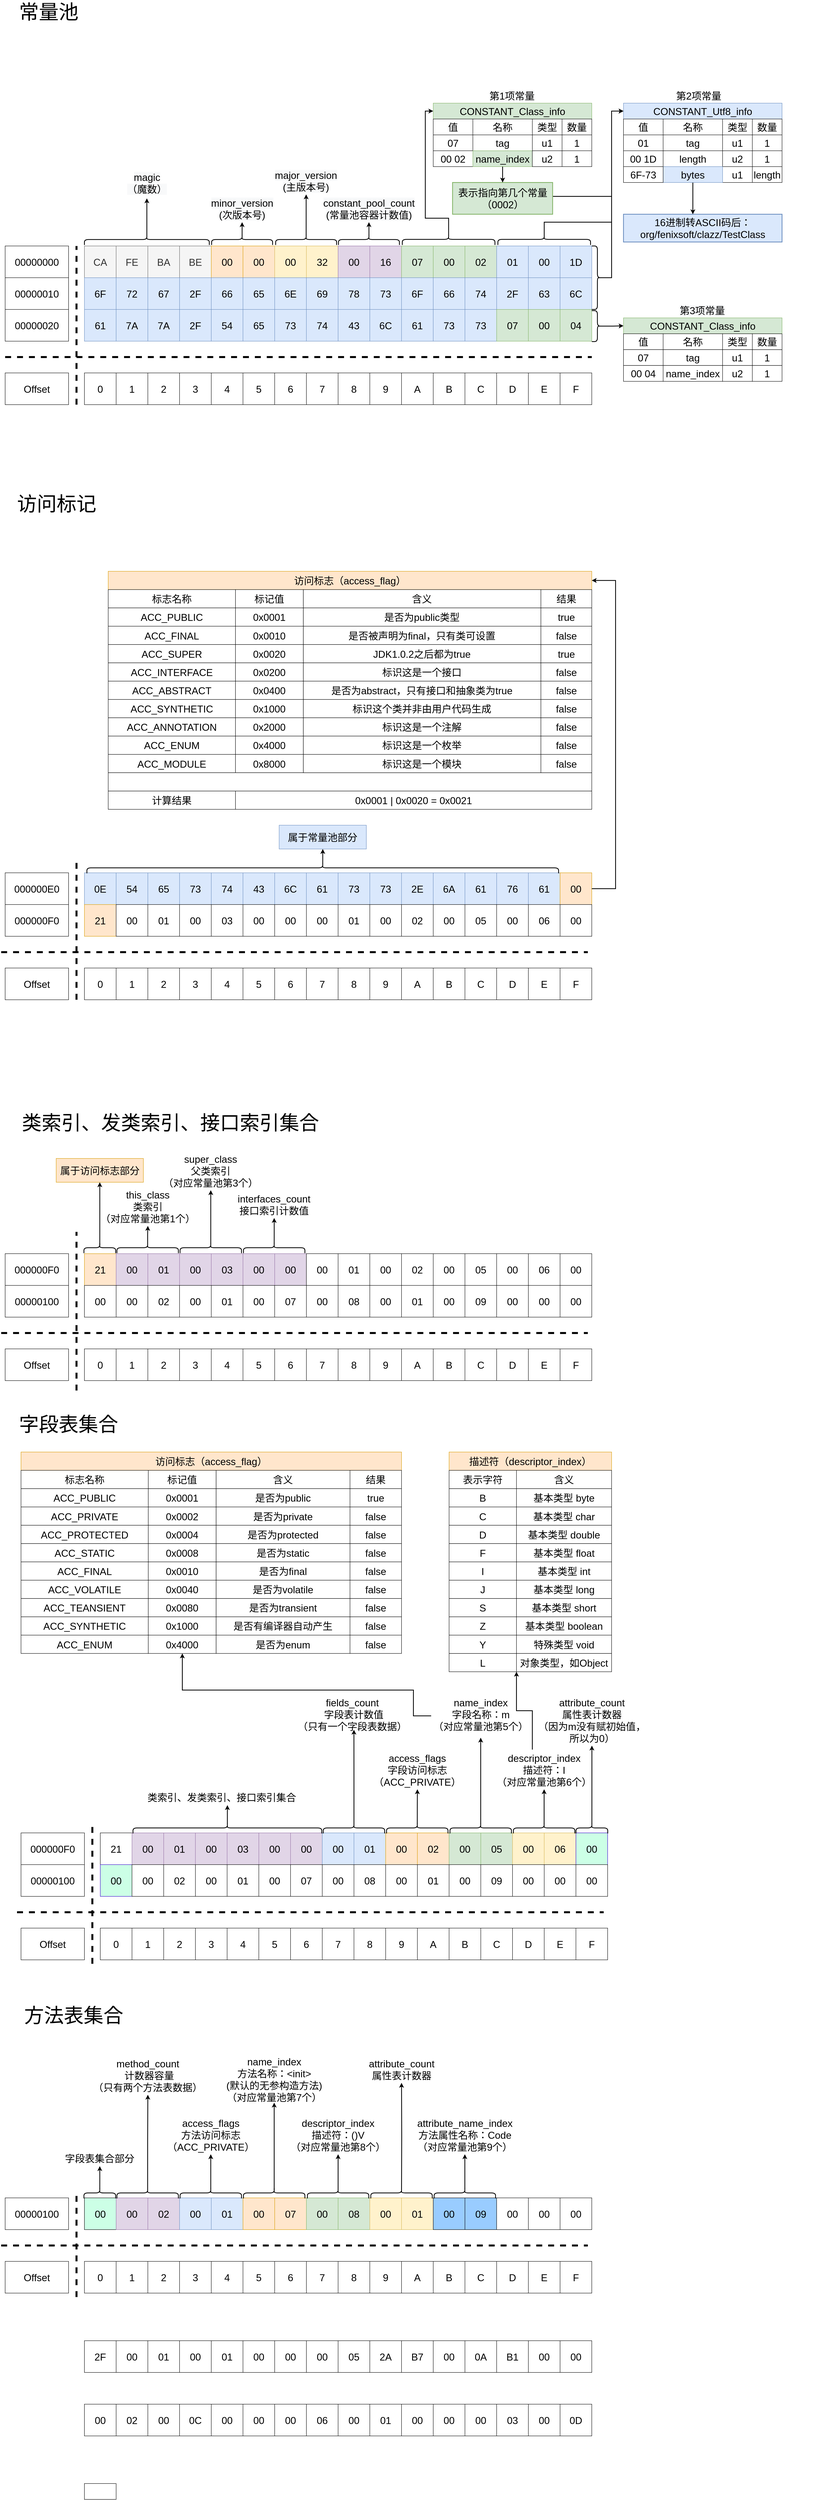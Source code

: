 <mxfile version="15.9.6" type="github">
  <diagram id="RAKNBQ7omsVKOhYnc0PZ" name="Page-1">
    <mxGraphModel dx="2595" dy="1368" grid="1" gridSize="10" guides="1" tooltips="1" connect="1" arrows="1" fold="1" page="1" pageScale="1" pageWidth="1000" pageHeight="1000" math="0" shadow="0">
      <root>
        <mxCell id="0" />
        <mxCell id="1" parent="0" />
        <mxCell id="OlPnQPF0shEglizdXLzO-291" value="" style="group" parent="1" vertex="1" connectable="0">
          <mxGeometry x="40" y="400" width="1960" height="720" as="geometry" />
        </mxCell>
        <mxCell id="xgkoWGdpwm-Y7MraHjju-1" value="CA" style="whiteSpace=wrap;html=1;aspect=fixed;fontSize=25;fillColor=#f5f5f5;fontColor=#333333;strokeColor=#666666;" parent="OlPnQPF0shEglizdXLzO-291" vertex="1">
          <mxGeometry x="200" y="320" width="80" height="80" as="geometry" />
        </mxCell>
        <mxCell id="xgkoWGdpwm-Y7MraHjju-2" value="FE" style="whiteSpace=wrap;html=1;aspect=fixed;fontSize=25;fillColor=#f5f5f5;fontColor=#333333;strokeColor=#666666;" parent="OlPnQPF0shEglizdXLzO-291" vertex="1">
          <mxGeometry x="280" y="320" width="80" height="80" as="geometry" />
        </mxCell>
        <mxCell id="xgkoWGdpwm-Y7MraHjju-3" value="BA" style="whiteSpace=wrap;html=1;aspect=fixed;fontSize=25;fillColor=#f5f5f5;fontColor=#333333;strokeColor=#666666;" parent="OlPnQPF0shEglizdXLzO-291" vertex="1">
          <mxGeometry x="360" y="320" width="80" height="80" as="geometry" />
        </mxCell>
        <mxCell id="xgkoWGdpwm-Y7MraHjju-4" value="BE" style="whiteSpace=wrap;html=1;aspect=fixed;fontSize=25;fillColor=#f5f5f5;fontColor=#333333;strokeColor=#666666;" parent="OlPnQPF0shEglizdXLzO-291" vertex="1">
          <mxGeometry x="440" y="320" width="80" height="80" as="geometry" />
        </mxCell>
        <mxCell id="xgkoWGdpwm-Y7MraHjju-5" value="00" style="whiteSpace=wrap;html=1;aspect=fixed;fontSize=25;fillColor=#ffe6cc;strokeColor=#d79b00;" parent="OlPnQPF0shEglizdXLzO-291" vertex="1">
          <mxGeometry x="520" y="320" width="80" height="80" as="geometry" />
        </mxCell>
        <mxCell id="xgkoWGdpwm-Y7MraHjju-6" value="00" style="whiteSpace=wrap;html=1;aspect=fixed;fontSize=25;fillColor=#ffe6cc;strokeColor=#d79b00;" parent="OlPnQPF0shEglizdXLzO-291" vertex="1">
          <mxGeometry x="600" y="320" width="80" height="80" as="geometry" />
        </mxCell>
        <mxCell id="xgkoWGdpwm-Y7MraHjju-7" value="00" style="whiteSpace=wrap;html=1;aspect=fixed;fontSize=25;fillColor=#fff2cc;strokeColor=#d6b656;" parent="OlPnQPF0shEglizdXLzO-291" vertex="1">
          <mxGeometry x="680" y="320" width="80" height="80" as="geometry" />
        </mxCell>
        <mxCell id="xgkoWGdpwm-Y7MraHjju-8" value="32" style="whiteSpace=wrap;html=1;aspect=fixed;fontSize=25;fillColor=#fff2cc;strokeColor=#d6b656;" parent="OlPnQPF0shEglizdXLzO-291" vertex="1">
          <mxGeometry x="760" y="320" width="80" height="80" as="geometry" />
        </mxCell>
        <mxCell id="xgkoWGdpwm-Y7MraHjju-9" value="00" style="whiteSpace=wrap;html=1;aspect=fixed;fontSize=25;fillColor=#e1d5e7;strokeColor=#9673a6;" parent="OlPnQPF0shEglizdXLzO-291" vertex="1">
          <mxGeometry x="840" y="320" width="80" height="80" as="geometry" />
        </mxCell>
        <mxCell id="xgkoWGdpwm-Y7MraHjju-10" value="16" style="whiteSpace=wrap;html=1;aspect=fixed;fontSize=25;fillColor=#e1d5e7;strokeColor=#9673a6;" parent="OlPnQPF0shEglizdXLzO-291" vertex="1">
          <mxGeometry x="920" y="320" width="80" height="80" as="geometry" />
        </mxCell>
        <mxCell id="xgkoWGdpwm-Y7MraHjju-11" value="07" style="whiteSpace=wrap;html=1;aspect=fixed;fontSize=25;fillColor=#d5e8d4;strokeColor=#82b366;" parent="OlPnQPF0shEglizdXLzO-291" vertex="1">
          <mxGeometry x="1000" y="320" width="80" height="80" as="geometry" />
        </mxCell>
        <mxCell id="xgkoWGdpwm-Y7MraHjju-12" value="00" style="whiteSpace=wrap;html=1;aspect=fixed;fontSize=25;fillColor=#d5e8d4;strokeColor=#82b366;" parent="OlPnQPF0shEglizdXLzO-291" vertex="1">
          <mxGeometry x="1080" y="320" width="80" height="80" as="geometry" />
        </mxCell>
        <mxCell id="xgkoWGdpwm-Y7MraHjju-13" value="6F" style="whiteSpace=wrap;html=1;aspect=fixed;fillColor=#dae8fc;strokeColor=#6c8ebf;fontSize=25;" parent="OlPnQPF0shEglizdXLzO-291" vertex="1">
          <mxGeometry x="200" y="400" width="80" height="80" as="geometry" />
        </mxCell>
        <mxCell id="xgkoWGdpwm-Y7MraHjju-14" value="72" style="whiteSpace=wrap;html=1;aspect=fixed;fillColor=#dae8fc;strokeColor=#6c8ebf;fontSize=25;" parent="OlPnQPF0shEglizdXLzO-291" vertex="1">
          <mxGeometry x="280" y="400" width="80" height="80" as="geometry" />
        </mxCell>
        <mxCell id="xgkoWGdpwm-Y7MraHjju-15" value="67" style="whiteSpace=wrap;html=1;aspect=fixed;fillColor=#dae8fc;strokeColor=#6c8ebf;fontSize=25;" parent="OlPnQPF0shEglizdXLzO-291" vertex="1">
          <mxGeometry x="360" y="400" width="80" height="80" as="geometry" />
        </mxCell>
        <mxCell id="xgkoWGdpwm-Y7MraHjju-16" value="2F" style="whiteSpace=wrap;html=1;aspect=fixed;fillColor=#dae8fc;strokeColor=#6c8ebf;fontSize=25;" parent="OlPnQPF0shEglizdXLzO-291" vertex="1">
          <mxGeometry x="440" y="400" width="80" height="80" as="geometry" />
        </mxCell>
        <mxCell id="xgkoWGdpwm-Y7MraHjju-17" value="66" style="whiteSpace=wrap;html=1;aspect=fixed;fillColor=#dae8fc;strokeColor=#6c8ebf;fontSize=25;" parent="OlPnQPF0shEglizdXLzO-291" vertex="1">
          <mxGeometry x="520" y="400" width="80" height="80" as="geometry" />
        </mxCell>
        <mxCell id="xgkoWGdpwm-Y7MraHjju-18" value="65" style="whiteSpace=wrap;html=1;aspect=fixed;fillColor=#dae8fc;strokeColor=#6c8ebf;fontSize=25;" parent="OlPnQPF0shEglizdXLzO-291" vertex="1">
          <mxGeometry x="600" y="400" width="80" height="80" as="geometry" />
        </mxCell>
        <mxCell id="xgkoWGdpwm-Y7MraHjju-19" value="6E" style="whiteSpace=wrap;html=1;aspect=fixed;fillColor=#dae8fc;strokeColor=#6c8ebf;fontSize=25;" parent="OlPnQPF0shEglizdXLzO-291" vertex="1">
          <mxGeometry x="680" y="400" width="80" height="80" as="geometry" />
        </mxCell>
        <mxCell id="xgkoWGdpwm-Y7MraHjju-20" value="69" style="whiteSpace=wrap;html=1;aspect=fixed;fillColor=#dae8fc;strokeColor=#6c8ebf;fontSize=25;" parent="OlPnQPF0shEglizdXLzO-291" vertex="1">
          <mxGeometry x="760" y="400" width="80" height="80" as="geometry" />
        </mxCell>
        <mxCell id="xgkoWGdpwm-Y7MraHjju-21" value="78" style="whiteSpace=wrap;html=1;aspect=fixed;fillColor=#dae8fc;strokeColor=#6c8ebf;fontSize=25;" parent="OlPnQPF0shEglizdXLzO-291" vertex="1">
          <mxGeometry x="840" y="400" width="80" height="80" as="geometry" />
        </mxCell>
        <mxCell id="xgkoWGdpwm-Y7MraHjju-22" value="73" style="whiteSpace=wrap;html=1;aspect=fixed;fillColor=#dae8fc;strokeColor=#6c8ebf;fontSize=25;" parent="OlPnQPF0shEglizdXLzO-291" vertex="1">
          <mxGeometry x="920" y="400" width="80" height="80" as="geometry" />
        </mxCell>
        <mxCell id="xgkoWGdpwm-Y7MraHjju-23" value="6F" style="whiteSpace=wrap;html=1;aspect=fixed;fillColor=#dae8fc;strokeColor=#6c8ebf;fontSize=25;" parent="OlPnQPF0shEglizdXLzO-291" vertex="1">
          <mxGeometry x="1000" y="400" width="80" height="80" as="geometry" />
        </mxCell>
        <mxCell id="xgkoWGdpwm-Y7MraHjju-24" value="66" style="whiteSpace=wrap;html=1;aspect=fixed;fillColor=#dae8fc;strokeColor=#6c8ebf;fontSize=25;" parent="OlPnQPF0shEglizdXLzO-291" vertex="1">
          <mxGeometry x="1080" y="400" width="80" height="80" as="geometry" />
        </mxCell>
        <mxCell id="xgkoWGdpwm-Y7MraHjju-25" value="61" style="whiteSpace=wrap;html=1;aspect=fixed;fillColor=#dae8fc;strokeColor=#6c8ebf;fontSize=25;" parent="OlPnQPF0shEglizdXLzO-291" vertex="1">
          <mxGeometry x="200" y="480" width="80" height="80" as="geometry" />
        </mxCell>
        <mxCell id="xgkoWGdpwm-Y7MraHjju-26" value="7A" style="whiteSpace=wrap;html=1;aspect=fixed;fillColor=#dae8fc;strokeColor=#6c8ebf;fontSize=25;" parent="OlPnQPF0shEglizdXLzO-291" vertex="1">
          <mxGeometry x="280" y="480" width="80" height="80" as="geometry" />
        </mxCell>
        <mxCell id="xgkoWGdpwm-Y7MraHjju-27" value="7A" style="whiteSpace=wrap;html=1;aspect=fixed;fillColor=#dae8fc;strokeColor=#6c8ebf;fontSize=25;" parent="OlPnQPF0shEglizdXLzO-291" vertex="1">
          <mxGeometry x="360" y="480" width="80" height="80" as="geometry" />
        </mxCell>
        <mxCell id="xgkoWGdpwm-Y7MraHjju-28" value="2F" style="whiteSpace=wrap;html=1;aspect=fixed;fillColor=#dae8fc;strokeColor=#6c8ebf;fontSize=25;" parent="OlPnQPF0shEglizdXLzO-291" vertex="1">
          <mxGeometry x="440" y="480" width="80" height="80" as="geometry" />
        </mxCell>
        <mxCell id="xgkoWGdpwm-Y7MraHjju-29" value="54" style="whiteSpace=wrap;html=1;aspect=fixed;fillColor=#dae8fc;strokeColor=#6c8ebf;fontSize=25;" parent="OlPnQPF0shEglizdXLzO-291" vertex="1">
          <mxGeometry x="520" y="480" width="80" height="80" as="geometry" />
        </mxCell>
        <mxCell id="xgkoWGdpwm-Y7MraHjju-30" value="65" style="whiteSpace=wrap;html=1;aspect=fixed;fillColor=#dae8fc;strokeColor=#6c8ebf;fontSize=25;" parent="OlPnQPF0shEglizdXLzO-291" vertex="1">
          <mxGeometry x="600" y="480" width="80" height="80" as="geometry" />
        </mxCell>
        <mxCell id="xgkoWGdpwm-Y7MraHjju-31" value="73" style="whiteSpace=wrap;html=1;aspect=fixed;fillColor=#dae8fc;strokeColor=#6c8ebf;fontSize=25;" parent="OlPnQPF0shEglizdXLzO-291" vertex="1">
          <mxGeometry x="680" y="480" width="80" height="80" as="geometry" />
        </mxCell>
        <mxCell id="xgkoWGdpwm-Y7MraHjju-32" value="74" style="whiteSpace=wrap;html=1;aspect=fixed;fillColor=#dae8fc;strokeColor=#6c8ebf;fontSize=25;" parent="OlPnQPF0shEglizdXLzO-291" vertex="1">
          <mxGeometry x="760" y="480" width="80" height="80" as="geometry" />
        </mxCell>
        <mxCell id="xgkoWGdpwm-Y7MraHjju-33" value="43" style="whiteSpace=wrap;html=1;aspect=fixed;fillColor=#dae8fc;strokeColor=#6c8ebf;fontSize=25;" parent="OlPnQPF0shEglizdXLzO-291" vertex="1">
          <mxGeometry x="840" y="480" width="80" height="80" as="geometry" />
        </mxCell>
        <mxCell id="xgkoWGdpwm-Y7MraHjju-34" value="6C" style="whiteSpace=wrap;html=1;aspect=fixed;fillColor=#dae8fc;strokeColor=#6c8ebf;fontSize=25;" parent="OlPnQPF0shEglizdXLzO-291" vertex="1">
          <mxGeometry x="920" y="480" width="80" height="80" as="geometry" />
        </mxCell>
        <mxCell id="xgkoWGdpwm-Y7MraHjju-35" value="61" style="whiteSpace=wrap;html=1;aspect=fixed;fillColor=#dae8fc;strokeColor=#6c8ebf;fontSize=25;" parent="OlPnQPF0shEglizdXLzO-291" vertex="1">
          <mxGeometry x="1000" y="480" width="80" height="80" as="geometry" />
        </mxCell>
        <mxCell id="xgkoWGdpwm-Y7MraHjju-36" value="73" style="whiteSpace=wrap;html=1;aspect=fixed;fillColor=#dae8fc;strokeColor=#6c8ebf;fontSize=25;" parent="OlPnQPF0shEglizdXLzO-291" vertex="1">
          <mxGeometry x="1080" y="480" width="80" height="80" as="geometry" />
        </mxCell>
        <mxCell id="xgkoWGdpwm-Y7MraHjju-49" value="02" style="whiteSpace=wrap;html=1;aspect=fixed;fontSize=25;fillColor=#d5e8d4;strokeColor=#82b366;" parent="OlPnQPF0shEglizdXLzO-291" vertex="1">
          <mxGeometry x="1160" y="320" width="80" height="80" as="geometry" />
        </mxCell>
        <mxCell id="xgkoWGdpwm-Y7MraHjju-50" value="01" style="whiteSpace=wrap;html=1;aspect=fixed;fontSize=25;fillColor=#dae8fc;strokeColor=#6c8ebf;" parent="OlPnQPF0shEglizdXLzO-291" vertex="1">
          <mxGeometry x="1240" y="320" width="80" height="80" as="geometry" />
        </mxCell>
        <mxCell id="xgkoWGdpwm-Y7MraHjju-51" value="00" style="whiteSpace=wrap;html=1;aspect=fixed;fontSize=25;fillColor=#dae8fc;strokeColor=#6c8ebf;" parent="OlPnQPF0shEglizdXLzO-291" vertex="1">
          <mxGeometry x="1320" y="320" width="80" height="80" as="geometry" />
        </mxCell>
        <mxCell id="xgkoWGdpwm-Y7MraHjju-52" value="1D" style="whiteSpace=wrap;html=1;aspect=fixed;fontSize=25;fillColor=#dae8fc;strokeColor=#6c8ebf;" parent="OlPnQPF0shEglizdXLzO-291" vertex="1">
          <mxGeometry x="1400" y="320" width="80" height="80" as="geometry" />
        </mxCell>
        <mxCell id="xgkoWGdpwm-Y7MraHjju-53" value="74" style="whiteSpace=wrap;html=1;aspect=fixed;fillColor=#dae8fc;strokeColor=#6c8ebf;fontSize=25;" parent="OlPnQPF0shEglizdXLzO-291" vertex="1">
          <mxGeometry x="1160" y="400" width="80" height="80" as="geometry" />
        </mxCell>
        <mxCell id="xgkoWGdpwm-Y7MraHjju-54" value="2F" style="whiteSpace=wrap;html=1;aspect=fixed;fillColor=#dae8fc;strokeColor=#6c8ebf;fontSize=25;" parent="OlPnQPF0shEglizdXLzO-291" vertex="1">
          <mxGeometry x="1240" y="400" width="80" height="80" as="geometry" />
        </mxCell>
        <mxCell id="xgkoWGdpwm-Y7MraHjju-55" value="63" style="whiteSpace=wrap;html=1;aspect=fixed;fillColor=#dae8fc;strokeColor=#6c8ebf;fontSize=25;" parent="OlPnQPF0shEglizdXLzO-291" vertex="1">
          <mxGeometry x="1320" y="400" width="80" height="80" as="geometry" />
        </mxCell>
        <mxCell id="xgkoWGdpwm-Y7MraHjju-56" value="6C" style="whiteSpace=wrap;html=1;aspect=fixed;fillColor=#dae8fc;strokeColor=#6c8ebf;fontSize=25;" parent="OlPnQPF0shEglizdXLzO-291" vertex="1">
          <mxGeometry x="1400" y="400" width="80" height="80" as="geometry" />
        </mxCell>
        <mxCell id="xgkoWGdpwm-Y7MraHjju-57" value="73" style="whiteSpace=wrap;html=1;aspect=fixed;fillColor=#dae8fc;strokeColor=#6c8ebf;fontSize=25;" parent="OlPnQPF0shEglizdXLzO-291" vertex="1">
          <mxGeometry x="1160" y="480" width="80" height="80" as="geometry" />
        </mxCell>
        <mxCell id="xgkoWGdpwm-Y7MraHjju-58" value="07" style="whiteSpace=wrap;html=1;aspect=fixed;fontSize=25;fillColor=#d5e8d4;strokeColor=#82b366;" parent="OlPnQPF0shEglizdXLzO-291" vertex="1">
          <mxGeometry x="1240" y="480" width="80" height="80" as="geometry" />
        </mxCell>
        <mxCell id="xgkoWGdpwm-Y7MraHjju-59" value="00" style="whiteSpace=wrap;html=1;aspect=fixed;fontSize=25;fillColor=#d5e8d4;strokeColor=#82b366;" parent="OlPnQPF0shEglizdXLzO-291" vertex="1">
          <mxGeometry x="1320" y="480" width="80" height="80" as="geometry" />
        </mxCell>
        <mxCell id="xgkoWGdpwm-Y7MraHjju-60" value="04" style="whiteSpace=wrap;html=1;aspect=fixed;fontSize=25;fillColor=#d5e8d4;strokeColor=#82b366;" parent="OlPnQPF0shEglizdXLzO-291" vertex="1">
          <mxGeometry x="1400" y="480" width="80" height="80" as="geometry" />
        </mxCell>
        <mxCell id="OlPnQPF0shEglizdXLzO-1" value="" style="shape=curlyBracket;whiteSpace=wrap;html=1;rounded=1;flipH=1;rotation=-90;strokeWidth=2;" parent="OlPnQPF0shEglizdXLzO-291" vertex="1">
          <mxGeometry x="343.75" y="146.25" width="27.5" height="315" as="geometry" />
        </mxCell>
        <mxCell id="OlPnQPF0shEglizdXLzO-5" value="" style="shape=curlyBracket;whiteSpace=wrap;html=1;rounded=1;flipH=1;rotation=-90;strokeWidth=2;" parent="OlPnQPF0shEglizdXLzO-291" vertex="1">
          <mxGeometry x="584.06" y="226.88" width="27.5" height="153.75" as="geometry" />
        </mxCell>
        <mxCell id="OlPnQPF0shEglizdXLzO-12" value="&lt;font style=&quot;font-size: 25px&quot;&gt;&lt;span style=&quot;color: rgb(0 , 0 , 0) ; font-family: &amp;#34;helvetica&amp;#34; ; font-style: normal ; font-weight: 400 ; letter-spacing: normal ; text-indent: 0px ; text-transform: none ; word-spacing: 0px ; background-color: rgb(248 , 249 , 250) ; display: inline ; float: none&quot;&gt;minor_version&lt;/span&gt;&lt;br style=&quot;color: rgb(0 , 0 , 0) ; font-family: &amp;#34;helvetica&amp;#34; ; font-style: normal ; font-weight: 400 ; letter-spacing: normal ; text-indent: 0px ; text-transform: none ; word-spacing: 0px ; background-color: rgb(248 , 249 , 250)&quot;&gt;&lt;span style=&quot;color: rgb(0 , 0 , 0) ; font-family: &amp;#34;helvetica&amp;#34; ; font-style: normal ; font-weight: 400 ; letter-spacing: normal ; text-indent: 0px ; text-transform: none ; word-spacing: 0px ; background-color: rgb(248 , 249 , 250) ; display: inline ; float: none&quot;&gt;(次版本号)&lt;/span&gt;&lt;/font&gt;" style="text;whiteSpace=wrap;html=1;fontSize=20;align=center;" parent="OlPnQPF0shEglizdXLzO-291" vertex="1">
          <mxGeometry x="547.81" y="190" width="100" height="70" as="geometry" />
        </mxCell>
        <mxCell id="OlPnQPF0shEglizdXLzO-13" style="edgeStyle=orthogonalEdgeStyle;rounded=0;orthogonalLoop=1;jettySize=auto;html=1;entryX=0.5;entryY=1;entryDx=0;entryDy=0;fontSize=11;strokeWidth=2;exitX=0.1;exitY=0.5;exitDx=0;exitDy=0;exitPerimeter=0;" parent="OlPnQPF0shEglizdXLzO-291" source="OlPnQPF0shEglizdXLzO-5" target="OlPnQPF0shEglizdXLzO-12" edge="1">
          <mxGeometry relative="1" as="geometry" />
        </mxCell>
        <mxCell id="OlPnQPF0shEglizdXLzO-14" value="&lt;font style=&quot;font-size: 25px&quot;&gt;&lt;span style=&quot;color: rgb(0 , 0 , 0) ; font-family: &amp;#34;helvetica&amp;#34; ; font-style: normal ; font-weight: 400 ; letter-spacing: normal ; text-indent: 0px ; text-transform: none ; word-spacing: 0px ; background-color: rgb(248 , 249 , 250) ; display: inline ; float: none&quot;&gt;magic&lt;/span&gt;&lt;br style=&quot;color: rgb(0 , 0 , 0) ; font-family: &amp;#34;helvetica&amp;#34; ; font-style: normal ; font-weight: 400 ; letter-spacing: normal ; text-indent: 0px ; text-transform: none ; word-spacing: 0px ; background-color: rgb(248 , 249 , 250)&quot;&gt;&lt;span style=&quot;color: rgb(0 , 0 , 0) ; font-family: &amp;#34;helvetica&amp;#34; ; font-style: normal ; font-weight: 400 ; letter-spacing: normal ; text-indent: 0px ; text-transform: none ; word-spacing: 0px ; background-color: rgb(248 , 249 , 250) ; display: inline ; float: none&quot;&gt;（魔数）&lt;/span&gt;&lt;/font&gt;" style="text;whiteSpace=wrap;html=1;fontSize=20;align=center;" parent="OlPnQPF0shEglizdXLzO-291" vertex="1">
          <mxGeometry x="303.75" y="125" width="107.5" height="75" as="geometry" />
        </mxCell>
        <mxCell id="OlPnQPF0shEglizdXLzO-15" value="" style="shape=curlyBracket;whiteSpace=wrap;html=1;rounded=1;flipH=1;rotation=-90;strokeWidth=2;" parent="OlPnQPF0shEglizdXLzO-291" vertex="1">
          <mxGeometry x="745.63" y="226.88" width="27.5" height="153.75" as="geometry" />
        </mxCell>
        <mxCell id="OlPnQPF0shEglizdXLzO-46" style="edgeStyle=orthogonalEdgeStyle;rounded=0;orthogonalLoop=1;jettySize=auto;html=1;fontSize=20;strokeColor=#000000;strokeWidth=2;entryX=0.5;entryY=1;entryDx=0;entryDy=0;exitX=0.26;exitY=0.5;exitDx=0;exitDy=0;exitPerimeter=0;" parent="OlPnQPF0shEglizdXLzO-291" source="OlPnQPF0shEglizdXLzO-1" target="OlPnQPF0shEglizdXLzO-14" edge="1">
          <mxGeometry relative="1" as="geometry">
            <mxPoint x="440" y="220" as="targetPoint" />
          </mxGeometry>
        </mxCell>
        <mxCell id="OlPnQPF0shEglizdXLzO-16" value="&lt;span style=&quot;color: rgb(0, 0, 0); font-family: helvetica; font-size: 25px; font-style: normal; font-weight: 400; letter-spacing: normal; text-indent: 0px; text-transform: none; word-spacing: 0px; background-color: rgb(248, 249, 250); display: inline; float: none;&quot;&gt;major_version&lt;/span&gt;&lt;br style=&quot;color: rgb(0, 0, 0); font-family: helvetica; font-size: 25px; font-style: normal; font-weight: 400; letter-spacing: normal; text-indent: 0px; text-transform: none; word-spacing: 0px; background-color: rgb(248, 249, 250);&quot;&gt;&lt;span style=&quot;color: rgb(0, 0, 0); font-family: helvetica; font-size: 25px; font-style: normal; font-weight: 400; letter-spacing: normal; text-indent: 0px; text-transform: none; word-spacing: 0px; background-color: rgb(248, 249, 250); display: inline; float: none;&quot;&gt;(主版本号)&lt;/span&gt;" style="text;whiteSpace=wrap;html=1;fontSize=25;align=center;" parent="OlPnQPF0shEglizdXLzO-291" vertex="1">
          <mxGeometry x="709.38" y="120" width="100" height="70" as="geometry" />
        </mxCell>
        <mxCell id="OlPnQPF0shEglizdXLzO-18" value="" style="shape=curlyBracket;whiteSpace=wrap;html=1;rounded=1;flipH=1;rotation=-90;strokeWidth=2;" parent="OlPnQPF0shEglizdXLzO-291" vertex="1">
          <mxGeometry x="904.06" y="226.88" width="27.5" height="153.75" as="geometry" />
        </mxCell>
        <mxCell id="OlPnQPF0shEglizdXLzO-17" style="edgeStyle=orthogonalEdgeStyle;rounded=0;orthogonalLoop=1;jettySize=auto;html=1;entryX=0.5;entryY=1;entryDx=0;entryDy=0;fontSize=11;strokeWidth=2;exitX=0.1;exitY=0.5;exitDx=0;exitDy=0;exitPerimeter=0;" parent="OlPnQPF0shEglizdXLzO-291" source="OlPnQPF0shEglizdXLzO-15" target="OlPnQPF0shEglizdXLzO-16" edge="1">
          <mxGeometry relative="1" as="geometry" />
        </mxCell>
        <mxCell id="OlPnQPF0shEglizdXLzO-19" value="&lt;font style=&quot;font-size: 25px&quot;&gt;&lt;span style=&quot;color: rgb(0 , 0 , 0) ; font-family: &amp;#34;helvetica&amp;#34; ; font-style: normal ; font-weight: 400 ; letter-spacing: normal ; text-indent: 0px ; text-transform: none ; word-spacing: 0px ; background-color: rgb(248 , 249 , 250) ; display: inline ; float: none&quot;&gt;constant_pool_count&lt;/span&gt;&lt;br style=&quot;color: rgb(0 , 0 , 0) ; font-family: &amp;#34;helvetica&amp;#34; ; font-style: normal ; font-weight: 400 ; letter-spacing: normal ; text-indent: 0px ; text-transform: none ; word-spacing: 0px ; background-color: rgb(248 , 249 , 250)&quot;&gt;&lt;span style=&quot;color: rgb(0 , 0 , 0) ; font-family: &amp;#34;helvetica&amp;#34; ; font-style: normal ; font-weight: 400 ; letter-spacing: normal ; text-indent: 0px ; text-transform: none ; word-spacing: 0px ; background-color: rgb(248 , 249 , 250) ; display: inline ; float: none&quot;&gt;(常量池容器计数值)&lt;/span&gt;&lt;/font&gt;" style="text;whiteSpace=wrap;html=1;fontSize=20;align=center;" parent="OlPnQPF0shEglizdXLzO-291" vertex="1">
          <mxGeometry x="867.81" y="190" width="100" height="70" as="geometry" />
        </mxCell>
        <mxCell id="OlPnQPF0shEglizdXLzO-24" value="" style="shape=curlyBracket;whiteSpace=wrap;html=1;rounded=1;flipH=1;rotation=-90;size=0.484;strokeWidth=2;" parent="OlPnQPF0shEglizdXLzO-291" vertex="1">
          <mxGeometry x="1105.07" y="186.87" width="27.5" height="233.77" as="geometry" />
        </mxCell>
        <mxCell id="OlPnQPF0shEglizdXLzO-23" style="edgeStyle=orthogonalEdgeStyle;rounded=0;orthogonalLoop=1;jettySize=auto;html=1;entryX=0.5;entryY=1;entryDx=0;entryDy=0;fontSize=11;strokeWidth=2;exitX=0.1;exitY=0.5;exitDx=0;exitDy=0;exitPerimeter=0;" parent="OlPnQPF0shEglizdXLzO-291" source="OlPnQPF0shEglizdXLzO-18" target="OlPnQPF0shEglizdXLzO-19" edge="1">
          <mxGeometry relative="1" as="geometry" />
        </mxCell>
        <mxCell id="OlPnQPF0shEglizdXLzO-26" style="edgeStyle=orthogonalEdgeStyle;rounded=0;orthogonalLoop=1;jettySize=auto;html=1;exitX=0.5;exitY=1;exitDx=0;exitDy=0;fontSize=25;fillColor=#dae8fc;strokeColor=#6c8ebf;" parent="OlPnQPF0shEglizdXLzO-291" source="xgkoWGdpwm-Y7MraHjju-9" target="xgkoWGdpwm-Y7MraHjju-9" edge="1">
          <mxGeometry relative="1" as="geometry" />
        </mxCell>
        <mxCell id="OlPnQPF0shEglizdXLzO-175" value="" style="shape=curlyBracket;whiteSpace=wrap;html=1;rounded=1;flipH=1;rotation=-90;size=0.484;strokeWidth=2;" parent="OlPnQPF0shEglizdXLzO-291" vertex="1">
          <mxGeometry x="1346.25" y="186.87" width="27.5" height="233.77" as="geometry" />
        </mxCell>
        <mxCell id="OlPnQPF0shEglizdXLzO-252" value="" style="shape=curlyBracket;whiteSpace=wrap;html=1;rounded=1;flipH=1;rotation=0;size=0.484;strokeWidth=2;" parent="OlPnQPF0shEglizdXLzO-291" vertex="1">
          <mxGeometry x="1480" y="320" width="27.5" height="160" as="geometry" />
        </mxCell>
        <mxCell id="OlPnQPF0shEglizdXLzO-254" value="&lt;span style=&quot;font-size: 25px&quot;&gt;16进制转ASCII码后：&lt;/span&gt;&lt;br style=&quot;font-size: 25px&quot;&gt;&lt;span style=&quot;font-size: 25px ; font-family: &amp;#34;helvetica&amp;#34;&quot;&gt;org/fenixsoft/clazz/TestClass&lt;/span&gt;" style="rounded=0;whiteSpace=wrap;html=1;labelBackgroundColor=none;labelBorderColor=none;fontSize=20;strokeColor=#6c8ebf;strokeWidth=2;fillColor=#dae8fc;" parent="OlPnQPF0shEglizdXLzO-291" vertex="1">
          <mxGeometry x="1560" y="240" width="400" height="70" as="geometry" />
        </mxCell>
        <mxCell id="OlPnQPF0shEglizdXLzO-256" value="" style="group" parent="OlPnQPF0shEglizdXLzO-291" vertex="1" connectable="0">
          <mxGeometry x="200" y="640" width="1280" height="80" as="geometry" />
        </mxCell>
        <mxCell id="OlPnQPF0shEglizdXLzO-47" value="0" style="whiteSpace=wrap;html=1;aspect=fixed;fontSize=25;" parent="OlPnQPF0shEglizdXLzO-256" vertex="1">
          <mxGeometry width="80" height="80" as="geometry" />
        </mxCell>
        <mxCell id="OlPnQPF0shEglizdXLzO-48" value="1" style="whiteSpace=wrap;html=1;aspect=fixed;fontSize=25;" parent="OlPnQPF0shEglizdXLzO-256" vertex="1">
          <mxGeometry x="80" width="80" height="80" as="geometry" />
        </mxCell>
        <mxCell id="OlPnQPF0shEglizdXLzO-49" value="2" style="whiteSpace=wrap;html=1;aspect=fixed;fontSize=25;" parent="OlPnQPF0shEglizdXLzO-256" vertex="1">
          <mxGeometry x="160" width="80" height="80" as="geometry" />
        </mxCell>
        <mxCell id="OlPnQPF0shEglizdXLzO-50" value="3" style="whiteSpace=wrap;html=1;aspect=fixed;fontSize=25;" parent="OlPnQPF0shEglizdXLzO-256" vertex="1">
          <mxGeometry x="240" width="80" height="80" as="geometry" />
        </mxCell>
        <mxCell id="OlPnQPF0shEglizdXLzO-51" value="4" style="whiteSpace=wrap;html=1;aspect=fixed;fontSize=25;" parent="OlPnQPF0shEglizdXLzO-256" vertex="1">
          <mxGeometry x="320" width="80" height="80" as="geometry" />
        </mxCell>
        <mxCell id="OlPnQPF0shEglizdXLzO-52" value="5" style="whiteSpace=wrap;html=1;aspect=fixed;fontSize=25;" parent="OlPnQPF0shEglizdXLzO-256" vertex="1">
          <mxGeometry x="400" width="80" height="80" as="geometry" />
        </mxCell>
        <mxCell id="OlPnQPF0shEglizdXLzO-53" value="6" style="whiteSpace=wrap;html=1;aspect=fixed;fontSize=25;" parent="OlPnQPF0shEglizdXLzO-256" vertex="1">
          <mxGeometry x="480" width="80" height="80" as="geometry" />
        </mxCell>
        <mxCell id="OlPnQPF0shEglizdXLzO-54" value="7" style="whiteSpace=wrap;html=1;aspect=fixed;fontSize=25;" parent="OlPnQPF0shEglizdXLzO-256" vertex="1">
          <mxGeometry x="560" width="80" height="80" as="geometry" />
        </mxCell>
        <mxCell id="OlPnQPF0shEglizdXLzO-55" value="8" style="whiteSpace=wrap;html=1;aspect=fixed;fontSize=25;" parent="OlPnQPF0shEglizdXLzO-256" vertex="1">
          <mxGeometry x="640" width="80" height="80" as="geometry" />
        </mxCell>
        <mxCell id="OlPnQPF0shEglizdXLzO-56" value="9" style="whiteSpace=wrap;html=1;aspect=fixed;fontSize=25;" parent="OlPnQPF0shEglizdXLzO-256" vertex="1">
          <mxGeometry x="720" width="80" height="80" as="geometry" />
        </mxCell>
        <mxCell id="OlPnQPF0shEglizdXLzO-57" value="A" style="whiteSpace=wrap;html=1;aspect=fixed;fontSize=25;" parent="OlPnQPF0shEglizdXLzO-256" vertex="1">
          <mxGeometry x="800" width="80" height="80" as="geometry" />
        </mxCell>
        <mxCell id="OlPnQPF0shEglizdXLzO-58" value="B" style="whiteSpace=wrap;html=1;aspect=fixed;fontSize=25;" parent="OlPnQPF0shEglizdXLzO-256" vertex="1">
          <mxGeometry x="880" width="80" height="80" as="geometry" />
        </mxCell>
        <mxCell id="OlPnQPF0shEglizdXLzO-59" value="C" style="whiteSpace=wrap;html=1;aspect=fixed;fontSize=25;" parent="OlPnQPF0shEglizdXLzO-256" vertex="1">
          <mxGeometry x="960" width="80" height="80" as="geometry" />
        </mxCell>
        <mxCell id="OlPnQPF0shEglizdXLzO-60" value="D" style="whiteSpace=wrap;html=1;aspect=fixed;fontSize=25;" parent="OlPnQPF0shEglizdXLzO-256" vertex="1">
          <mxGeometry x="1040" width="80" height="80" as="geometry" />
        </mxCell>
        <mxCell id="OlPnQPF0shEglizdXLzO-61" value="E" style="whiteSpace=wrap;html=1;aspect=fixed;fontSize=25;" parent="OlPnQPF0shEglizdXLzO-256" vertex="1">
          <mxGeometry x="1120" width="80" height="80" as="geometry" />
        </mxCell>
        <mxCell id="OlPnQPF0shEglizdXLzO-62" value="F" style="whiteSpace=wrap;html=1;aspect=fixed;fontSize=25;" parent="OlPnQPF0shEglizdXLzO-256" vertex="1">
          <mxGeometry x="1200" width="80" height="80" as="geometry" />
        </mxCell>
        <mxCell id="OlPnQPF0shEglizdXLzO-257" value="" style="group" parent="OlPnQPF0shEglizdXLzO-291" vertex="1" connectable="0">
          <mxGeometry y="320" width="160" height="240" as="geometry" />
        </mxCell>
        <mxCell id="xgkoWGdpwm-Y7MraHjju-81" value="00000000" style="rounded=0;whiteSpace=wrap;html=1;fontSize=25;" parent="OlPnQPF0shEglizdXLzO-257" vertex="1">
          <mxGeometry width="160" height="80" as="geometry" />
        </mxCell>
        <mxCell id="xgkoWGdpwm-Y7MraHjju-82" value="00000010" style="rounded=0;whiteSpace=wrap;html=1;fontSize=25;" parent="OlPnQPF0shEglizdXLzO-257" vertex="1">
          <mxGeometry y="80" width="160" height="80" as="geometry" />
        </mxCell>
        <mxCell id="xgkoWGdpwm-Y7MraHjju-83" value="00000020" style="rounded=0;whiteSpace=wrap;html=1;fontSize=25;" parent="OlPnQPF0shEglizdXLzO-257" vertex="1">
          <mxGeometry y="160" width="160" height="80" as="geometry" />
        </mxCell>
        <mxCell id="OlPnQPF0shEglizdXLzO-258" value="Offset" style="rounded=0;whiteSpace=wrap;html=1;fontSize=25;" parent="OlPnQPF0shEglizdXLzO-291" vertex="1">
          <mxGeometry y="640" width="160" height="80" as="geometry" />
        </mxCell>
        <mxCell id="OlPnQPF0shEglizdXLzO-259" value="" style="shape=curlyBracket;whiteSpace=wrap;html=1;rounded=1;flipH=1;rotation=0;size=0.484;strokeWidth=2;" parent="OlPnQPF0shEglizdXLzO-291" vertex="1">
          <mxGeometry x="1480" y="483" width="27.5" height="78" as="geometry" />
        </mxCell>
        <mxCell id="OlPnQPF0shEglizdXLzO-261" value="" style="endArrow=none;dashed=1;html=1;rounded=0;fontSize=20;strokeColor=#000000;strokeWidth=5;" parent="OlPnQPF0shEglizdXLzO-291" edge="1">
          <mxGeometry width="50" height="50" relative="1" as="geometry">
            <mxPoint y="600" as="sourcePoint" />
            <mxPoint x="1480" y="600" as="targetPoint" />
          </mxGeometry>
        </mxCell>
        <mxCell id="OlPnQPF0shEglizdXLzO-262" value="" style="endArrow=none;dashed=1;html=1;rounded=0;fontSize=20;strokeColor=#000000;strokeWidth=5;" parent="OlPnQPF0shEglizdXLzO-291" edge="1">
          <mxGeometry width="50" height="50" relative="1" as="geometry">
            <mxPoint x="180" y="720" as="sourcePoint" />
            <mxPoint x="180" y="320" as="targetPoint" />
          </mxGeometry>
        </mxCell>
        <mxCell id="OlPnQPF0shEglizdXLzO-266" style="edgeStyle=orthogonalEdgeStyle;rounded=0;orthogonalLoop=1;jettySize=auto;html=1;fontSize=25;strokeColor=#000000;strokeWidth=2;entryX=0;entryY=0.5;entryDx=0;entryDy=0;exitX=0.1;exitY=0.5;exitDx=0;exitDy=0;exitPerimeter=0;" parent="OlPnQPF0shEglizdXLzO-291" source="OlPnQPF0shEglizdXLzO-24" target="OlPnQPF0shEglizdXLzO-115" edge="1">
          <mxGeometry relative="1" as="geometry">
            <Array as="points">
              <mxPoint x="1119" y="250" />
              <mxPoint x="1060" y="250" />
              <mxPoint x="1060" y="-20" />
            </Array>
          </mxGeometry>
        </mxCell>
        <mxCell id="OlPnQPF0shEglizdXLzO-260" value="" style="edgeStyle=orthogonalEdgeStyle;rounded=0;orthogonalLoop=1;jettySize=auto;html=1;fontSize=20;strokeColor=#000000;strokeWidth=2;exitX=0.1;exitY=0.5;exitDx=0;exitDy=0;exitPerimeter=0;" parent="OlPnQPF0shEglizdXLzO-291" source="OlPnQPF0shEglizdXLzO-259" target="OlPnQPF0shEglizdXLzO-270" edge="1">
          <mxGeometry relative="1" as="geometry">
            <mxPoint x="1600" y="522.5" as="targetPoint" />
          </mxGeometry>
        </mxCell>
        <mxCell id="OlPnQPF0shEglizdXLzO-286" style="edgeStyle=orthogonalEdgeStyle;rounded=0;orthogonalLoop=1;jettySize=auto;html=1;entryX=0;entryY=0.5;entryDx=0;entryDy=0;fontSize=25;strokeColor=#000000;strokeWidth=2;exitX=0.1;exitY=0.5;exitDx=0;exitDy=0;exitPerimeter=0;" parent="OlPnQPF0shEglizdXLzO-291" source="OlPnQPF0shEglizdXLzO-175" target="OlPnQPF0shEglizdXLzO-164" edge="1">
          <mxGeometry relative="1" as="geometry">
            <Array as="points">
              <mxPoint x="1360" y="260" />
              <mxPoint x="1530" y="260" />
              <mxPoint x="1530" y="-20" />
            </Array>
          </mxGeometry>
        </mxCell>
        <mxCell id="OlPnQPF0shEglizdXLzO-285" style="edgeStyle=orthogonalEdgeStyle;rounded=0;orthogonalLoop=1;jettySize=auto;html=1;entryX=0;entryY=0.5;entryDx=0;entryDy=0;fontSize=25;strokeColor=#000000;strokeWidth=2;exitX=0.1;exitY=0.5;exitDx=0;exitDy=0;exitPerimeter=0;" parent="OlPnQPF0shEglizdXLzO-291" source="OlPnQPF0shEglizdXLzO-252" target="OlPnQPF0shEglizdXLzO-164" edge="1">
          <mxGeometry relative="1" as="geometry">
            <Array as="points">
              <mxPoint x="1530" y="400" />
              <mxPoint x="1530" y="-20" />
            </Array>
          </mxGeometry>
        </mxCell>
        <mxCell id="OlPnQPF0shEglizdXLzO-290" style="edgeStyle=orthogonalEdgeStyle;rounded=0;orthogonalLoop=1;jettySize=auto;html=1;fontSize=25;strokeColor=#000000;strokeWidth=2;" parent="OlPnQPF0shEglizdXLzO-291" source="OlPnQPF0shEglizdXLzO-177" target="OlPnQPF0shEglizdXLzO-254" edge="1">
          <mxGeometry relative="1" as="geometry">
            <Array as="points">
              <mxPoint x="1740" y="260" />
              <mxPoint x="1740" y="260" />
            </Array>
          </mxGeometry>
        </mxCell>
        <mxCell id="OlPnQPF0shEglizdXLzO-265" value="" style="group" parent="OlPnQPF0shEglizdXLzO-291" vertex="1" connectable="0">
          <mxGeometry x="1080" y="-80" width="400" height="200" as="geometry" />
        </mxCell>
        <mxCell id="OlPnQPF0shEglizdXLzO-136" value="" style="group;fontSize=25;" parent="OlPnQPF0shEglizdXLzO-265" vertex="1" connectable="0">
          <mxGeometry y="40" width="400" height="160" as="geometry" />
        </mxCell>
        <mxCell id="OlPnQPF0shEglizdXLzO-190" value="" style="group;fontSize=25;" parent="OlPnQPF0shEglizdXLzO-136" vertex="1" connectable="0">
          <mxGeometry width="400" height="160" as="geometry" />
        </mxCell>
        <mxCell id="OlPnQPF0shEglizdXLzO-115" value="&lt;span style=&quot;font-family: helvetica; font-size: 25px;&quot;&gt;CONSTANT_Class_info&lt;/span&gt;" style="rounded=0;whiteSpace=wrap;html=1;labelBackgroundColor=none;labelBorderColor=none;fontSize=25;strokeWidth=1;fillColor=#d5e8d4;strokeColor=#82b366;" parent="OlPnQPF0shEglizdXLzO-190" vertex="1">
          <mxGeometry width="400" height="40" as="geometry" />
        </mxCell>
        <mxCell id="OlPnQPF0shEglizdXLzO-116" value="类型" style="rounded=0;whiteSpace=wrap;html=1;labelBackgroundColor=none;labelBorderColor=none;fontSize=25;strokeWidth=1;" parent="OlPnQPF0shEglizdXLzO-190" vertex="1">
          <mxGeometry x="250.0" y="40" width="75" height="40" as="geometry" />
        </mxCell>
        <mxCell id="OlPnQPF0shEglizdXLzO-117" value="名称" style="rounded=0;whiteSpace=wrap;html=1;labelBackgroundColor=none;labelBorderColor=none;fontSize=25;strokeWidth=1;" parent="OlPnQPF0shEglizdXLzO-190" vertex="1">
          <mxGeometry x="100" y="40" width="150" height="40" as="geometry" />
        </mxCell>
        <mxCell id="OlPnQPF0shEglizdXLzO-120" value="值" style="rounded=0;whiteSpace=wrap;html=1;labelBackgroundColor=none;labelBorderColor=none;fontSize=25;strokeWidth=1;" parent="OlPnQPF0shEglizdXLzO-190" vertex="1">
          <mxGeometry y="40" width="100" height="40" as="geometry" />
        </mxCell>
        <mxCell id="OlPnQPF0shEglizdXLzO-130" value="07" style="rounded=0;whiteSpace=wrap;html=1;labelBackgroundColor=none;labelBorderColor=none;fontSize=25;strokeWidth=1;" parent="OlPnQPF0shEglizdXLzO-190" vertex="1">
          <mxGeometry y="80" width="100" height="40" as="geometry" />
        </mxCell>
        <mxCell id="OlPnQPF0shEglizdXLzO-131" value="00 02" style="rounded=0;whiteSpace=wrap;html=1;labelBackgroundColor=none;labelBorderColor=none;fontSize=25;strokeWidth=1;" parent="OlPnQPF0shEglizdXLzO-190" vertex="1">
          <mxGeometry y="120" width="100" height="40" as="geometry" />
        </mxCell>
        <mxCell id="OlPnQPF0shEglizdXLzO-132" value="tag" style="rounded=0;whiteSpace=wrap;html=1;labelBackgroundColor=none;labelBorderColor=none;fontSize=25;strokeWidth=1;" parent="OlPnQPF0shEglizdXLzO-190" vertex="1">
          <mxGeometry x="100" y="80" width="150" height="40" as="geometry" />
        </mxCell>
        <mxCell id="OlPnQPF0shEglizdXLzO-133" value="name_index" style="rounded=0;whiteSpace=wrap;html=1;labelBackgroundColor=none;labelBorderColor=none;fontSize=25;strokeWidth=1;fillColor=#d5e8d4;strokeColor=#82b366;" parent="OlPnQPF0shEglizdXLzO-190" vertex="1">
          <mxGeometry x="100" y="120" width="150" height="40" as="geometry" />
        </mxCell>
        <mxCell id="OlPnQPF0shEglizdXLzO-134" value="u1" style="rounded=0;whiteSpace=wrap;html=1;labelBackgroundColor=none;labelBorderColor=none;fontSize=25;strokeWidth=1;" parent="OlPnQPF0shEglizdXLzO-190" vertex="1">
          <mxGeometry x="250.0" y="80" width="75" height="40" as="geometry" />
        </mxCell>
        <mxCell id="OlPnQPF0shEglizdXLzO-135" value="u2" style="rounded=0;whiteSpace=wrap;html=1;labelBackgroundColor=none;labelBorderColor=none;fontSize=25;strokeWidth=1;" parent="OlPnQPF0shEglizdXLzO-190" vertex="1">
          <mxGeometry x="250.0" y="120" width="75" height="40" as="geometry" />
        </mxCell>
        <mxCell id="OlPnQPF0shEglizdXLzO-180" value="1" style="rounded=0;whiteSpace=wrap;html=1;labelBackgroundColor=none;labelBorderColor=none;fontSize=25;strokeWidth=1;" parent="OlPnQPF0shEglizdXLzO-190" vertex="1">
          <mxGeometry x="325" y="80" width="75" height="40" as="geometry" />
        </mxCell>
        <mxCell id="OlPnQPF0shEglizdXLzO-181" value="1" style="rounded=0;whiteSpace=wrap;html=1;labelBackgroundColor=none;labelBorderColor=none;fontSize=25;strokeWidth=1;" parent="OlPnQPF0shEglizdXLzO-190" vertex="1">
          <mxGeometry x="325" y="120" width="75" height="40" as="geometry" />
        </mxCell>
        <mxCell id="OlPnQPF0shEglizdXLzO-179" value="数量" style="rounded=0;whiteSpace=wrap;html=1;labelBackgroundColor=none;labelBorderColor=none;fontSize=25;strokeWidth=1;" parent="OlPnQPF0shEglizdXLzO-190" vertex="1">
          <mxGeometry x="325" y="40" width="75" height="40" as="geometry" />
        </mxCell>
        <mxCell id="OlPnQPF0shEglizdXLzO-194" value="&lt;span style=&quot;color: rgb(0, 0, 0); font-family: helvetica; font-size: 25px; font-style: normal; font-weight: 400; letter-spacing: normal; text-align: center; text-indent: 0px; text-transform: none; word-spacing: 0px; background-color: rgb(248, 249, 250); display: inline; float: none;&quot;&gt;第1项常量&lt;/span&gt;" style="text;whiteSpace=wrap;html=1;fontSize=25;" parent="OlPnQPF0shEglizdXLzO-265" vertex="1">
          <mxGeometry x="140" width="120" height="40" as="geometry" />
        </mxCell>
        <mxCell id="OlPnQPF0shEglizdXLzO-284" value="" style="group" parent="OlPnQPF0shEglizdXLzO-291" vertex="1" connectable="0">
          <mxGeometry x="1560" y="-80" width="400" height="240" as="geometry" />
        </mxCell>
        <mxCell id="OlPnQPF0shEglizdXLzO-191" value="" style="group;fontSize=25;" parent="OlPnQPF0shEglizdXLzO-284" vertex="1" connectable="0">
          <mxGeometry y="40" width="400" height="200" as="geometry" />
        </mxCell>
        <mxCell id="OlPnQPF0shEglizdXLzO-163" value="" style="group;fontSize=25;" parent="OlPnQPF0shEglizdXLzO-191" vertex="1" connectable="0">
          <mxGeometry width="400" height="200" as="geometry" />
        </mxCell>
        <mxCell id="OlPnQPF0shEglizdXLzO-264" value="" style="group;fontSize=25;" parent="OlPnQPF0shEglizdXLzO-163" vertex="1" connectable="0">
          <mxGeometry width="400" height="200" as="geometry" />
        </mxCell>
        <mxCell id="OlPnQPF0shEglizdXLzO-164" value="&lt;span style=&quot;font-family: helvetica; font-size: 25px;&quot;&gt;CONSTANT_Utf8_info&lt;/span&gt;" style="rounded=0;whiteSpace=wrap;html=1;labelBackgroundColor=none;labelBorderColor=none;fontSize=25;strokeWidth=1;fillColor=#dae8fc;strokeColor=#6c8ebf;" parent="OlPnQPF0shEglizdXLzO-264" vertex="1">
          <mxGeometry width="400" height="40" as="geometry" />
        </mxCell>
        <mxCell id="OlPnQPF0shEglizdXLzO-166" value="名称" style="rounded=0;whiteSpace=wrap;html=1;labelBackgroundColor=none;labelBorderColor=none;fontSize=25;strokeWidth=1;" parent="OlPnQPF0shEglizdXLzO-264" vertex="1">
          <mxGeometry x="100" y="40" width="150" height="40" as="geometry" />
        </mxCell>
        <mxCell id="OlPnQPF0shEglizdXLzO-167" value="值" style="rounded=0;whiteSpace=wrap;html=1;labelBackgroundColor=none;labelBorderColor=none;fontSize=25;strokeWidth=1;" parent="OlPnQPF0shEglizdXLzO-264" vertex="1">
          <mxGeometry y="40" width="100" height="40" as="geometry" />
        </mxCell>
        <mxCell id="OlPnQPF0shEglizdXLzO-168" value="01" style="rounded=0;whiteSpace=wrap;html=1;labelBackgroundColor=none;labelBorderColor=none;fontSize=25;strokeWidth=1;" parent="OlPnQPF0shEglizdXLzO-264" vertex="1">
          <mxGeometry y="80" width="100" height="40" as="geometry" />
        </mxCell>
        <mxCell id="OlPnQPF0shEglizdXLzO-169" value="00 1D" style="rounded=0;whiteSpace=wrap;html=1;labelBackgroundColor=none;labelBorderColor=none;fontSize=25;strokeWidth=1;" parent="OlPnQPF0shEglizdXLzO-264" vertex="1">
          <mxGeometry y="120" width="100" height="40" as="geometry" />
        </mxCell>
        <mxCell id="OlPnQPF0shEglizdXLzO-170" value="tag" style="rounded=0;whiteSpace=wrap;html=1;labelBackgroundColor=none;labelBorderColor=none;fontSize=25;strokeWidth=1;" parent="OlPnQPF0shEglizdXLzO-264" vertex="1">
          <mxGeometry x="100" y="80" width="150" height="40" as="geometry" />
        </mxCell>
        <mxCell id="OlPnQPF0shEglizdXLzO-171" value="length" style="rounded=0;whiteSpace=wrap;html=1;labelBackgroundColor=none;labelBorderColor=none;fontSize=25;strokeWidth=1;" parent="OlPnQPF0shEglizdXLzO-264" vertex="1">
          <mxGeometry x="100" y="120" width="150" height="40" as="geometry" />
        </mxCell>
        <mxCell id="OlPnQPF0shEglizdXLzO-182" value="类型" style="rounded=0;whiteSpace=wrap;html=1;labelBackgroundColor=none;labelBorderColor=none;fontSize=25;strokeWidth=1;" parent="OlPnQPF0shEglizdXLzO-264" vertex="1">
          <mxGeometry x="250.0" y="40" width="75" height="40" as="geometry" />
        </mxCell>
        <mxCell id="OlPnQPF0shEglizdXLzO-183" value="u1" style="rounded=0;whiteSpace=wrap;html=1;labelBackgroundColor=none;labelBorderColor=none;fontSize=25;strokeWidth=1;" parent="OlPnQPF0shEglizdXLzO-264" vertex="1">
          <mxGeometry x="250.0" y="80" width="75" height="40" as="geometry" />
        </mxCell>
        <mxCell id="OlPnQPF0shEglizdXLzO-184" value="u2" style="rounded=0;whiteSpace=wrap;html=1;labelBackgroundColor=none;labelBorderColor=none;fontSize=25;strokeWidth=1;" parent="OlPnQPF0shEglizdXLzO-264" vertex="1">
          <mxGeometry x="250.0" y="120" width="75" height="40" as="geometry" />
        </mxCell>
        <mxCell id="OlPnQPF0shEglizdXLzO-185" value="1" style="rounded=0;whiteSpace=wrap;html=1;labelBackgroundColor=none;labelBorderColor=none;fontSize=25;strokeWidth=1;" parent="OlPnQPF0shEglizdXLzO-264" vertex="1">
          <mxGeometry x="325" y="80" width="75" height="40" as="geometry" />
        </mxCell>
        <mxCell id="OlPnQPF0shEglizdXLzO-186" value="1" style="rounded=0;whiteSpace=wrap;html=1;labelBackgroundColor=none;labelBorderColor=none;fontSize=25;strokeWidth=1;" parent="OlPnQPF0shEglizdXLzO-264" vertex="1">
          <mxGeometry x="325" y="120" width="75" height="40" as="geometry" />
        </mxCell>
        <mxCell id="OlPnQPF0shEglizdXLzO-187" value="数量" style="rounded=0;whiteSpace=wrap;html=1;labelBackgroundColor=none;labelBorderColor=none;fontSize=25;strokeWidth=1;" parent="OlPnQPF0shEglizdXLzO-264" vertex="1">
          <mxGeometry x="325" y="40" width="75" height="40" as="geometry" />
        </mxCell>
        <mxCell id="OlPnQPF0shEglizdXLzO-188" value="u1" style="rounded=0;whiteSpace=wrap;html=1;labelBackgroundColor=none;labelBorderColor=none;fontSize=25;strokeWidth=1;" parent="OlPnQPF0shEglizdXLzO-264" vertex="1">
          <mxGeometry x="250.0" y="160" width="75" height="40" as="geometry" />
        </mxCell>
        <mxCell id="OlPnQPF0shEglizdXLzO-189" value="length" style="rounded=0;whiteSpace=wrap;html=1;labelBackgroundColor=none;labelBorderColor=none;fontSize=25;strokeWidth=1;" parent="OlPnQPF0shEglizdXLzO-264" vertex="1">
          <mxGeometry x="325" y="160" width="75" height="40" as="geometry" />
        </mxCell>
        <mxCell id="OlPnQPF0shEglizdXLzO-177" value="bytes" style="rounded=0;whiteSpace=wrap;html=1;labelBackgroundColor=none;labelBorderColor=none;fontSize=25;strokeWidth=1;fillColor=#dae8fc;strokeColor=#6c8ebf;" parent="OlPnQPF0shEglizdXLzO-264" vertex="1">
          <mxGeometry x="100" y="160" width="150" height="40" as="geometry" />
        </mxCell>
        <mxCell id="OlPnQPF0shEglizdXLzO-176" value="6F-73" style="rounded=0;whiteSpace=wrap;html=1;labelBackgroundColor=none;labelBorderColor=none;fontSize=25;strokeWidth=1;" parent="OlPnQPF0shEglizdXLzO-191" vertex="1">
          <mxGeometry y="160" width="100" height="40" as="geometry" />
        </mxCell>
        <mxCell id="OlPnQPF0shEglizdXLzO-195" value="&lt;span style=&quot;color: rgb(0 , 0 , 0) ; font-family: &amp;#34;helvetica&amp;#34; ; font-style: normal ; font-weight: 400 ; letter-spacing: normal ; text-align: center ; text-indent: 0px ; text-transform: none ; word-spacing: 0px ; background-color: rgb(248 , 249 , 250) ; display: inline ; float: none&quot;&gt;&lt;font style=&quot;font-size: 25px&quot;&gt;第2项常量&lt;/font&gt;&lt;/span&gt;" style="text;whiteSpace=wrap;html=1;fontSize=20;" parent="OlPnQPF0shEglizdXLzO-284" vertex="1">
          <mxGeometry x="130.556" width="138.889" height="40" as="geometry" />
        </mxCell>
        <mxCell id="2mI-B7PRtJXZIp89kAS7-156" style="edgeStyle=orthogonalEdgeStyle;rounded=0;orthogonalLoop=1;jettySize=auto;html=1;entryX=0;entryY=0.5;entryDx=0;entryDy=0;strokeWidth=2;" parent="OlPnQPF0shEglizdXLzO-291" source="2mI-B7PRtJXZIp89kAS7-153" target="OlPnQPF0shEglizdXLzO-164" edge="1">
          <mxGeometry relative="1" as="geometry">
            <Array as="points">
              <mxPoint x="1530" y="195" />
              <mxPoint x="1530" y="-20" />
            </Array>
          </mxGeometry>
        </mxCell>
        <mxCell id="2mI-B7PRtJXZIp89kAS7-153" value="&lt;span style=&quot;font-size: 25px&quot;&gt;表示指向第几个常量&lt;br&gt;（0002）&lt;br&gt;&lt;/span&gt;" style="rounded=0;whiteSpace=wrap;html=1;labelBackgroundColor=none;labelBorderColor=none;fontSize=20;strokeColor=#82b366;strokeWidth=2;fillColor=#d5e8d4;" parent="OlPnQPF0shEglizdXLzO-291" vertex="1">
          <mxGeometry x="1128.75" y="160" width="252.5" height="80" as="geometry" />
        </mxCell>
        <mxCell id="2mI-B7PRtJXZIp89kAS7-154" value="" style="edgeStyle=orthogonalEdgeStyle;rounded=0;orthogonalLoop=1;jettySize=auto;html=1;strokeWidth=2;" parent="OlPnQPF0shEglizdXLzO-291" source="OlPnQPF0shEglizdXLzO-133" target="2mI-B7PRtJXZIp89kAS7-153" edge="1">
          <mxGeometry relative="1" as="geometry" />
        </mxCell>
        <mxCell id="OlPnQPF0shEglizdXLzO-267" value="" style="group" parent="OlPnQPF0shEglizdXLzO-291" vertex="1" connectable="0">
          <mxGeometry x="1560" y="461.25" width="400" height="200" as="geometry" />
        </mxCell>
        <mxCell id="OlPnQPF0shEglizdXLzO-268" value="" style="group;fontSize=25;" parent="OlPnQPF0shEglizdXLzO-267" vertex="1" connectable="0">
          <mxGeometry y="40" width="400" height="160" as="geometry" />
        </mxCell>
        <mxCell id="OlPnQPF0shEglizdXLzO-269" value="" style="group;fontSize=25;" parent="OlPnQPF0shEglizdXLzO-268" vertex="1" connectable="0">
          <mxGeometry width="400" height="160" as="geometry" />
        </mxCell>
        <mxCell id="OlPnQPF0shEglizdXLzO-270" value="&lt;span style=&quot;font-family: helvetica; font-size: 25px;&quot;&gt;CONSTANT_Class_info&lt;/span&gt;" style="rounded=0;whiteSpace=wrap;html=1;labelBackgroundColor=none;labelBorderColor=none;fontSize=25;strokeWidth=1;fillColor=#d5e8d4;strokeColor=#82b366;" parent="OlPnQPF0shEglizdXLzO-269" vertex="1">
          <mxGeometry width="400" height="40" as="geometry" />
        </mxCell>
        <mxCell id="OlPnQPF0shEglizdXLzO-271" value="类型" style="rounded=0;whiteSpace=wrap;html=1;labelBackgroundColor=none;labelBorderColor=none;fontSize=25;strokeWidth=1;" parent="OlPnQPF0shEglizdXLzO-269" vertex="1">
          <mxGeometry x="250.0" y="40" width="75" height="40" as="geometry" />
        </mxCell>
        <mxCell id="OlPnQPF0shEglizdXLzO-272" value="名称" style="rounded=0;whiteSpace=wrap;html=1;labelBackgroundColor=none;labelBorderColor=none;fontSize=25;strokeWidth=1;" parent="OlPnQPF0shEglizdXLzO-269" vertex="1">
          <mxGeometry x="100" y="40" width="150" height="40" as="geometry" />
        </mxCell>
        <mxCell id="OlPnQPF0shEglizdXLzO-273" value="值" style="rounded=0;whiteSpace=wrap;html=1;labelBackgroundColor=none;labelBorderColor=none;fontSize=25;strokeWidth=1;" parent="OlPnQPF0shEglizdXLzO-269" vertex="1">
          <mxGeometry y="40" width="100" height="40" as="geometry" />
        </mxCell>
        <mxCell id="OlPnQPF0shEglizdXLzO-274" value="07" style="rounded=0;whiteSpace=wrap;html=1;labelBackgroundColor=none;labelBorderColor=none;fontSize=25;strokeWidth=1;" parent="OlPnQPF0shEglizdXLzO-269" vertex="1">
          <mxGeometry y="80" width="100" height="40" as="geometry" />
        </mxCell>
        <mxCell id="OlPnQPF0shEglizdXLzO-275" value="00 04" style="rounded=0;whiteSpace=wrap;html=1;labelBackgroundColor=none;labelBorderColor=none;fontSize=25;strokeWidth=1;" parent="OlPnQPF0shEglizdXLzO-269" vertex="1">
          <mxGeometry y="120" width="100" height="40" as="geometry" />
        </mxCell>
        <mxCell id="OlPnQPF0shEglizdXLzO-276" value="tag" style="rounded=0;whiteSpace=wrap;html=1;labelBackgroundColor=none;labelBorderColor=none;fontSize=25;strokeWidth=1;" parent="OlPnQPF0shEglizdXLzO-269" vertex="1">
          <mxGeometry x="100" y="80" width="150" height="40" as="geometry" />
        </mxCell>
        <mxCell id="OlPnQPF0shEglizdXLzO-277" value="name_index" style="rounded=0;whiteSpace=wrap;html=1;labelBackgroundColor=none;labelBorderColor=none;fontSize=25;strokeWidth=1;" parent="OlPnQPF0shEglizdXLzO-269" vertex="1">
          <mxGeometry x="100" y="120" width="150" height="40" as="geometry" />
        </mxCell>
        <mxCell id="OlPnQPF0shEglizdXLzO-278" value="u1" style="rounded=0;whiteSpace=wrap;html=1;labelBackgroundColor=none;labelBorderColor=none;fontSize=25;strokeWidth=1;" parent="OlPnQPF0shEglizdXLzO-269" vertex="1">
          <mxGeometry x="250.0" y="80" width="75" height="40" as="geometry" />
        </mxCell>
        <mxCell id="OlPnQPF0shEglizdXLzO-279" value="u2" style="rounded=0;whiteSpace=wrap;html=1;labelBackgroundColor=none;labelBorderColor=none;fontSize=25;strokeWidth=1;" parent="OlPnQPF0shEglizdXLzO-269" vertex="1">
          <mxGeometry x="250.0" y="120" width="75" height="40" as="geometry" />
        </mxCell>
        <mxCell id="OlPnQPF0shEglizdXLzO-280" value="1" style="rounded=0;whiteSpace=wrap;html=1;labelBackgroundColor=none;labelBorderColor=none;fontSize=25;strokeWidth=1;" parent="OlPnQPF0shEglizdXLzO-269" vertex="1">
          <mxGeometry x="325" y="80" width="75" height="40" as="geometry" />
        </mxCell>
        <mxCell id="OlPnQPF0shEglizdXLzO-281" value="1" style="rounded=0;whiteSpace=wrap;html=1;labelBackgroundColor=none;labelBorderColor=none;fontSize=25;strokeWidth=1;" parent="OlPnQPF0shEglizdXLzO-269" vertex="1">
          <mxGeometry x="325" y="120" width="75" height="40" as="geometry" />
        </mxCell>
        <mxCell id="OlPnQPF0shEglizdXLzO-282" value="数量" style="rounded=0;whiteSpace=wrap;html=1;labelBackgroundColor=none;labelBorderColor=none;fontSize=25;strokeWidth=1;" parent="OlPnQPF0shEglizdXLzO-269" vertex="1">
          <mxGeometry x="325" y="40" width="75" height="40" as="geometry" />
        </mxCell>
        <mxCell id="OlPnQPF0shEglizdXLzO-283" value="&lt;span style=&quot;color: rgb(0 , 0 , 0) ; font-family: &amp;#34;helvetica&amp;#34; ; font-size: 25px ; font-style: normal ; font-weight: 400 ; letter-spacing: normal ; text-align: center ; text-indent: 0px ; text-transform: none ; word-spacing: 0px ; background-color: rgb(248 , 249 , 250) ; display: inline ; float: none&quot;&gt;第3项常量&lt;/span&gt;" style="text;whiteSpace=wrap;html=1;fontSize=25;" parent="OlPnQPF0shEglizdXLzO-267" vertex="1">
          <mxGeometry x="140" width="120" height="40" as="geometry" />
        </mxCell>
        <mxCell id="2mI-B7PRtJXZIp89kAS7-271" value="21" style="whiteSpace=wrap;html=1;aspect=fixed;fontSize=25;fillColor=#ffe6cc;strokeColor=#d79b00;" parent="1" vertex="1">
          <mxGeometry x="240" y="3260" width="80" height="80" as="geometry" />
        </mxCell>
        <mxCell id="2mI-B7PRtJXZIp89kAS7-272" value="00" style="whiteSpace=wrap;html=1;aspect=fixed;fontSize=25;fillColor=#e1d5e7;strokeColor=#9673a6;" parent="1" vertex="1">
          <mxGeometry x="320" y="3260" width="80" height="80" as="geometry" />
        </mxCell>
        <mxCell id="2mI-B7PRtJXZIp89kAS7-273" value="01" style="whiteSpace=wrap;html=1;aspect=fixed;fontSize=25;fillColor=#e1d5e7;strokeColor=#9673a6;" parent="1" vertex="1">
          <mxGeometry x="400" y="3260" width="80" height="80" as="geometry" />
        </mxCell>
        <mxCell id="2mI-B7PRtJXZIp89kAS7-274" value="00" style="whiteSpace=wrap;html=1;aspect=fixed;fontSize=25;fillColor=#e1d5e7;strokeColor=#9673a6;" parent="1" vertex="1">
          <mxGeometry x="480" y="3260" width="80" height="80" as="geometry" />
        </mxCell>
        <mxCell id="2mI-B7PRtJXZIp89kAS7-275" value="03" style="whiteSpace=wrap;html=1;aspect=fixed;fontSize=25;fillColor=#e1d5e7;strokeColor=#9673a6;" parent="1" vertex="1">
          <mxGeometry x="560" y="3260" width="80" height="80" as="geometry" />
        </mxCell>
        <mxCell id="2mI-B7PRtJXZIp89kAS7-276" value="00" style="whiteSpace=wrap;html=1;aspect=fixed;fontSize=25;fillColor=#e1d5e7;strokeColor=#9673a6;" parent="1" vertex="1">
          <mxGeometry x="640" y="3260" width="80" height="80" as="geometry" />
        </mxCell>
        <mxCell id="2mI-B7PRtJXZIp89kAS7-277" value="00" style="whiteSpace=wrap;html=1;aspect=fixed;fontSize=25;fillColor=#e1d5e7;strokeColor=#9673a6;" parent="1" vertex="1">
          <mxGeometry x="720" y="3260" width="80" height="80" as="geometry" />
        </mxCell>
        <mxCell id="2mI-B7PRtJXZIp89kAS7-278" value="00" style="whiteSpace=wrap;html=1;aspect=fixed;fontSize=25;" parent="1" vertex="1">
          <mxGeometry x="800" y="3260" width="80" height="80" as="geometry" />
        </mxCell>
        <mxCell id="2mI-B7PRtJXZIp89kAS7-279" value="01" style="whiteSpace=wrap;html=1;aspect=fixed;fontSize=25;" parent="1" vertex="1">
          <mxGeometry x="880" y="3260" width="80" height="80" as="geometry" />
        </mxCell>
        <mxCell id="2mI-B7PRtJXZIp89kAS7-280" value="00" style="whiteSpace=wrap;html=1;aspect=fixed;fontSize=25;" parent="1" vertex="1">
          <mxGeometry x="960" y="3260" width="80" height="80" as="geometry" />
        </mxCell>
        <mxCell id="2mI-B7PRtJXZIp89kAS7-281" value="02" style="whiteSpace=wrap;html=1;aspect=fixed;fontSize=25;" parent="1" vertex="1">
          <mxGeometry x="1040" y="3260" width="80" height="80" as="geometry" />
        </mxCell>
        <mxCell id="2mI-B7PRtJXZIp89kAS7-282" value="00" style="whiteSpace=wrap;html=1;aspect=fixed;fontSize=25;" parent="1" vertex="1">
          <mxGeometry x="1120" y="3260" width="80" height="80" as="geometry" />
        </mxCell>
        <mxCell id="2mI-B7PRtJXZIp89kAS7-291" value="05" style="whiteSpace=wrap;html=1;aspect=fixed;fontSize=25;" parent="1" vertex="1">
          <mxGeometry x="1200" y="3260" width="80" height="80" as="geometry" />
        </mxCell>
        <mxCell id="2mI-B7PRtJXZIp89kAS7-292" value="00" style="whiteSpace=wrap;html=1;aspect=fixed;fontSize=25;" parent="1" vertex="1">
          <mxGeometry x="1280" y="3260" width="80" height="80" as="geometry" />
        </mxCell>
        <mxCell id="2mI-B7PRtJXZIp89kAS7-293" value="06" style="whiteSpace=wrap;html=1;aspect=fixed;fontSize=25;" parent="1" vertex="1">
          <mxGeometry x="1360" y="3260" width="80" height="80" as="geometry" />
        </mxCell>
        <mxCell id="2mI-B7PRtJXZIp89kAS7-294" value="00" style="whiteSpace=wrap;html=1;aspect=fixed;fontSize=25;" parent="1" vertex="1">
          <mxGeometry x="1440" y="3260" width="80" height="80" as="geometry" />
        </mxCell>
        <mxCell id="2mI-B7PRtJXZIp89kAS7-296" value="" style="group" parent="1" vertex="1" connectable="0">
          <mxGeometry x="240" y="3500" width="1280" height="80" as="geometry" />
        </mxCell>
        <mxCell id="2mI-B7PRtJXZIp89kAS7-297" value="0" style="whiteSpace=wrap;html=1;aspect=fixed;fontSize=25;" parent="2mI-B7PRtJXZIp89kAS7-296" vertex="1">
          <mxGeometry width="80" height="80" as="geometry" />
        </mxCell>
        <mxCell id="2mI-B7PRtJXZIp89kAS7-298" value="1" style="whiteSpace=wrap;html=1;aspect=fixed;fontSize=25;" parent="2mI-B7PRtJXZIp89kAS7-296" vertex="1">
          <mxGeometry x="80" width="80" height="80" as="geometry" />
        </mxCell>
        <mxCell id="2mI-B7PRtJXZIp89kAS7-299" value="2" style="whiteSpace=wrap;html=1;aspect=fixed;fontSize=25;" parent="2mI-B7PRtJXZIp89kAS7-296" vertex="1">
          <mxGeometry x="160" width="80" height="80" as="geometry" />
        </mxCell>
        <mxCell id="2mI-B7PRtJXZIp89kAS7-300" value="3" style="whiteSpace=wrap;html=1;aspect=fixed;fontSize=25;" parent="2mI-B7PRtJXZIp89kAS7-296" vertex="1">
          <mxGeometry x="240" width="80" height="80" as="geometry" />
        </mxCell>
        <mxCell id="2mI-B7PRtJXZIp89kAS7-301" value="4" style="whiteSpace=wrap;html=1;aspect=fixed;fontSize=25;" parent="2mI-B7PRtJXZIp89kAS7-296" vertex="1">
          <mxGeometry x="320" width="80" height="80" as="geometry" />
        </mxCell>
        <mxCell id="2mI-B7PRtJXZIp89kAS7-302" value="5" style="whiteSpace=wrap;html=1;aspect=fixed;fontSize=25;" parent="2mI-B7PRtJXZIp89kAS7-296" vertex="1">
          <mxGeometry x="400" width="80" height="80" as="geometry" />
        </mxCell>
        <mxCell id="2mI-B7PRtJXZIp89kAS7-303" value="6" style="whiteSpace=wrap;html=1;aspect=fixed;fontSize=25;" parent="2mI-B7PRtJXZIp89kAS7-296" vertex="1">
          <mxGeometry x="480" width="80" height="80" as="geometry" />
        </mxCell>
        <mxCell id="2mI-B7PRtJXZIp89kAS7-304" value="7" style="whiteSpace=wrap;html=1;aspect=fixed;fontSize=25;" parent="2mI-B7PRtJXZIp89kAS7-296" vertex="1">
          <mxGeometry x="560" width="80" height="80" as="geometry" />
        </mxCell>
        <mxCell id="2mI-B7PRtJXZIp89kAS7-305" value="8" style="whiteSpace=wrap;html=1;aspect=fixed;fontSize=25;" parent="2mI-B7PRtJXZIp89kAS7-296" vertex="1">
          <mxGeometry x="640" width="80" height="80" as="geometry" />
        </mxCell>
        <mxCell id="2mI-B7PRtJXZIp89kAS7-306" value="9" style="whiteSpace=wrap;html=1;aspect=fixed;fontSize=25;" parent="2mI-B7PRtJXZIp89kAS7-296" vertex="1">
          <mxGeometry x="720" width="80" height="80" as="geometry" />
        </mxCell>
        <mxCell id="2mI-B7PRtJXZIp89kAS7-307" value="A" style="whiteSpace=wrap;html=1;aspect=fixed;fontSize=25;" parent="2mI-B7PRtJXZIp89kAS7-296" vertex="1">
          <mxGeometry x="800" width="80" height="80" as="geometry" />
        </mxCell>
        <mxCell id="2mI-B7PRtJXZIp89kAS7-308" value="B" style="whiteSpace=wrap;html=1;aspect=fixed;fontSize=25;" parent="2mI-B7PRtJXZIp89kAS7-296" vertex="1">
          <mxGeometry x="880" width="80" height="80" as="geometry" />
        </mxCell>
        <mxCell id="2mI-B7PRtJXZIp89kAS7-309" value="C" style="whiteSpace=wrap;html=1;aspect=fixed;fontSize=25;" parent="2mI-B7PRtJXZIp89kAS7-296" vertex="1">
          <mxGeometry x="960" width="80" height="80" as="geometry" />
        </mxCell>
        <mxCell id="2mI-B7PRtJXZIp89kAS7-310" value="D" style="whiteSpace=wrap;html=1;aspect=fixed;fontSize=25;" parent="2mI-B7PRtJXZIp89kAS7-296" vertex="1">
          <mxGeometry x="1040" width="80" height="80" as="geometry" />
        </mxCell>
        <mxCell id="2mI-B7PRtJXZIp89kAS7-311" value="E" style="whiteSpace=wrap;html=1;aspect=fixed;fontSize=25;" parent="2mI-B7PRtJXZIp89kAS7-296" vertex="1">
          <mxGeometry x="1120" width="80" height="80" as="geometry" />
        </mxCell>
        <mxCell id="2mI-B7PRtJXZIp89kAS7-312" value="F" style="whiteSpace=wrap;html=1;aspect=fixed;fontSize=25;" parent="2mI-B7PRtJXZIp89kAS7-296" vertex="1">
          <mxGeometry x="1200" width="80" height="80" as="geometry" />
        </mxCell>
        <mxCell id="2mI-B7PRtJXZIp89kAS7-313" value="" style="group" parent="1" vertex="1" connectable="0">
          <mxGeometry x="40" y="3100" width="160" height="240" as="geometry" />
        </mxCell>
        <mxCell id="2mI-B7PRtJXZIp89kAS7-316" value="000000F0" style="rounded=0;whiteSpace=wrap;html=1;fontSize=25;" parent="2mI-B7PRtJXZIp89kAS7-313" vertex="1">
          <mxGeometry y="160" width="160" height="80" as="geometry" />
        </mxCell>
        <mxCell id="2mI-B7PRtJXZIp89kAS7-317" value="Offset" style="rounded=0;whiteSpace=wrap;html=1;fontSize=25;" parent="1" vertex="1">
          <mxGeometry x="40" y="3500" width="160" height="80" as="geometry" />
        </mxCell>
        <mxCell id="2mI-B7PRtJXZIp89kAS7-318" value="" style="endArrow=none;dashed=1;html=1;rounded=0;fontSize=20;strokeColor=#000000;strokeWidth=5;" parent="1" edge="1">
          <mxGeometry width="50" height="50" relative="1" as="geometry">
            <mxPoint x="30" y="3460" as="sourcePoint" />
            <mxPoint x="1510" y="3460" as="targetPoint" />
          </mxGeometry>
        </mxCell>
        <mxCell id="2mI-B7PRtJXZIp89kAS7-319" value="" style="endArrow=none;dashed=1;html=1;rounded=0;fontSize=20;strokeColor=#000000;strokeWidth=5;" parent="1" edge="1">
          <mxGeometry width="50" height="50" relative="1" as="geometry">
            <mxPoint x="220" y="3605" as="sourcePoint" />
            <mxPoint x="220" y="3205" as="targetPoint" />
          </mxGeometry>
        </mxCell>
        <mxCell id="2mI-B7PRtJXZIp89kAS7-320" value="00000100" style="rounded=0;whiteSpace=wrap;html=1;fontSize=25;" parent="1" vertex="1">
          <mxGeometry x="40" y="3340" width="160" height="80" as="geometry" />
        </mxCell>
        <mxCell id="2mI-B7PRtJXZIp89kAS7-321" value="00" style="whiteSpace=wrap;html=1;aspect=fixed;fontSize=25;" parent="1" vertex="1">
          <mxGeometry x="240" y="3340" width="80" height="80" as="geometry" />
        </mxCell>
        <mxCell id="2mI-B7PRtJXZIp89kAS7-322" value="00" style="whiteSpace=wrap;html=1;aspect=fixed;fontSize=25;" parent="1" vertex="1">
          <mxGeometry x="320" y="3340" width="80" height="80" as="geometry" />
        </mxCell>
        <mxCell id="2mI-B7PRtJXZIp89kAS7-323" value="02" style="whiteSpace=wrap;html=1;aspect=fixed;fontSize=25;" parent="1" vertex="1">
          <mxGeometry x="400" y="3340" width="80" height="80" as="geometry" />
        </mxCell>
        <mxCell id="2mI-B7PRtJXZIp89kAS7-324" value="00" style="whiteSpace=wrap;html=1;aspect=fixed;fontSize=25;" parent="1" vertex="1">
          <mxGeometry x="480" y="3340" width="80" height="80" as="geometry" />
        </mxCell>
        <mxCell id="2mI-B7PRtJXZIp89kAS7-325" value="01" style="whiteSpace=wrap;html=1;aspect=fixed;fontSize=25;" parent="1" vertex="1">
          <mxGeometry x="560" y="3340" width="80" height="80" as="geometry" />
        </mxCell>
        <mxCell id="2mI-B7PRtJXZIp89kAS7-326" value="00" style="whiteSpace=wrap;html=1;aspect=fixed;fontSize=25;" parent="1" vertex="1">
          <mxGeometry x="640" y="3340" width="80" height="80" as="geometry" />
        </mxCell>
        <mxCell id="2mI-B7PRtJXZIp89kAS7-327" value="07" style="whiteSpace=wrap;html=1;aspect=fixed;fontSize=25;" parent="1" vertex="1">
          <mxGeometry x="720" y="3340" width="80" height="80" as="geometry" />
        </mxCell>
        <mxCell id="2mI-B7PRtJXZIp89kAS7-328" value="00" style="whiteSpace=wrap;html=1;aspect=fixed;fontSize=25;" parent="1" vertex="1">
          <mxGeometry x="800" y="3340" width="80" height="80" as="geometry" />
        </mxCell>
        <mxCell id="2mI-B7PRtJXZIp89kAS7-329" value="08" style="whiteSpace=wrap;html=1;aspect=fixed;fontSize=25;" parent="1" vertex="1">
          <mxGeometry x="880" y="3340" width="80" height="80" as="geometry" />
        </mxCell>
        <mxCell id="2mI-B7PRtJXZIp89kAS7-330" value="00" style="whiteSpace=wrap;html=1;aspect=fixed;fontSize=25;" parent="1" vertex="1">
          <mxGeometry x="960" y="3340" width="80" height="80" as="geometry" />
        </mxCell>
        <mxCell id="2mI-B7PRtJXZIp89kAS7-331" value="01" style="whiteSpace=wrap;html=1;aspect=fixed;fontSize=25;" parent="1" vertex="1">
          <mxGeometry x="1040" y="3340" width="80" height="80" as="geometry" />
        </mxCell>
        <mxCell id="2mI-B7PRtJXZIp89kAS7-332" value="00" style="whiteSpace=wrap;html=1;aspect=fixed;fontSize=25;" parent="1" vertex="1">
          <mxGeometry x="1120" y="3340" width="80" height="80" as="geometry" />
        </mxCell>
        <mxCell id="2mI-B7PRtJXZIp89kAS7-333" value="09" style="whiteSpace=wrap;html=1;aspect=fixed;fontSize=25;" parent="1" vertex="1">
          <mxGeometry x="1200" y="3340" width="80" height="80" as="geometry" />
        </mxCell>
        <mxCell id="2mI-B7PRtJXZIp89kAS7-334" value="00" style="whiteSpace=wrap;html=1;aspect=fixed;fontSize=25;" parent="1" vertex="1">
          <mxGeometry x="1280" y="3340" width="80" height="80" as="geometry" />
        </mxCell>
        <mxCell id="2mI-B7PRtJXZIp89kAS7-335" value="00" style="whiteSpace=wrap;html=1;aspect=fixed;fontSize=25;" parent="1" vertex="1">
          <mxGeometry x="1360" y="3340" width="80" height="80" as="geometry" />
        </mxCell>
        <mxCell id="2mI-B7PRtJXZIp89kAS7-336" value="00" style="whiteSpace=wrap;html=1;aspect=fixed;fontSize=25;" parent="1" vertex="1">
          <mxGeometry x="1440" y="3340" width="80" height="80" as="geometry" />
        </mxCell>
        <mxCell id="2mI-B7PRtJXZIp89kAS7-429" value="21" style="whiteSpace=wrap;html=1;aspect=fixed;fontSize=25;" parent="1" vertex="1">
          <mxGeometry x="280" y="4720" width="80" height="80" as="geometry" />
        </mxCell>
        <mxCell id="2mI-B7PRtJXZIp89kAS7-430" value="00" style="whiteSpace=wrap;html=1;aspect=fixed;fontSize=25;fillColor=#e1d5e7;strokeColor=#9673a6;" parent="1" vertex="1">
          <mxGeometry x="360" y="4720" width="80" height="80" as="geometry" />
        </mxCell>
        <mxCell id="2mI-B7PRtJXZIp89kAS7-431" value="01" style="whiteSpace=wrap;html=1;aspect=fixed;fontSize=25;fillColor=#e1d5e7;strokeColor=#9673a6;" parent="1" vertex="1">
          <mxGeometry x="440" y="4720" width="80" height="80" as="geometry" />
        </mxCell>
        <mxCell id="2mI-B7PRtJXZIp89kAS7-432" value="00" style="whiteSpace=wrap;html=1;aspect=fixed;fontSize=25;fillColor=#e1d5e7;strokeColor=#9673a6;" parent="1" vertex="1">
          <mxGeometry x="520" y="4720" width="80" height="80" as="geometry" />
        </mxCell>
        <mxCell id="2mI-B7PRtJXZIp89kAS7-433" value="03" style="whiteSpace=wrap;html=1;aspect=fixed;fontSize=25;fillColor=#e1d5e7;strokeColor=#9673a6;" parent="1" vertex="1">
          <mxGeometry x="600" y="4720" width="80" height="80" as="geometry" />
        </mxCell>
        <mxCell id="2mI-B7PRtJXZIp89kAS7-434" value="00" style="whiteSpace=wrap;html=1;aspect=fixed;fontSize=25;fillColor=#e1d5e7;strokeColor=#9673a6;" parent="1" vertex="1">
          <mxGeometry x="680" y="4720" width="80" height="80" as="geometry" />
        </mxCell>
        <mxCell id="2mI-B7PRtJXZIp89kAS7-435" value="00" style="whiteSpace=wrap;html=1;aspect=fixed;fontSize=25;fillColor=#e1d5e7;strokeColor=#9673a6;" parent="1" vertex="1">
          <mxGeometry x="760" y="4720" width="80" height="80" as="geometry" />
        </mxCell>
        <mxCell id="2mI-B7PRtJXZIp89kAS7-436" value="00" style="whiteSpace=wrap;html=1;aspect=fixed;fontSize=25;fillColor=#dae8fc;strokeColor=#6c8ebf;" parent="1" vertex="1">
          <mxGeometry x="840" y="4720" width="80" height="80" as="geometry" />
        </mxCell>
        <mxCell id="2mI-B7PRtJXZIp89kAS7-437" value="01" style="whiteSpace=wrap;html=1;aspect=fixed;fontSize=25;fillColor=#dae8fc;strokeColor=#6c8ebf;" parent="1" vertex="1">
          <mxGeometry x="920" y="4720" width="80" height="80" as="geometry" />
        </mxCell>
        <mxCell id="2mI-B7PRtJXZIp89kAS7-438" value="00" style="whiteSpace=wrap;html=1;aspect=fixed;fontSize=25;fillColor=#ffe6cc;strokeColor=#d79b00;" parent="1" vertex="1">
          <mxGeometry x="1000" y="4720" width="80" height="80" as="geometry" />
        </mxCell>
        <mxCell id="2mI-B7PRtJXZIp89kAS7-439" value="02" style="whiteSpace=wrap;html=1;aspect=fixed;fontSize=25;fillColor=#ffe6cc;strokeColor=#d79b00;" parent="1" vertex="1">
          <mxGeometry x="1080" y="4720" width="80" height="80" as="geometry" />
        </mxCell>
        <mxCell id="2mI-B7PRtJXZIp89kAS7-440" value="00" style="whiteSpace=wrap;html=1;aspect=fixed;fontSize=25;fillColor=#d5e8d4;strokeColor=#82b366;" parent="1" vertex="1">
          <mxGeometry x="1160" y="4720" width="80" height="80" as="geometry" />
        </mxCell>
        <mxCell id="2mI-B7PRtJXZIp89kAS7-449" value="05" style="whiteSpace=wrap;html=1;aspect=fixed;fontSize=25;fillColor=#d5e8d4;strokeColor=#82b366;" parent="1" vertex="1">
          <mxGeometry x="1240" y="4720" width="80" height="80" as="geometry" />
        </mxCell>
        <mxCell id="2mI-B7PRtJXZIp89kAS7-450" value="00" style="whiteSpace=wrap;html=1;aspect=fixed;fontSize=25;fillColor=#fff2cc;strokeColor=#d6b656;" parent="1" vertex="1">
          <mxGeometry x="1320" y="4720" width="80" height="80" as="geometry" />
        </mxCell>
        <mxCell id="2mI-B7PRtJXZIp89kAS7-451" value="06" style="whiteSpace=wrap;html=1;aspect=fixed;fontSize=25;fillColor=#fff2cc;strokeColor=#d6b656;" parent="1" vertex="1">
          <mxGeometry x="1400" y="4720" width="80" height="80" as="geometry" />
        </mxCell>
        <mxCell id="2mI-B7PRtJXZIp89kAS7-452" value="00" style="whiteSpace=wrap;html=1;aspect=fixed;fontSize=25;fillColor=#CCFFE6;fontColor=#000000;strokeColor=#3700CC;" parent="1" vertex="1">
          <mxGeometry x="1480" y="4720" width="80" height="80" as="geometry" />
        </mxCell>
        <mxCell id="2mI-B7PRtJXZIp89kAS7-454" value="" style="group" parent="1" vertex="1" connectable="0">
          <mxGeometry x="280" y="4960" width="1280" height="80" as="geometry" />
        </mxCell>
        <mxCell id="2mI-B7PRtJXZIp89kAS7-455" value="0" style="whiteSpace=wrap;html=1;aspect=fixed;fontSize=25;" parent="2mI-B7PRtJXZIp89kAS7-454" vertex="1">
          <mxGeometry width="80" height="80" as="geometry" />
        </mxCell>
        <mxCell id="2mI-B7PRtJXZIp89kAS7-456" value="1" style="whiteSpace=wrap;html=1;aspect=fixed;fontSize=25;" parent="2mI-B7PRtJXZIp89kAS7-454" vertex="1">
          <mxGeometry x="80" width="80" height="80" as="geometry" />
        </mxCell>
        <mxCell id="2mI-B7PRtJXZIp89kAS7-457" value="2" style="whiteSpace=wrap;html=1;aspect=fixed;fontSize=25;" parent="2mI-B7PRtJXZIp89kAS7-454" vertex="1">
          <mxGeometry x="160" width="80" height="80" as="geometry" />
        </mxCell>
        <mxCell id="2mI-B7PRtJXZIp89kAS7-458" value="3" style="whiteSpace=wrap;html=1;aspect=fixed;fontSize=25;" parent="2mI-B7PRtJXZIp89kAS7-454" vertex="1">
          <mxGeometry x="240" width="80" height="80" as="geometry" />
        </mxCell>
        <mxCell id="2mI-B7PRtJXZIp89kAS7-459" value="4" style="whiteSpace=wrap;html=1;aspect=fixed;fontSize=25;" parent="2mI-B7PRtJXZIp89kAS7-454" vertex="1">
          <mxGeometry x="320" width="80" height="80" as="geometry" />
        </mxCell>
        <mxCell id="2mI-B7PRtJXZIp89kAS7-460" value="5" style="whiteSpace=wrap;html=1;aspect=fixed;fontSize=25;" parent="2mI-B7PRtJXZIp89kAS7-454" vertex="1">
          <mxGeometry x="400" width="80" height="80" as="geometry" />
        </mxCell>
        <mxCell id="2mI-B7PRtJXZIp89kAS7-461" value="6" style="whiteSpace=wrap;html=1;aspect=fixed;fontSize=25;" parent="2mI-B7PRtJXZIp89kAS7-454" vertex="1">
          <mxGeometry x="480" width="80" height="80" as="geometry" />
        </mxCell>
        <mxCell id="2mI-B7PRtJXZIp89kAS7-462" value="7" style="whiteSpace=wrap;html=1;aspect=fixed;fontSize=25;" parent="2mI-B7PRtJXZIp89kAS7-454" vertex="1">
          <mxGeometry x="560" width="80" height="80" as="geometry" />
        </mxCell>
        <mxCell id="2mI-B7PRtJXZIp89kAS7-463" value="8" style="whiteSpace=wrap;html=1;aspect=fixed;fontSize=25;" parent="2mI-B7PRtJXZIp89kAS7-454" vertex="1">
          <mxGeometry x="640" width="80" height="80" as="geometry" />
        </mxCell>
        <mxCell id="2mI-B7PRtJXZIp89kAS7-464" value="9" style="whiteSpace=wrap;html=1;aspect=fixed;fontSize=25;" parent="2mI-B7PRtJXZIp89kAS7-454" vertex="1">
          <mxGeometry x="720" width="80" height="80" as="geometry" />
        </mxCell>
        <mxCell id="2mI-B7PRtJXZIp89kAS7-465" value="A" style="whiteSpace=wrap;html=1;aspect=fixed;fontSize=25;" parent="2mI-B7PRtJXZIp89kAS7-454" vertex="1">
          <mxGeometry x="800" width="80" height="80" as="geometry" />
        </mxCell>
        <mxCell id="2mI-B7PRtJXZIp89kAS7-466" value="B" style="whiteSpace=wrap;html=1;aspect=fixed;fontSize=25;" parent="2mI-B7PRtJXZIp89kAS7-454" vertex="1">
          <mxGeometry x="880" width="80" height="80" as="geometry" />
        </mxCell>
        <mxCell id="2mI-B7PRtJXZIp89kAS7-467" value="C" style="whiteSpace=wrap;html=1;aspect=fixed;fontSize=25;" parent="2mI-B7PRtJXZIp89kAS7-454" vertex="1">
          <mxGeometry x="960" width="80" height="80" as="geometry" />
        </mxCell>
        <mxCell id="2mI-B7PRtJXZIp89kAS7-468" value="D" style="whiteSpace=wrap;html=1;aspect=fixed;fontSize=25;" parent="2mI-B7PRtJXZIp89kAS7-454" vertex="1">
          <mxGeometry x="1040" width="80" height="80" as="geometry" />
        </mxCell>
        <mxCell id="2mI-B7PRtJXZIp89kAS7-469" value="E" style="whiteSpace=wrap;html=1;aspect=fixed;fontSize=25;" parent="2mI-B7PRtJXZIp89kAS7-454" vertex="1">
          <mxGeometry x="1120" width="80" height="80" as="geometry" />
        </mxCell>
        <mxCell id="2mI-B7PRtJXZIp89kAS7-470" value="F" style="whiteSpace=wrap;html=1;aspect=fixed;fontSize=25;" parent="2mI-B7PRtJXZIp89kAS7-454" vertex="1">
          <mxGeometry x="1200" width="80" height="80" as="geometry" />
        </mxCell>
        <mxCell id="2mI-B7PRtJXZIp89kAS7-471" value="" style="group" parent="1" vertex="1" connectable="0">
          <mxGeometry x="80" y="4560" width="160" height="240" as="geometry" />
        </mxCell>
        <mxCell id="2mI-B7PRtJXZIp89kAS7-474" value="000000F0" style="rounded=0;whiteSpace=wrap;html=1;fontSize=25;" parent="2mI-B7PRtJXZIp89kAS7-471" vertex="1">
          <mxGeometry y="160" width="160" height="80" as="geometry" />
        </mxCell>
        <mxCell id="2mI-B7PRtJXZIp89kAS7-475" value="Offset" style="rounded=0;whiteSpace=wrap;html=1;fontSize=25;" parent="1" vertex="1">
          <mxGeometry x="80" y="4960" width="160" height="80" as="geometry" />
        </mxCell>
        <mxCell id="2mI-B7PRtJXZIp89kAS7-476" value="" style="endArrow=none;dashed=1;html=1;rounded=0;fontSize=20;strokeColor=#000000;strokeWidth=5;" parent="1" edge="1">
          <mxGeometry width="50" height="50" relative="1" as="geometry">
            <mxPoint x="70" y="4920" as="sourcePoint" />
            <mxPoint x="1550" y="4920" as="targetPoint" />
          </mxGeometry>
        </mxCell>
        <mxCell id="2mI-B7PRtJXZIp89kAS7-477" value="" style="endArrow=none;dashed=1;html=1;rounded=0;fontSize=20;strokeColor=#000000;strokeWidth=5;" parent="1" edge="1">
          <mxGeometry width="50" height="50" relative="1" as="geometry">
            <mxPoint x="260" y="5050" as="sourcePoint" />
            <mxPoint x="260" y="4690" as="targetPoint" />
          </mxGeometry>
        </mxCell>
        <mxCell id="2mI-B7PRtJXZIp89kAS7-478" value="00000100" style="rounded=0;whiteSpace=wrap;html=1;fontSize=25;" parent="1" vertex="1">
          <mxGeometry x="80" y="4800" width="160" height="80" as="geometry" />
        </mxCell>
        <mxCell id="2mI-B7PRtJXZIp89kAS7-479" value="00" style="whiteSpace=wrap;html=1;aspect=fixed;fontSize=25;fillColor=#CCFFE6;fontColor=#000000;strokeColor=#3700CC;" parent="1" vertex="1">
          <mxGeometry x="280" y="4800" width="80" height="80" as="geometry" />
        </mxCell>
        <mxCell id="2mI-B7PRtJXZIp89kAS7-480" value="00" style="whiteSpace=wrap;html=1;aspect=fixed;fontSize=25;" parent="1" vertex="1">
          <mxGeometry x="360" y="4800" width="80" height="80" as="geometry" />
        </mxCell>
        <mxCell id="2mI-B7PRtJXZIp89kAS7-481" value="02" style="whiteSpace=wrap;html=1;aspect=fixed;fontSize=25;" parent="1" vertex="1">
          <mxGeometry x="440" y="4800" width="80" height="80" as="geometry" />
        </mxCell>
        <mxCell id="2mI-B7PRtJXZIp89kAS7-482" value="00" style="whiteSpace=wrap;html=1;aspect=fixed;fontSize=25;" parent="1" vertex="1">
          <mxGeometry x="520" y="4800" width="80" height="80" as="geometry" />
        </mxCell>
        <mxCell id="2mI-B7PRtJXZIp89kAS7-483" value="01" style="whiteSpace=wrap;html=1;aspect=fixed;fontSize=25;" parent="1" vertex="1">
          <mxGeometry x="600" y="4800" width="80" height="80" as="geometry" />
        </mxCell>
        <mxCell id="2mI-B7PRtJXZIp89kAS7-484" value="00" style="whiteSpace=wrap;html=1;aspect=fixed;fontSize=25;" parent="1" vertex="1">
          <mxGeometry x="680" y="4800" width="80" height="80" as="geometry" />
        </mxCell>
        <mxCell id="2mI-B7PRtJXZIp89kAS7-485" value="07" style="whiteSpace=wrap;html=1;aspect=fixed;fontSize=25;" parent="1" vertex="1">
          <mxGeometry x="760" y="4800" width="80" height="80" as="geometry" />
        </mxCell>
        <mxCell id="2mI-B7PRtJXZIp89kAS7-486" value="00" style="whiteSpace=wrap;html=1;aspect=fixed;fontSize=25;" parent="1" vertex="1">
          <mxGeometry x="840" y="4800" width="80" height="80" as="geometry" />
        </mxCell>
        <mxCell id="2mI-B7PRtJXZIp89kAS7-487" value="08" style="whiteSpace=wrap;html=1;aspect=fixed;fontSize=25;" parent="1" vertex="1">
          <mxGeometry x="920" y="4800" width="80" height="80" as="geometry" />
        </mxCell>
        <mxCell id="2mI-B7PRtJXZIp89kAS7-488" value="00" style="whiteSpace=wrap;html=1;aspect=fixed;fontSize=25;" parent="1" vertex="1">
          <mxGeometry x="1000" y="4800" width="80" height="80" as="geometry" />
        </mxCell>
        <mxCell id="2mI-B7PRtJXZIp89kAS7-489" value="01" style="whiteSpace=wrap;html=1;aspect=fixed;fontSize=25;" parent="1" vertex="1">
          <mxGeometry x="1080" y="4800" width="80" height="80" as="geometry" />
        </mxCell>
        <mxCell id="2mI-B7PRtJXZIp89kAS7-490" value="00" style="whiteSpace=wrap;html=1;aspect=fixed;fontSize=25;" parent="1" vertex="1">
          <mxGeometry x="1160" y="4800" width="80" height="80" as="geometry" />
        </mxCell>
        <mxCell id="2mI-B7PRtJXZIp89kAS7-491" value="09" style="whiteSpace=wrap;html=1;aspect=fixed;fontSize=25;" parent="1" vertex="1">
          <mxGeometry x="1240" y="4800" width="80" height="80" as="geometry" />
        </mxCell>
        <mxCell id="2mI-B7PRtJXZIp89kAS7-492" value="00" style="whiteSpace=wrap;html=1;aspect=fixed;fontSize=25;" parent="1" vertex="1">
          <mxGeometry x="1320" y="4800" width="80" height="80" as="geometry" />
        </mxCell>
        <mxCell id="2mI-B7PRtJXZIp89kAS7-493" value="00" style="whiteSpace=wrap;html=1;aspect=fixed;fontSize=25;" parent="1" vertex="1">
          <mxGeometry x="1400" y="4800" width="80" height="80" as="geometry" />
        </mxCell>
        <mxCell id="2mI-B7PRtJXZIp89kAS7-494" value="00" style="whiteSpace=wrap;html=1;aspect=fixed;fontSize=25;" parent="1" vertex="1">
          <mxGeometry x="1480" y="4800" width="80" height="80" as="geometry" />
        </mxCell>
        <mxCell id="2mI-B7PRtJXZIp89kAS7-495" value="" style="group" parent="1" vertex="1" connectable="0">
          <mxGeometry x="30" y="1540" width="1550" height="1080" as="geometry" />
        </mxCell>
        <mxCell id="2mI-B7PRtJXZIp89kAS7-169" value="0E" style="whiteSpace=wrap;html=1;aspect=fixed;fontSize=25;fillColor=#dae8fc;strokeColor=#6c8ebf;" parent="2mI-B7PRtJXZIp89kAS7-495" vertex="1">
          <mxGeometry x="210" y="760" width="80" height="80" as="geometry" />
        </mxCell>
        <mxCell id="2mI-B7PRtJXZIp89kAS7-170" value="54" style="whiteSpace=wrap;html=1;aspect=fixed;fontSize=25;fillColor=#dae8fc;strokeColor=#6c8ebf;" parent="2mI-B7PRtJXZIp89kAS7-495" vertex="1">
          <mxGeometry x="290" y="760" width="80" height="80" as="geometry" />
        </mxCell>
        <mxCell id="2mI-B7PRtJXZIp89kAS7-171" value="65" style="whiteSpace=wrap;html=1;aspect=fixed;fontSize=25;fillColor=#dae8fc;strokeColor=#6c8ebf;" parent="2mI-B7PRtJXZIp89kAS7-495" vertex="1">
          <mxGeometry x="370" y="760" width="80" height="80" as="geometry" />
        </mxCell>
        <mxCell id="2mI-B7PRtJXZIp89kAS7-172" value="73" style="whiteSpace=wrap;html=1;aspect=fixed;fontSize=25;fillColor=#dae8fc;strokeColor=#6c8ebf;" parent="2mI-B7PRtJXZIp89kAS7-495" vertex="1">
          <mxGeometry x="450" y="760" width="80" height="80" as="geometry" />
        </mxCell>
        <mxCell id="2mI-B7PRtJXZIp89kAS7-173" value="74" style="whiteSpace=wrap;html=1;aspect=fixed;fontSize=25;fillColor=#dae8fc;strokeColor=#6c8ebf;" parent="2mI-B7PRtJXZIp89kAS7-495" vertex="1">
          <mxGeometry x="530" y="760" width="80" height="80" as="geometry" />
        </mxCell>
        <mxCell id="2mI-B7PRtJXZIp89kAS7-174" value="43" style="whiteSpace=wrap;html=1;aspect=fixed;fontSize=25;fillColor=#dae8fc;strokeColor=#6c8ebf;" parent="2mI-B7PRtJXZIp89kAS7-495" vertex="1">
          <mxGeometry x="610" y="760" width="80" height="80" as="geometry" />
        </mxCell>
        <mxCell id="2mI-B7PRtJXZIp89kAS7-175" value="6C" style="whiteSpace=wrap;html=1;aspect=fixed;fontSize=25;fillColor=#dae8fc;strokeColor=#6c8ebf;" parent="2mI-B7PRtJXZIp89kAS7-495" vertex="1">
          <mxGeometry x="690" y="760" width="80" height="80" as="geometry" />
        </mxCell>
        <mxCell id="2mI-B7PRtJXZIp89kAS7-176" value="61" style="whiteSpace=wrap;html=1;aspect=fixed;fontSize=25;fillColor=#dae8fc;strokeColor=#6c8ebf;" parent="2mI-B7PRtJXZIp89kAS7-495" vertex="1">
          <mxGeometry x="770" y="760" width="80" height="80" as="geometry" />
        </mxCell>
        <mxCell id="2mI-B7PRtJXZIp89kAS7-177" value="73" style="whiteSpace=wrap;html=1;aspect=fixed;fontSize=25;fillColor=#dae8fc;strokeColor=#6c8ebf;" parent="2mI-B7PRtJXZIp89kAS7-495" vertex="1">
          <mxGeometry x="850" y="760" width="80" height="80" as="geometry" />
        </mxCell>
        <mxCell id="2mI-B7PRtJXZIp89kAS7-178" value="73" style="whiteSpace=wrap;html=1;aspect=fixed;fontSize=25;fillColor=#dae8fc;strokeColor=#6c8ebf;" parent="2mI-B7PRtJXZIp89kAS7-495" vertex="1">
          <mxGeometry x="930" y="760" width="80" height="80" as="geometry" />
        </mxCell>
        <mxCell id="2mI-B7PRtJXZIp89kAS7-179" value="2E" style="whiteSpace=wrap;html=1;aspect=fixed;fontSize=25;fillColor=#dae8fc;strokeColor=#6c8ebf;" parent="2mI-B7PRtJXZIp89kAS7-495" vertex="1">
          <mxGeometry x="1010" y="760" width="80" height="80" as="geometry" />
        </mxCell>
        <mxCell id="2mI-B7PRtJXZIp89kAS7-180" value="6A" style="whiteSpace=wrap;html=1;aspect=fixed;fontSize=25;fillColor=#dae8fc;strokeColor=#6c8ebf;" parent="2mI-B7PRtJXZIp89kAS7-495" vertex="1">
          <mxGeometry x="1090" y="760" width="80" height="80" as="geometry" />
        </mxCell>
        <mxCell id="2mI-B7PRtJXZIp89kAS7-181" value="21" style="whiteSpace=wrap;html=1;aspect=fixed;fontSize=25;fillColor=#ffe6cc;strokeColor=#d79b00;" parent="2mI-B7PRtJXZIp89kAS7-495" vertex="1">
          <mxGeometry x="210" y="840" width="80" height="80" as="geometry" />
        </mxCell>
        <mxCell id="2mI-B7PRtJXZIp89kAS7-182" value="00" style="whiteSpace=wrap;html=1;aspect=fixed;fontSize=25;" parent="2mI-B7PRtJXZIp89kAS7-495" vertex="1">
          <mxGeometry x="290" y="840" width="80" height="80" as="geometry" />
        </mxCell>
        <mxCell id="2mI-B7PRtJXZIp89kAS7-183" value="01" style="whiteSpace=wrap;html=1;aspect=fixed;fontSize=25;" parent="2mI-B7PRtJXZIp89kAS7-495" vertex="1">
          <mxGeometry x="370" y="840" width="80" height="80" as="geometry" />
        </mxCell>
        <mxCell id="2mI-B7PRtJXZIp89kAS7-184" value="00" style="whiteSpace=wrap;html=1;aspect=fixed;fontSize=25;" parent="2mI-B7PRtJXZIp89kAS7-495" vertex="1">
          <mxGeometry x="450" y="840" width="80" height="80" as="geometry" />
        </mxCell>
        <mxCell id="2mI-B7PRtJXZIp89kAS7-185" value="03" style="whiteSpace=wrap;html=1;aspect=fixed;fontSize=25;" parent="2mI-B7PRtJXZIp89kAS7-495" vertex="1">
          <mxGeometry x="530" y="840" width="80" height="80" as="geometry" />
        </mxCell>
        <mxCell id="2mI-B7PRtJXZIp89kAS7-186" value="00" style="whiteSpace=wrap;html=1;aspect=fixed;fontSize=25;" parent="2mI-B7PRtJXZIp89kAS7-495" vertex="1">
          <mxGeometry x="610" y="840" width="80" height="80" as="geometry" />
        </mxCell>
        <mxCell id="2mI-B7PRtJXZIp89kAS7-187" value="00" style="whiteSpace=wrap;html=1;aspect=fixed;fontSize=25;" parent="2mI-B7PRtJXZIp89kAS7-495" vertex="1">
          <mxGeometry x="690" y="840" width="80" height="80" as="geometry" />
        </mxCell>
        <mxCell id="2mI-B7PRtJXZIp89kAS7-188" value="00" style="whiteSpace=wrap;html=1;aspect=fixed;fontSize=25;" parent="2mI-B7PRtJXZIp89kAS7-495" vertex="1">
          <mxGeometry x="770" y="840" width="80" height="80" as="geometry" />
        </mxCell>
        <mxCell id="2mI-B7PRtJXZIp89kAS7-189" value="01" style="whiteSpace=wrap;html=1;aspect=fixed;fontSize=25;" parent="2mI-B7PRtJXZIp89kAS7-495" vertex="1">
          <mxGeometry x="850" y="840" width="80" height="80" as="geometry" />
        </mxCell>
        <mxCell id="2mI-B7PRtJXZIp89kAS7-190" value="00" style="whiteSpace=wrap;html=1;aspect=fixed;fontSize=25;" parent="2mI-B7PRtJXZIp89kAS7-495" vertex="1">
          <mxGeometry x="930" y="840" width="80" height="80" as="geometry" />
        </mxCell>
        <mxCell id="2mI-B7PRtJXZIp89kAS7-191" value="02" style="whiteSpace=wrap;html=1;aspect=fixed;fontSize=25;" parent="2mI-B7PRtJXZIp89kAS7-495" vertex="1">
          <mxGeometry x="1010" y="840" width="80" height="80" as="geometry" />
        </mxCell>
        <mxCell id="2mI-B7PRtJXZIp89kAS7-192" value="00" style="whiteSpace=wrap;html=1;aspect=fixed;fontSize=25;" parent="2mI-B7PRtJXZIp89kAS7-495" vertex="1">
          <mxGeometry x="1090" y="840" width="80" height="80" as="geometry" />
        </mxCell>
        <mxCell id="2mI-B7PRtJXZIp89kAS7-197" value="61" style="whiteSpace=wrap;html=1;aspect=fixed;fontSize=25;fillColor=#dae8fc;strokeColor=#6c8ebf;" parent="2mI-B7PRtJXZIp89kAS7-495" vertex="1">
          <mxGeometry x="1170" y="760" width="80" height="80" as="geometry" />
        </mxCell>
        <mxCell id="2mI-B7PRtJXZIp89kAS7-198" value="76" style="whiteSpace=wrap;html=1;aspect=fixed;fontSize=25;fillColor=#dae8fc;strokeColor=#6c8ebf;" parent="2mI-B7PRtJXZIp89kAS7-495" vertex="1">
          <mxGeometry x="1250" y="760" width="80" height="80" as="geometry" />
        </mxCell>
        <mxCell id="2mI-B7PRtJXZIp89kAS7-199" value="61" style="whiteSpace=wrap;html=1;aspect=fixed;fontSize=25;fillColor=#dae8fc;strokeColor=#6c8ebf;" parent="2mI-B7PRtJXZIp89kAS7-495" vertex="1">
          <mxGeometry x="1330" y="760" width="80" height="80" as="geometry" />
        </mxCell>
        <mxCell id="2mI-B7PRtJXZIp89kAS7-200" value="00" style="whiteSpace=wrap;html=1;aspect=fixed;fontSize=25;fillColor=#ffe6cc;strokeColor=#d79b00;" parent="2mI-B7PRtJXZIp89kAS7-495" vertex="1">
          <mxGeometry x="1410" y="760" width="80" height="80" as="geometry" />
        </mxCell>
        <mxCell id="2mI-B7PRtJXZIp89kAS7-201" value="05" style="whiteSpace=wrap;html=1;aspect=fixed;fontSize=25;" parent="2mI-B7PRtJXZIp89kAS7-495" vertex="1">
          <mxGeometry x="1170" y="840" width="80" height="80" as="geometry" />
        </mxCell>
        <mxCell id="2mI-B7PRtJXZIp89kAS7-202" value="00" style="whiteSpace=wrap;html=1;aspect=fixed;fontSize=25;" parent="2mI-B7PRtJXZIp89kAS7-495" vertex="1">
          <mxGeometry x="1250" y="840" width="80" height="80" as="geometry" />
        </mxCell>
        <mxCell id="2mI-B7PRtJXZIp89kAS7-203" value="06" style="whiteSpace=wrap;html=1;aspect=fixed;fontSize=25;" parent="2mI-B7PRtJXZIp89kAS7-495" vertex="1">
          <mxGeometry x="1330" y="840" width="80" height="80" as="geometry" />
        </mxCell>
        <mxCell id="2mI-B7PRtJXZIp89kAS7-204" value="00" style="whiteSpace=wrap;html=1;aspect=fixed;fontSize=25;" parent="2mI-B7PRtJXZIp89kAS7-495" vertex="1">
          <mxGeometry x="1410" y="840" width="80" height="80" as="geometry" />
        </mxCell>
        <mxCell id="2mI-B7PRtJXZIp89kAS7-206" value="" style="group" parent="2mI-B7PRtJXZIp89kAS7-495" vertex="1" connectable="0">
          <mxGeometry x="200" y="1000" width="1280" height="80" as="geometry" />
        </mxCell>
        <mxCell id="2mI-B7PRtJXZIp89kAS7-207" value="0" style="whiteSpace=wrap;html=1;aspect=fixed;fontSize=25;" parent="2mI-B7PRtJXZIp89kAS7-206" vertex="1">
          <mxGeometry x="10" width="80" height="80" as="geometry" />
        </mxCell>
        <mxCell id="2mI-B7PRtJXZIp89kAS7-208" value="1" style="whiteSpace=wrap;html=1;aspect=fixed;fontSize=25;" parent="2mI-B7PRtJXZIp89kAS7-206" vertex="1">
          <mxGeometry x="90" width="80" height="80" as="geometry" />
        </mxCell>
        <mxCell id="2mI-B7PRtJXZIp89kAS7-209" value="2" style="whiteSpace=wrap;html=1;aspect=fixed;fontSize=25;" parent="2mI-B7PRtJXZIp89kAS7-206" vertex="1">
          <mxGeometry x="170" width="80" height="80" as="geometry" />
        </mxCell>
        <mxCell id="2mI-B7PRtJXZIp89kAS7-210" value="3" style="whiteSpace=wrap;html=1;aspect=fixed;fontSize=25;" parent="2mI-B7PRtJXZIp89kAS7-206" vertex="1">
          <mxGeometry x="250" width="80" height="80" as="geometry" />
        </mxCell>
        <mxCell id="2mI-B7PRtJXZIp89kAS7-211" value="4" style="whiteSpace=wrap;html=1;aspect=fixed;fontSize=25;" parent="2mI-B7PRtJXZIp89kAS7-206" vertex="1">
          <mxGeometry x="330" width="80" height="80" as="geometry" />
        </mxCell>
        <mxCell id="2mI-B7PRtJXZIp89kAS7-212" value="5" style="whiteSpace=wrap;html=1;aspect=fixed;fontSize=25;" parent="2mI-B7PRtJXZIp89kAS7-206" vertex="1">
          <mxGeometry x="410" width="80" height="80" as="geometry" />
        </mxCell>
        <mxCell id="2mI-B7PRtJXZIp89kAS7-213" value="6" style="whiteSpace=wrap;html=1;aspect=fixed;fontSize=25;" parent="2mI-B7PRtJXZIp89kAS7-206" vertex="1">
          <mxGeometry x="490" width="80" height="80" as="geometry" />
        </mxCell>
        <mxCell id="2mI-B7PRtJXZIp89kAS7-214" value="7" style="whiteSpace=wrap;html=1;aspect=fixed;fontSize=25;" parent="2mI-B7PRtJXZIp89kAS7-206" vertex="1">
          <mxGeometry x="570" width="80" height="80" as="geometry" />
        </mxCell>
        <mxCell id="2mI-B7PRtJXZIp89kAS7-215" value="8" style="whiteSpace=wrap;html=1;aspect=fixed;fontSize=25;" parent="2mI-B7PRtJXZIp89kAS7-206" vertex="1">
          <mxGeometry x="650" width="80" height="80" as="geometry" />
        </mxCell>
        <mxCell id="2mI-B7PRtJXZIp89kAS7-216" value="9" style="whiteSpace=wrap;html=1;aspect=fixed;fontSize=25;" parent="2mI-B7PRtJXZIp89kAS7-206" vertex="1">
          <mxGeometry x="730" width="80" height="80" as="geometry" />
        </mxCell>
        <mxCell id="2mI-B7PRtJXZIp89kAS7-217" value="A" style="whiteSpace=wrap;html=1;aspect=fixed;fontSize=25;" parent="2mI-B7PRtJXZIp89kAS7-206" vertex="1">
          <mxGeometry x="810" width="80" height="80" as="geometry" />
        </mxCell>
        <mxCell id="2mI-B7PRtJXZIp89kAS7-218" value="B" style="whiteSpace=wrap;html=1;aspect=fixed;fontSize=25;" parent="2mI-B7PRtJXZIp89kAS7-206" vertex="1">
          <mxGeometry x="890" width="80" height="80" as="geometry" />
        </mxCell>
        <mxCell id="2mI-B7PRtJXZIp89kAS7-219" value="C" style="whiteSpace=wrap;html=1;aspect=fixed;fontSize=25;" parent="2mI-B7PRtJXZIp89kAS7-206" vertex="1">
          <mxGeometry x="970" width="80" height="80" as="geometry" />
        </mxCell>
        <mxCell id="2mI-B7PRtJXZIp89kAS7-220" value="D" style="whiteSpace=wrap;html=1;aspect=fixed;fontSize=25;" parent="2mI-B7PRtJXZIp89kAS7-206" vertex="1">
          <mxGeometry x="1050" width="80" height="80" as="geometry" />
        </mxCell>
        <mxCell id="2mI-B7PRtJXZIp89kAS7-221" value="E" style="whiteSpace=wrap;html=1;aspect=fixed;fontSize=25;" parent="2mI-B7PRtJXZIp89kAS7-206" vertex="1">
          <mxGeometry x="1130" width="80" height="80" as="geometry" />
        </mxCell>
        <mxCell id="2mI-B7PRtJXZIp89kAS7-222" value="F" style="whiteSpace=wrap;html=1;aspect=fixed;fontSize=25;" parent="2mI-B7PRtJXZIp89kAS7-206" vertex="1">
          <mxGeometry x="1210" width="80" height="80" as="geometry" />
        </mxCell>
        <mxCell id="2mI-B7PRtJXZIp89kAS7-223" value="" style="group" parent="2mI-B7PRtJXZIp89kAS7-495" vertex="1" connectable="0">
          <mxGeometry x="10" y="680" width="160" height="240" as="geometry" />
        </mxCell>
        <mxCell id="2mI-B7PRtJXZIp89kAS7-225" value="000000E0" style="rounded=0;whiteSpace=wrap;html=1;fontSize=25;" parent="2mI-B7PRtJXZIp89kAS7-223" vertex="1">
          <mxGeometry y="80" width="160" height="80" as="geometry" />
        </mxCell>
        <mxCell id="2mI-B7PRtJXZIp89kAS7-226" value="000000F0" style="rounded=0;whiteSpace=wrap;html=1;fontSize=25;" parent="2mI-B7PRtJXZIp89kAS7-223" vertex="1">
          <mxGeometry y="160" width="160" height="80" as="geometry" />
        </mxCell>
        <mxCell id="2mI-B7PRtJXZIp89kAS7-227" value="Offset" style="rounded=0;whiteSpace=wrap;html=1;fontSize=25;" parent="2mI-B7PRtJXZIp89kAS7-495" vertex="1">
          <mxGeometry x="10" y="1000" width="160" height="80" as="geometry" />
        </mxCell>
        <mxCell id="2mI-B7PRtJXZIp89kAS7-228" value="" style="endArrow=none;dashed=1;html=1;rounded=0;fontSize=20;strokeColor=#000000;strokeWidth=5;" parent="2mI-B7PRtJXZIp89kAS7-495" edge="1">
          <mxGeometry width="50" height="50" relative="1" as="geometry">
            <mxPoint y="960" as="sourcePoint" />
            <mxPoint x="1480" y="960" as="targetPoint" />
          </mxGeometry>
        </mxCell>
        <mxCell id="2mI-B7PRtJXZIp89kAS7-229" value="" style="endArrow=none;dashed=1;html=1;rounded=0;fontSize=20;strokeColor=#000000;strokeWidth=5;" parent="2mI-B7PRtJXZIp89kAS7-495" edge="1">
          <mxGeometry width="50" height="50" relative="1" as="geometry">
            <mxPoint x="190" y="1080" as="sourcePoint" />
            <mxPoint x="190" y="720" as="targetPoint" />
          </mxGeometry>
        </mxCell>
        <mxCell id="2mI-B7PRtJXZIp89kAS7-398" value="" style="group" parent="2mI-B7PRtJXZIp89kAS7-495" vertex="1" connectable="0">
          <mxGeometry x="270" width="1220" height="600" as="geometry" />
        </mxCell>
        <mxCell id="2mI-B7PRtJXZIp89kAS7-339" value="&lt;font style=&quot;font-size: 25px&quot;&gt;0x0001 | 0x0020 = 0x0021&lt;/font&gt;" style="rounded=0;whiteSpace=wrap;html=1;" parent="2mI-B7PRtJXZIp89kAS7-398" vertex="1">
          <mxGeometry x="321.053" y="553.846" width="898.947" height="46.154" as="geometry" />
        </mxCell>
        <mxCell id="2mI-B7PRtJXZIp89kAS7-337" value="&lt;font style=&quot;font-size: 25px&quot;&gt;访问标志（access_flag）&lt;/font&gt;" style="rounded=0;whiteSpace=wrap;html=1;fillColor=#ffe6cc;strokeColor=#d79b00;" parent="2mI-B7PRtJXZIp89kAS7-398" vertex="1">
          <mxGeometry width="1220.0" height="46.154" as="geometry" />
        </mxCell>
        <mxCell id="2mI-B7PRtJXZIp89kAS7-342" value="&lt;span style=&quot;font-size: 25px&quot;&gt;标记值&lt;/span&gt;" style="rounded=0;whiteSpace=wrap;html=1;" parent="2mI-B7PRtJXZIp89kAS7-398" vertex="1">
          <mxGeometry x="321.053" y="46.154" width="171.228" height="46.154" as="geometry" />
        </mxCell>
        <mxCell id="2mI-B7PRtJXZIp89kAS7-355" value="" style="group" parent="2mI-B7PRtJXZIp89kAS7-398" vertex="1" connectable="0">
          <mxGeometry y="46.154" width="321.053" height="461.538" as="geometry" />
        </mxCell>
        <mxCell id="2mI-B7PRtJXZIp89kAS7-341" value="&lt;font style=&quot;font-size: 25px&quot;&gt;标志名称&lt;/font&gt;" style="rounded=0;whiteSpace=wrap;html=1;" parent="2mI-B7PRtJXZIp89kAS7-355" vertex="1">
          <mxGeometry width="321.053" height="46.154" as="geometry" />
        </mxCell>
        <mxCell id="2mI-B7PRtJXZIp89kAS7-345" value="&lt;span style=&quot;font-size: 25px&quot;&gt;ACC_PUBLIC&lt;/span&gt;" style="rounded=0;whiteSpace=wrap;html=1;" parent="2mI-B7PRtJXZIp89kAS7-355" vertex="1">
          <mxGeometry y="46.154" width="321.053" height="46.154" as="geometry" />
        </mxCell>
        <mxCell id="2mI-B7PRtJXZIp89kAS7-346" value="&lt;span style=&quot;font-size: 25px&quot;&gt;ACC_FINAL&lt;/span&gt;" style="rounded=0;whiteSpace=wrap;html=1;" parent="2mI-B7PRtJXZIp89kAS7-355" vertex="1">
          <mxGeometry y="92.308" width="321.053" height="46.154" as="geometry" />
        </mxCell>
        <mxCell id="2mI-B7PRtJXZIp89kAS7-347" value="&lt;span style=&quot;font-size: 25px&quot;&gt;ACC_SUPER&lt;/span&gt;" style="rounded=0;whiteSpace=wrap;html=1;" parent="2mI-B7PRtJXZIp89kAS7-355" vertex="1">
          <mxGeometry y="138.462" width="321.053" height="46.154" as="geometry" />
        </mxCell>
        <mxCell id="2mI-B7PRtJXZIp89kAS7-348" value="&lt;span style=&quot;font-size: 25px&quot;&gt;ACC_INTERFACE&lt;/span&gt;" style="rounded=0;whiteSpace=wrap;html=1;" parent="2mI-B7PRtJXZIp89kAS7-355" vertex="1">
          <mxGeometry y="184.615" width="321.053" height="46.154" as="geometry" />
        </mxCell>
        <mxCell id="2mI-B7PRtJXZIp89kAS7-349" value="&lt;span style=&quot;font-size: 25px&quot;&gt;ACC_ABSTRACT&lt;/span&gt;" style="rounded=0;whiteSpace=wrap;html=1;" parent="2mI-B7PRtJXZIp89kAS7-355" vertex="1">
          <mxGeometry y="230.769" width="321.053" height="46.154" as="geometry" />
        </mxCell>
        <mxCell id="2mI-B7PRtJXZIp89kAS7-350" value="&lt;span style=&quot;font-size: 25px&quot;&gt;ACC_SYNTHETIC&lt;/span&gt;" style="rounded=0;whiteSpace=wrap;html=1;" parent="2mI-B7PRtJXZIp89kAS7-355" vertex="1">
          <mxGeometry y="276.923" width="321.053" height="46.154" as="geometry" />
        </mxCell>
        <mxCell id="2mI-B7PRtJXZIp89kAS7-351" value="&lt;span style=&quot;font-size: 25px&quot;&gt;ACC_ANNOTATION&lt;/span&gt;" style="rounded=0;whiteSpace=wrap;html=1;" parent="2mI-B7PRtJXZIp89kAS7-355" vertex="1">
          <mxGeometry y="323.077" width="321.053" height="46.154" as="geometry" />
        </mxCell>
        <mxCell id="2mI-B7PRtJXZIp89kAS7-352" value="&lt;span style=&quot;font-size: 25px&quot;&gt;ACC_ENUM&lt;/span&gt;" style="rounded=0;whiteSpace=wrap;html=1;" parent="2mI-B7PRtJXZIp89kAS7-355" vertex="1">
          <mxGeometry y="369.231" width="321.053" height="46.154" as="geometry" />
        </mxCell>
        <mxCell id="2mI-B7PRtJXZIp89kAS7-353" value="&lt;span style=&quot;font-size: 25px&quot;&gt;ACC_MODULE&lt;/span&gt;" style="rounded=0;whiteSpace=wrap;html=1;" parent="2mI-B7PRtJXZIp89kAS7-355" vertex="1">
          <mxGeometry y="415.385" width="321.053" height="46.154" as="geometry" />
        </mxCell>
        <mxCell id="2mI-B7PRtJXZIp89kAS7-356" value="&lt;span style=&quot;font-size: 25px&quot;&gt;0x0001&lt;br&gt;&lt;/span&gt;" style="rounded=0;whiteSpace=wrap;html=1;" parent="2mI-B7PRtJXZIp89kAS7-398" vertex="1">
          <mxGeometry x="321.053" y="92.308" width="171.228" height="46.154" as="geometry" />
        </mxCell>
        <mxCell id="2mI-B7PRtJXZIp89kAS7-357" value="&lt;span style=&quot;font-size: 25px&quot;&gt;0x0010&lt;br&gt;&lt;/span&gt;" style="rounded=0;whiteSpace=wrap;html=1;" parent="2mI-B7PRtJXZIp89kAS7-398" vertex="1">
          <mxGeometry x="321.053" y="138.462" width="171.228" height="46.154" as="geometry" />
        </mxCell>
        <mxCell id="2mI-B7PRtJXZIp89kAS7-358" value="&lt;span style=&quot;font-size: 25px&quot;&gt;0x0020&lt;br&gt;&lt;/span&gt;" style="rounded=0;whiteSpace=wrap;html=1;" parent="2mI-B7PRtJXZIp89kAS7-398" vertex="1">
          <mxGeometry x="321.053" y="184.615" width="171.228" height="46.154" as="geometry" />
        </mxCell>
        <mxCell id="2mI-B7PRtJXZIp89kAS7-359" value="&lt;span style=&quot;font-size: 25px&quot;&gt;0x0200&lt;br&gt;&lt;/span&gt;" style="rounded=0;whiteSpace=wrap;html=1;" parent="2mI-B7PRtJXZIp89kAS7-398" vertex="1">
          <mxGeometry x="321.053" y="230.769" width="171.228" height="46.154" as="geometry" />
        </mxCell>
        <mxCell id="2mI-B7PRtJXZIp89kAS7-360" value="&lt;span style=&quot;font-size: 25px&quot;&gt;0x0400&lt;br&gt;&lt;/span&gt;" style="rounded=0;whiteSpace=wrap;html=1;" parent="2mI-B7PRtJXZIp89kAS7-398" vertex="1">
          <mxGeometry x="321.053" y="276.923" width="171.228" height="46.154" as="geometry" />
        </mxCell>
        <mxCell id="2mI-B7PRtJXZIp89kAS7-361" value="&lt;span style=&quot;font-size: 25px&quot;&gt;0x1000&lt;br&gt;&lt;/span&gt;" style="rounded=0;whiteSpace=wrap;html=1;" parent="2mI-B7PRtJXZIp89kAS7-398" vertex="1">
          <mxGeometry x="321.053" y="323.077" width="171.228" height="46.154" as="geometry" />
        </mxCell>
        <mxCell id="2mI-B7PRtJXZIp89kAS7-362" value="&lt;span style=&quot;font-size: 25px&quot;&gt;0x2000&lt;br&gt;&lt;/span&gt;" style="rounded=0;whiteSpace=wrap;html=1;" parent="2mI-B7PRtJXZIp89kAS7-398" vertex="1">
          <mxGeometry x="321.053" y="369.231" width="171.228" height="46.154" as="geometry" />
        </mxCell>
        <mxCell id="2mI-B7PRtJXZIp89kAS7-363" value="&lt;span style=&quot;font-size: 25px&quot;&gt;0x4000&lt;br&gt;&lt;/span&gt;" style="rounded=0;whiteSpace=wrap;html=1;" parent="2mI-B7PRtJXZIp89kAS7-398" vertex="1">
          <mxGeometry x="321.053" y="415.385" width="171.228" height="46.154" as="geometry" />
        </mxCell>
        <mxCell id="2mI-B7PRtJXZIp89kAS7-364" value="&lt;span style=&quot;font-size: 25px&quot;&gt;0x8000&lt;br&gt;&lt;/span&gt;" style="rounded=0;whiteSpace=wrap;html=1;" parent="2mI-B7PRtJXZIp89kAS7-398" vertex="1">
          <mxGeometry x="321.053" y="461.538" width="171.228" height="46.154" as="geometry" />
        </mxCell>
        <mxCell id="2mI-B7PRtJXZIp89kAS7-376" value="&lt;span style=&quot;font-size: 25px&quot;&gt;计算结果&lt;/span&gt;" style="rounded=0;whiteSpace=wrap;html=1;" parent="2mI-B7PRtJXZIp89kAS7-398" vertex="1">
          <mxGeometry y="553.846" width="321.053" height="46.154" as="geometry" />
        </mxCell>
        <mxCell id="2mI-B7PRtJXZIp89kAS7-377" value="" style="rounded=0;whiteSpace=wrap;html=1;" parent="2mI-B7PRtJXZIp89kAS7-398" vertex="1">
          <mxGeometry y="507.692" width="1220.0" height="46.154" as="geometry" />
        </mxCell>
        <mxCell id="2mI-B7PRtJXZIp89kAS7-389" value="" style="group" parent="2mI-B7PRtJXZIp89kAS7-398" vertex="1" connectable="0">
          <mxGeometry x="1091.579" y="46.154" width="128.421" height="461.538" as="geometry" />
        </mxCell>
        <mxCell id="2mI-B7PRtJXZIp89kAS7-344" value="&lt;span style=&quot;font-size: 25px&quot;&gt;结果&lt;/span&gt;" style="rounded=0;whiteSpace=wrap;html=1;" parent="2mI-B7PRtJXZIp89kAS7-389" vertex="1">
          <mxGeometry width="128.421" height="46.154" as="geometry" />
        </mxCell>
        <mxCell id="2mI-B7PRtJXZIp89kAS7-378" value="&lt;span style=&quot;font-size: 25px&quot;&gt;true&lt;/span&gt;" style="rounded=0;whiteSpace=wrap;html=1;" parent="2mI-B7PRtJXZIp89kAS7-389" vertex="1">
          <mxGeometry y="46.154" width="128.421" height="46.154" as="geometry" />
        </mxCell>
        <mxCell id="2mI-B7PRtJXZIp89kAS7-379" value="&lt;span style=&quot;font-size: 25px&quot;&gt;true&lt;/span&gt;" style="rounded=0;whiteSpace=wrap;html=1;" parent="2mI-B7PRtJXZIp89kAS7-389" vertex="1">
          <mxGeometry y="138.462" width="128.421" height="46.154" as="geometry" />
        </mxCell>
        <mxCell id="2mI-B7PRtJXZIp89kAS7-380" value="&lt;span style=&quot;font-size: 25px&quot;&gt;false&lt;/span&gt;" style="rounded=0;whiteSpace=wrap;html=1;" parent="2mI-B7PRtJXZIp89kAS7-389" vertex="1">
          <mxGeometry y="92.308" width="128.421" height="46.154" as="geometry" />
        </mxCell>
        <mxCell id="2mI-B7PRtJXZIp89kAS7-381" value="&lt;span style=&quot;font-size: 25px&quot;&gt;false&lt;/span&gt;" style="rounded=0;whiteSpace=wrap;html=1;" parent="2mI-B7PRtJXZIp89kAS7-389" vertex="1">
          <mxGeometry y="184.615" width="128.421" height="46.154" as="geometry" />
        </mxCell>
        <mxCell id="2mI-B7PRtJXZIp89kAS7-382" value="&lt;span style=&quot;font-size: 25px&quot;&gt;false&lt;/span&gt;" style="rounded=0;whiteSpace=wrap;html=1;" parent="2mI-B7PRtJXZIp89kAS7-389" vertex="1">
          <mxGeometry y="230.769" width="128.421" height="46.154" as="geometry" />
        </mxCell>
        <mxCell id="2mI-B7PRtJXZIp89kAS7-383" value="&lt;span style=&quot;font-size: 25px&quot;&gt;false&lt;/span&gt;" style="rounded=0;whiteSpace=wrap;html=1;" parent="2mI-B7PRtJXZIp89kAS7-389" vertex="1">
          <mxGeometry y="276.923" width="128.421" height="46.154" as="geometry" />
        </mxCell>
        <mxCell id="2mI-B7PRtJXZIp89kAS7-384" value="&lt;span style=&quot;font-size: 25px&quot;&gt;false&lt;/span&gt;" style="rounded=0;whiteSpace=wrap;html=1;" parent="2mI-B7PRtJXZIp89kAS7-389" vertex="1">
          <mxGeometry y="323.077" width="128.421" height="46.154" as="geometry" />
        </mxCell>
        <mxCell id="2mI-B7PRtJXZIp89kAS7-385" value="&lt;span style=&quot;font-size: 25px&quot;&gt;false&lt;/span&gt;" style="rounded=0;whiteSpace=wrap;html=1;" parent="2mI-B7PRtJXZIp89kAS7-389" vertex="1">
          <mxGeometry y="369.231" width="128.421" height="46.154" as="geometry" />
        </mxCell>
        <mxCell id="2mI-B7PRtJXZIp89kAS7-386" value="&lt;span style=&quot;font-size: 25px&quot;&gt;false&lt;/span&gt;" style="rounded=0;whiteSpace=wrap;html=1;" parent="2mI-B7PRtJXZIp89kAS7-389" vertex="1">
          <mxGeometry y="415.385" width="128.421" height="46.154" as="geometry" />
        </mxCell>
        <mxCell id="2mI-B7PRtJXZIp89kAS7-397" value="" style="group;fontSize=25;" parent="2mI-B7PRtJXZIp89kAS7-398" vertex="1" connectable="0">
          <mxGeometry x="492.281" y="46.154" width="599.298" height="461.538" as="geometry" />
        </mxCell>
        <mxCell id="2mI-B7PRtJXZIp89kAS7-343" value="&lt;span style=&quot;font-size: 25px&quot;&gt;含义&lt;/span&gt;" style="rounded=0;whiteSpace=wrap;html=1;fontSize=25;" parent="2mI-B7PRtJXZIp89kAS7-397" vertex="1">
          <mxGeometry width="599.298" height="46.154" as="geometry" />
        </mxCell>
        <mxCell id="2mI-B7PRtJXZIp89kAS7-387" value="&lt;span style=&quot;font-size: 25px&quot;&gt;是否为public类型&lt;/span&gt;" style="rounded=0;whiteSpace=wrap;html=1;fontSize=25;" parent="2mI-B7PRtJXZIp89kAS7-397" vertex="1">
          <mxGeometry y="46.154" width="599.298" height="46.154" as="geometry" />
        </mxCell>
        <mxCell id="2mI-B7PRtJXZIp89kAS7-388" value="&lt;span style=&quot;font-size: 25px&quot;&gt;是否被声明为final，只有类可设置&lt;/span&gt;" style="rounded=0;whiteSpace=wrap;html=1;fontSize=25;" parent="2mI-B7PRtJXZIp89kAS7-397" vertex="1">
          <mxGeometry y="92.308" width="599.298" height="46.154" as="geometry" />
        </mxCell>
        <mxCell id="2mI-B7PRtJXZIp89kAS7-390" value="JDK1.0.2之后都为true" style="rounded=0;whiteSpace=wrap;html=1;fontSize=25;" parent="2mI-B7PRtJXZIp89kAS7-397" vertex="1">
          <mxGeometry y="138.462" width="599.298" height="46.154" as="geometry" />
        </mxCell>
        <mxCell id="2mI-B7PRtJXZIp89kAS7-391" value="标识这是一个接口" style="rounded=0;whiteSpace=wrap;html=1;fontSize=25;" parent="2mI-B7PRtJXZIp89kAS7-397" vertex="1">
          <mxGeometry y="184.615" width="599.298" height="46.154" as="geometry" />
        </mxCell>
        <mxCell id="2mI-B7PRtJXZIp89kAS7-392" value="是否为abstract，只有接口和抽象类为true" style="rounded=0;whiteSpace=wrap;html=1;fontSize=25;" parent="2mI-B7PRtJXZIp89kAS7-397" vertex="1">
          <mxGeometry y="230.769" width="599.298" height="46.154" as="geometry" />
        </mxCell>
        <mxCell id="2mI-B7PRtJXZIp89kAS7-393" value="标识这个类并非由用户代码生成" style="rounded=0;whiteSpace=wrap;html=1;fontSize=25;" parent="2mI-B7PRtJXZIp89kAS7-397" vertex="1">
          <mxGeometry y="276.923" width="599.298" height="46.154" as="geometry" />
        </mxCell>
        <mxCell id="2mI-B7PRtJXZIp89kAS7-394" value="标识这是一个注解" style="rounded=0;whiteSpace=wrap;html=1;fontSize=25;" parent="2mI-B7PRtJXZIp89kAS7-397" vertex="1">
          <mxGeometry y="323.077" width="599.298" height="46.154" as="geometry" />
        </mxCell>
        <mxCell id="2mI-B7PRtJXZIp89kAS7-395" value="标识这是一个枚举" style="rounded=0;whiteSpace=wrap;html=1;fontSize=25;" parent="2mI-B7PRtJXZIp89kAS7-397" vertex="1">
          <mxGeometry y="369.231" width="599.298" height="46.154" as="geometry" />
        </mxCell>
        <mxCell id="2mI-B7PRtJXZIp89kAS7-396" value="标识这是一个模块" style="rounded=0;whiteSpace=wrap;html=1;fontSize=25;" parent="2mI-B7PRtJXZIp89kAS7-397" vertex="1">
          <mxGeometry y="415.385" width="599.298" height="46.154" as="geometry" />
        </mxCell>
        <mxCell id="2mI-B7PRtJXZIp89kAS7-400" value="" style="edgeStyle=orthogonalEdgeStyle;rounded=0;orthogonalLoop=1;jettySize=auto;html=1;fontSize=25;strokeWidth=2;exitX=1;exitY=0.5;exitDx=0;exitDy=0;entryX=1;entryY=0.5;entryDx=0;entryDy=0;" parent="2mI-B7PRtJXZIp89kAS7-495" source="2mI-B7PRtJXZIp89kAS7-200" target="2mI-B7PRtJXZIp89kAS7-337" edge="1">
          <mxGeometry relative="1" as="geometry">
            <Array as="points">
              <mxPoint x="1550" y="800" />
              <mxPoint x="1550" y="24" />
            </Array>
          </mxGeometry>
        </mxCell>
        <mxCell id="2mI-B7PRtJXZIp89kAS7-401" value="" style="shape=curlyBracket;whiteSpace=wrap;html=1;rounded=1;flipH=1;rotation=-90;strokeWidth=2;" parent="2mI-B7PRtJXZIp89kAS7-495" vertex="1">
          <mxGeometry x="797.5" y="152.5" width="27.5" height="1190" as="geometry" />
        </mxCell>
        <mxCell id="2mI-B7PRtJXZIp89kAS7-402" value="属于常量池部分" style="rounded=0;whiteSpace=wrap;html=1;fontSize=25;fillColor=#dae8fc;strokeColor=#6c8ebf;" parent="2mI-B7PRtJXZIp89kAS7-495" vertex="1">
          <mxGeometry x="701.25" y="640" width="220" height="60" as="geometry" />
        </mxCell>
        <mxCell id="2mI-B7PRtJXZIp89kAS7-404" style="edgeStyle=orthogonalEdgeStyle;rounded=0;orthogonalLoop=1;jettySize=auto;html=1;fontSize=25;strokeWidth=2;exitX=0.1;exitY=0.5;exitDx=0;exitDy=0;exitPerimeter=0;" parent="2mI-B7PRtJXZIp89kAS7-495" source="2mI-B7PRtJXZIp89kAS7-401" target="2mI-B7PRtJXZIp89kAS7-402" edge="1">
          <mxGeometry relative="1" as="geometry" />
        </mxCell>
        <mxCell id="2mI-B7PRtJXZIp89kAS7-606" style="edgeStyle=orthogonalEdgeStyle;rounded=0;orthogonalLoop=1;jettySize=auto;html=1;entryX=0.5;entryY=1;entryDx=0;entryDy=0;fontSize=25;strokeWidth=2;exitX=0.318;exitY=0.5;exitDx=0;exitDy=0;exitPerimeter=0;" parent="1" source="2mI-B7PRtJXZIp89kAS7-604" target="2mI-B7PRtJXZIp89kAS7-605" edge="1">
          <mxGeometry relative="1" as="geometry">
            <Array as="points">
              <mxPoint x="279" y="3140" />
              <mxPoint x="279" y="3140" />
            </Array>
          </mxGeometry>
        </mxCell>
        <mxCell id="2mI-B7PRtJXZIp89kAS7-604" value="" style="shape=curlyBracket;whiteSpace=wrap;html=1;rounded=1;flipH=1;rotation=-90;strokeWidth=2;" parent="1" vertex="1">
          <mxGeometry x="265" y="3205" width="27.5" height="80" as="geometry" />
        </mxCell>
        <mxCell id="2mI-B7PRtJXZIp89kAS7-605" value="属于访问标志部分" style="rounded=0;whiteSpace=wrap;html=1;fontSize=25;fillColor=#ffe6cc;strokeColor=#d79b00;" parent="1" vertex="1">
          <mxGeometry x="168.75" y="3020" width="220" height="60" as="geometry" />
        </mxCell>
        <mxCell id="2mI-B7PRtJXZIp89kAS7-613" style="edgeStyle=orthogonalEdgeStyle;rounded=0;orthogonalLoop=1;jettySize=auto;html=1;fontSize=25;strokeWidth=2;exitX=0.1;exitY=0.5;exitDx=0;exitDy=0;exitPerimeter=0;" parent="1" source="2mI-B7PRtJXZIp89kAS7-607" target="2mI-B7PRtJXZIp89kAS7-610" edge="1">
          <mxGeometry relative="1" as="geometry" />
        </mxCell>
        <mxCell id="2mI-B7PRtJXZIp89kAS7-607" value="" style="shape=curlyBracket;whiteSpace=wrap;html=1;rounded=1;flipH=1;rotation=-90;strokeWidth=2;" parent="1" vertex="1">
          <mxGeometry x="385.75" y="3167.5" width="27.5" height="155" as="geometry" />
        </mxCell>
        <mxCell id="2mI-B7PRtJXZIp89kAS7-614" style="edgeStyle=orthogonalEdgeStyle;rounded=0;orthogonalLoop=1;jettySize=auto;html=1;fontSize=25;strokeWidth=2;exitX=0.1;exitY=0.5;exitDx=0;exitDy=0;exitPerimeter=0;" parent="1" source="2mI-B7PRtJXZIp89kAS7-608" target="2mI-B7PRtJXZIp89kAS7-611" edge="1">
          <mxGeometry relative="1" as="geometry" />
        </mxCell>
        <mxCell id="2mI-B7PRtJXZIp89kAS7-608" value="" style="shape=curlyBracket;whiteSpace=wrap;html=1;rounded=1;flipH=1;rotation=-90;strokeWidth=2;" parent="1" vertex="1">
          <mxGeometry x="545" y="3167.5" width="27.5" height="155" as="geometry" />
        </mxCell>
        <mxCell id="2mI-B7PRtJXZIp89kAS7-615" style="edgeStyle=orthogonalEdgeStyle;rounded=0;orthogonalLoop=1;jettySize=auto;html=1;fontSize=25;strokeWidth=2;exitX=0.1;exitY=0.5;exitDx=0;exitDy=0;exitPerimeter=0;" parent="1" source="2mI-B7PRtJXZIp89kAS7-609" target="2mI-B7PRtJXZIp89kAS7-612" edge="1">
          <mxGeometry relative="1" as="geometry" />
        </mxCell>
        <mxCell id="2mI-B7PRtJXZIp89kAS7-609" value="" style="shape=curlyBracket;whiteSpace=wrap;html=1;rounded=1;flipH=1;rotation=-90;strokeWidth=2;" parent="1" vertex="1">
          <mxGeometry x="705" y="3167.5" width="27.5" height="155" as="geometry" />
        </mxCell>
        <mxCell id="2mI-B7PRtJXZIp89kAS7-610" value="&lt;font face=&quot;helvetica&quot;&gt;&lt;span style=&quot;font-size: 25px&quot;&gt;this_class&lt;/span&gt;&lt;br&gt;&lt;span style=&quot;font-size: 25px&quot;&gt;类索引&lt;/span&gt;&lt;br&gt;&lt;/font&gt;&lt;span style=&quot;font-family: &amp;#34;helvetica&amp;#34; ; font-size: 25px&quot;&gt;（对应常量池第1个）&lt;/span&gt;&lt;font face=&quot;helvetica&quot;&gt;&lt;span style=&quot;font-size: 25px&quot;&gt;&lt;br&gt;&lt;/span&gt;&lt;/font&gt;" style="text;whiteSpace=wrap;html=1;fontSize=20;align=center;" parent="1" vertex="1">
          <mxGeometry x="277.87" y="3090" width="244.25" height="100" as="geometry" />
        </mxCell>
        <mxCell id="2mI-B7PRtJXZIp89kAS7-611" value="&lt;font face=&quot;helvetica&quot;&gt;&lt;span style=&quot;font-size: 25px&quot;&gt;super_class&lt;/span&gt;&lt;br&gt;&lt;span style=&quot;font-size: 25px&quot;&gt;父类索引&lt;/span&gt;&lt;br&gt;&lt;/font&gt;&lt;span style=&quot;font-family: &amp;#34;helvetica&amp;#34; ; font-size: 25px&quot;&gt;（对应常量池第3个）&lt;/span&gt;&lt;font face=&quot;helvetica&quot;&gt;&lt;span style=&quot;font-size: 25px&quot;&gt;&lt;br&gt;&lt;/span&gt;&lt;/font&gt;" style="text;whiteSpace=wrap;html=1;fontSize=20;align=center;" parent="1" vertex="1">
          <mxGeometry x="426.25" y="3000" width="265" height="100" as="geometry" />
        </mxCell>
        <mxCell id="2mI-B7PRtJXZIp89kAS7-612" value="&lt;font face=&quot;helvetica&quot;&gt;&lt;span style=&quot;font-size: 25px&quot;&gt;interfaces_count&lt;/span&gt;&lt;br&gt;&lt;span style=&quot;font-size: 25px&quot;&gt;接口索引计数值&lt;/span&gt;&lt;/font&gt;" style="text;whiteSpace=wrap;html=1;fontSize=20;align=center;" parent="1" vertex="1">
          <mxGeometry x="623.12" y="3100" width="191.25" height="70" as="geometry" />
        </mxCell>
        <mxCell id="8eRTCUj2dcXkMBDHqqjd-1" value="&lt;font style=&quot;font-size: 50px&quot;&gt;常量池&lt;/font&gt;" style="text;html=1;strokeColor=none;fillColor=none;align=center;verticalAlign=middle;whiteSpace=wrap;rounded=0;" parent="1" vertex="1">
          <mxGeometry x="50" y="100" width="200" height="60" as="geometry" />
        </mxCell>
        <mxCell id="8eRTCUj2dcXkMBDHqqjd-2" value="&lt;font style=&quot;font-size: 50px&quot;&gt;访问标记&lt;/font&gt;" style="text;html=1;strokeColor=none;fillColor=none;align=center;verticalAlign=middle;whiteSpace=wrap;rounded=0;" parent="1" vertex="1">
          <mxGeometry x="50" y="1340" width="240" height="60" as="geometry" />
        </mxCell>
        <mxCell id="8eRTCUj2dcXkMBDHqqjd-4" value="&lt;font style=&quot;font-size: 50px&quot;&gt;类索引、发类索引、接口索引集合&lt;/font&gt;" style="text;html=1;strokeColor=none;fillColor=none;align=center;verticalAlign=middle;whiteSpace=wrap;rounded=0;" parent="1" vertex="1">
          <mxGeometry x="52.5" y="2900" width="807.5" height="60" as="geometry" />
        </mxCell>
        <mxCell id="8eRTCUj2dcXkMBDHqqjd-6" value="&lt;font style=&quot;font-size: 50px&quot;&gt;字段表集合&lt;/font&gt;" style="text;html=1;strokeColor=none;fillColor=none;align=center;verticalAlign=middle;whiteSpace=wrap;rounded=0;" parent="1" vertex="1">
          <mxGeometry x="40" y="3660" width="320" height="60" as="geometry" />
        </mxCell>
        <mxCell id="8eRTCUj2dcXkMBDHqqjd-8" value="&lt;font face=&quot;helvetica&quot;&gt;&lt;span style=&quot;font-size: 25px&quot;&gt;fields_count&lt;br&gt;&amp;nbsp;字段表计数值&lt;br&gt;（只有一个字段表数据）&lt;br&gt;&lt;br&gt;&lt;/span&gt;&lt;/font&gt;" style="text;whiteSpace=wrap;html=1;fontSize=20;align=center;" parent="1" vertex="1">
          <mxGeometry x="766" y="4370" width="300" height="100" as="geometry" />
        </mxCell>
        <mxCell id="8eRTCUj2dcXkMBDHqqjd-26" style="edgeStyle=orthogonalEdgeStyle;rounded=0;orthogonalLoop=1;jettySize=auto;html=1;entryX=0.513;entryY=0.9;entryDx=0;entryDy=0;entryPerimeter=0;fontSize=25;exitX=0.1;exitY=0.5;exitDx=0;exitDy=0;exitPerimeter=0;strokeWidth=2;" parent="1" source="8eRTCUj2dcXkMBDHqqjd-9" target="8eRTCUj2dcXkMBDHqqjd-8" edge="1">
          <mxGeometry relative="1" as="geometry" />
        </mxCell>
        <mxCell id="8eRTCUj2dcXkMBDHqqjd-9" value="" style="shape=curlyBracket;whiteSpace=wrap;html=1;rounded=1;flipH=1;rotation=-90;strokeWidth=2;" parent="1" vertex="1">
          <mxGeometry x="906.25" y="4630" width="27.5" height="155" as="geometry" />
        </mxCell>
        <mxCell id="8eRTCUj2dcXkMBDHqqjd-27" style="edgeStyle=orthogonalEdgeStyle;rounded=0;orthogonalLoop=1;jettySize=auto;html=1;fontSize=25;strokeWidth=2;exitX=0.1;exitY=0.5;exitDx=0;exitDy=0;exitPerimeter=0;" parent="1" source="8eRTCUj2dcXkMBDHqqjd-10" target="8eRTCUj2dcXkMBDHqqjd-14" edge="1">
          <mxGeometry relative="1" as="geometry">
            <mxPoint x="1079.75" y="4610" as="targetPoint" />
          </mxGeometry>
        </mxCell>
        <mxCell id="8eRTCUj2dcXkMBDHqqjd-10" value="" style="shape=curlyBracket;whiteSpace=wrap;html=1;rounded=1;flipH=1;rotation=-90;strokeWidth=2;" parent="1" vertex="1">
          <mxGeometry x="1066" y="4630" width="27.5" height="155" as="geometry" />
        </mxCell>
        <mxCell id="8eRTCUj2dcXkMBDHqqjd-29" style="edgeStyle=orthogonalEdgeStyle;rounded=0;orthogonalLoop=1;jettySize=auto;html=1;fontSize=25;strokeWidth=2;exitX=0.1;exitY=0.5;exitDx=0;exitDy=0;exitPerimeter=0;" parent="1" source="8eRTCUj2dcXkMBDHqqjd-11" target="8eRTCUj2dcXkMBDHqqjd-15" edge="1">
          <mxGeometry relative="1" as="geometry" />
        </mxCell>
        <mxCell id="8eRTCUj2dcXkMBDHqqjd-11" value="" style="shape=curlyBracket;whiteSpace=wrap;html=1;rounded=1;flipH=1;rotation=-90;strokeWidth=2;" parent="1" vertex="1">
          <mxGeometry x="1226" y="4630" width="27.5" height="155" as="geometry" />
        </mxCell>
        <mxCell id="8eRTCUj2dcXkMBDHqqjd-30" style="edgeStyle=orthogonalEdgeStyle;rounded=0;orthogonalLoop=1;jettySize=auto;html=1;fontSize=25;strokeWidth=2;exitX=0.1;exitY=0.5;exitDx=0;exitDy=0;exitPerimeter=0;" parent="1" source="8eRTCUj2dcXkMBDHqqjd-12" target="8eRTCUj2dcXkMBDHqqjd-16" edge="1">
          <mxGeometry relative="1" as="geometry" />
        </mxCell>
        <mxCell id="8eRTCUj2dcXkMBDHqqjd-12" value="" style="shape=curlyBracket;whiteSpace=wrap;html=1;rounded=1;flipH=1;rotation=-90;strokeWidth=2;" parent="1" vertex="1">
          <mxGeometry x="1386" y="4630" width="27.5" height="155" as="geometry" />
        </mxCell>
        <mxCell id="8eRTCUj2dcXkMBDHqqjd-14" value="&lt;font face=&quot;helvetica&quot;&gt;&lt;span style=&quot;font-size: 25px&quot;&gt;access_flags&lt;br&gt;字段访问标志&lt;br&gt;（ACC_PRIVATE）&lt;br&gt;&lt;/span&gt;&lt;/font&gt;" style="text;whiteSpace=wrap;html=1;fontSize=20;align=center;" parent="1" vertex="1">
          <mxGeometry x="1000" y="4510" width="160" height="100" as="geometry" />
        </mxCell>
        <mxCell id="l3PjIObbK5YGB2oaC8RA-114" style="edgeStyle=orthogonalEdgeStyle;rounded=0;orthogonalLoop=1;jettySize=auto;html=1;exitX=0;exitY=0.5;exitDx=0;exitDy=0;strokeWidth=2;" edge="1" parent="1" source="8eRTCUj2dcXkMBDHqqjd-15" target="l3PjIObbK5YGB2oaC8RA-37">
          <mxGeometry relative="1" as="geometry">
            <Array as="points">
              <mxPoint x="1070" y="4425" />
              <mxPoint x="1070" y="4360" />
              <mxPoint x="487" y="4360" />
            </Array>
          </mxGeometry>
        </mxCell>
        <mxCell id="8eRTCUj2dcXkMBDHqqjd-15" value="&lt;font face=&quot;helvetica&quot;&gt;&lt;span style=&quot;font-size: 25px&quot;&gt;name_index&lt;br&gt;字段名称：m&lt;br&gt;（对应常量池第5个）&lt;br&gt;&lt;/span&gt;&lt;/font&gt;" style="text;whiteSpace=wrap;html=1;fontSize=20;align=center;" parent="1" vertex="1">
          <mxGeometry x="1114.75" y="4370" width="250" height="110" as="geometry" />
        </mxCell>
        <mxCell id="l3PjIObbK5YGB2oaC8RA-115" style="edgeStyle=orthogonalEdgeStyle;rounded=0;orthogonalLoop=1;jettySize=auto;html=1;entryX=1;entryY=1;entryDx=0;entryDy=0;strokeWidth=2;" edge="1" parent="1" source="8eRTCUj2dcXkMBDHqqjd-16" target="l3PjIObbK5YGB2oaC8RA-111">
          <mxGeometry relative="1" as="geometry">
            <Array as="points">
              <mxPoint x="1370" y="4412" />
              <mxPoint x="1330" y="4412" />
            </Array>
          </mxGeometry>
        </mxCell>
        <mxCell id="8eRTCUj2dcXkMBDHqqjd-16" value="&lt;font face=&quot;helvetica&quot;&gt;&lt;span style=&quot;font-size: 25px&quot;&gt;descriptor_index&lt;br&gt;描述符：I&lt;br&gt;（对应常量池第6个）&lt;br&gt;&lt;/span&gt;&lt;/font&gt;" style="text;whiteSpace=wrap;html=1;fontSize=20;align=center;" parent="1" vertex="1">
          <mxGeometry x="1274.75" y="4510" width="250" height="100" as="geometry" />
        </mxCell>
        <mxCell id="8eRTCUj2dcXkMBDHqqjd-17" value="&lt;font style=&quot;font-size: 25px&quot;&gt;类索引、发类索引、接口索引集合&lt;/font&gt;" style="text;html=1;strokeColor=none;fillColor=none;align=center;verticalAlign=middle;whiteSpace=wrap;rounded=0;" parent="1" vertex="1">
          <mxGeometry x="391" y="4600" width="391.25" height="60" as="geometry" />
        </mxCell>
        <mxCell id="8eRTCUj2dcXkMBDHqqjd-20" style="edgeStyle=orthogonalEdgeStyle;rounded=0;orthogonalLoop=1;jettySize=auto;html=1;entryX=0.536;entryY=0.833;entryDx=0;entryDy=0;entryPerimeter=0;fontSize=25;exitX=0.1;exitY=0.5;exitDx=0;exitDy=0;exitPerimeter=0;strokeWidth=2;" parent="1" source="8eRTCUj2dcXkMBDHqqjd-18" target="8eRTCUj2dcXkMBDHqqjd-17" edge="1">
          <mxGeometry relative="1" as="geometry" />
        </mxCell>
        <mxCell id="8eRTCUj2dcXkMBDHqqjd-18" value="" style="shape=curlyBracket;whiteSpace=wrap;html=1;rounded=1;flipH=1;rotation=-90;strokeWidth=2;" parent="1" vertex="1">
          <mxGeometry x="586.88" y="4469.38" width="27.5" height="476.25" as="geometry" />
        </mxCell>
        <mxCell id="8eRTCUj2dcXkMBDHqqjd-23" style="edgeStyle=orthogonalEdgeStyle;rounded=0;orthogonalLoop=1;jettySize=auto;html=1;exitX=0.5;exitY=1;exitDx=0;exitDy=0;fontSize=25;" parent="1" source="8eRTCUj2dcXkMBDHqqjd-8" target="8eRTCUj2dcXkMBDHqqjd-8" edge="1">
          <mxGeometry relative="1" as="geometry" />
        </mxCell>
        <mxCell id="8eRTCUj2dcXkMBDHqqjd-47" value="" style="group" parent="1" vertex="1" connectable="0">
          <mxGeometry x="240" y="5800" width="1280" height="80" as="geometry" />
        </mxCell>
        <mxCell id="8eRTCUj2dcXkMBDHqqjd-48" value="0" style="whiteSpace=wrap;html=1;aspect=fixed;fontSize=25;" parent="8eRTCUj2dcXkMBDHqqjd-47" vertex="1">
          <mxGeometry width="80" height="80" as="geometry" />
        </mxCell>
        <mxCell id="8eRTCUj2dcXkMBDHqqjd-49" value="1" style="whiteSpace=wrap;html=1;aspect=fixed;fontSize=25;" parent="8eRTCUj2dcXkMBDHqqjd-47" vertex="1">
          <mxGeometry x="80" width="80" height="80" as="geometry" />
        </mxCell>
        <mxCell id="8eRTCUj2dcXkMBDHqqjd-50" value="2" style="whiteSpace=wrap;html=1;aspect=fixed;fontSize=25;" parent="8eRTCUj2dcXkMBDHqqjd-47" vertex="1">
          <mxGeometry x="160" width="80" height="80" as="geometry" />
        </mxCell>
        <mxCell id="8eRTCUj2dcXkMBDHqqjd-51" value="3" style="whiteSpace=wrap;html=1;aspect=fixed;fontSize=25;" parent="8eRTCUj2dcXkMBDHqqjd-47" vertex="1">
          <mxGeometry x="240" width="80" height="80" as="geometry" />
        </mxCell>
        <mxCell id="8eRTCUj2dcXkMBDHqqjd-52" value="4" style="whiteSpace=wrap;html=1;aspect=fixed;fontSize=25;" parent="8eRTCUj2dcXkMBDHqqjd-47" vertex="1">
          <mxGeometry x="320" width="80" height="80" as="geometry" />
        </mxCell>
        <mxCell id="8eRTCUj2dcXkMBDHqqjd-53" value="5" style="whiteSpace=wrap;html=1;aspect=fixed;fontSize=25;" parent="8eRTCUj2dcXkMBDHqqjd-47" vertex="1">
          <mxGeometry x="400" width="80" height="80" as="geometry" />
        </mxCell>
        <mxCell id="8eRTCUj2dcXkMBDHqqjd-54" value="6" style="whiteSpace=wrap;html=1;aspect=fixed;fontSize=25;" parent="8eRTCUj2dcXkMBDHqqjd-47" vertex="1">
          <mxGeometry x="480" width="80" height="80" as="geometry" />
        </mxCell>
        <mxCell id="8eRTCUj2dcXkMBDHqqjd-55" value="7" style="whiteSpace=wrap;html=1;aspect=fixed;fontSize=25;" parent="8eRTCUj2dcXkMBDHqqjd-47" vertex="1">
          <mxGeometry x="560" width="80" height="80" as="geometry" />
        </mxCell>
        <mxCell id="8eRTCUj2dcXkMBDHqqjd-56" value="8" style="whiteSpace=wrap;html=1;aspect=fixed;fontSize=25;" parent="8eRTCUj2dcXkMBDHqqjd-47" vertex="1">
          <mxGeometry x="640" width="80" height="80" as="geometry" />
        </mxCell>
        <mxCell id="8eRTCUj2dcXkMBDHqqjd-57" value="9" style="whiteSpace=wrap;html=1;aspect=fixed;fontSize=25;" parent="8eRTCUj2dcXkMBDHqqjd-47" vertex="1">
          <mxGeometry x="720" width="80" height="80" as="geometry" />
        </mxCell>
        <mxCell id="8eRTCUj2dcXkMBDHqqjd-58" value="A" style="whiteSpace=wrap;html=1;aspect=fixed;fontSize=25;" parent="8eRTCUj2dcXkMBDHqqjd-47" vertex="1">
          <mxGeometry x="800" width="80" height="80" as="geometry" />
        </mxCell>
        <mxCell id="8eRTCUj2dcXkMBDHqqjd-59" value="B" style="whiteSpace=wrap;html=1;aspect=fixed;fontSize=25;" parent="8eRTCUj2dcXkMBDHqqjd-47" vertex="1">
          <mxGeometry x="880" width="80" height="80" as="geometry" />
        </mxCell>
        <mxCell id="8eRTCUj2dcXkMBDHqqjd-60" value="C" style="whiteSpace=wrap;html=1;aspect=fixed;fontSize=25;" parent="8eRTCUj2dcXkMBDHqqjd-47" vertex="1">
          <mxGeometry x="960" width="80" height="80" as="geometry" />
        </mxCell>
        <mxCell id="8eRTCUj2dcXkMBDHqqjd-61" value="D" style="whiteSpace=wrap;html=1;aspect=fixed;fontSize=25;" parent="8eRTCUj2dcXkMBDHqqjd-47" vertex="1">
          <mxGeometry x="1040" width="80" height="80" as="geometry" />
        </mxCell>
        <mxCell id="8eRTCUj2dcXkMBDHqqjd-62" value="E" style="whiteSpace=wrap;html=1;aspect=fixed;fontSize=25;" parent="8eRTCUj2dcXkMBDHqqjd-47" vertex="1">
          <mxGeometry x="1120" width="80" height="80" as="geometry" />
        </mxCell>
        <mxCell id="8eRTCUj2dcXkMBDHqqjd-63" value="F" style="whiteSpace=wrap;html=1;aspect=fixed;fontSize=25;" parent="8eRTCUj2dcXkMBDHqqjd-47" vertex="1">
          <mxGeometry x="1200" width="80" height="80" as="geometry" />
        </mxCell>
        <mxCell id="8eRTCUj2dcXkMBDHqqjd-65" value="Offset" style="rounded=0;whiteSpace=wrap;html=1;fontSize=25;" parent="1" vertex="1">
          <mxGeometry x="40" y="5800" width="160" height="80" as="geometry" />
        </mxCell>
        <mxCell id="8eRTCUj2dcXkMBDHqqjd-66" value="" style="endArrow=none;dashed=1;html=1;rounded=0;fontSize=20;strokeColor=#000000;strokeWidth=5;" parent="1" edge="1">
          <mxGeometry width="50" height="50" relative="1" as="geometry">
            <mxPoint x="30" y="5760" as="sourcePoint" />
            <mxPoint x="1510" y="5760" as="targetPoint" />
          </mxGeometry>
        </mxCell>
        <mxCell id="8eRTCUj2dcXkMBDHqqjd-67" value="00000100" style="rounded=0;whiteSpace=wrap;html=1;fontSize=25;" parent="1" vertex="1">
          <mxGeometry x="40" y="5640" width="160" height="80" as="geometry" />
        </mxCell>
        <mxCell id="8eRTCUj2dcXkMBDHqqjd-68" value="00" style="whiteSpace=wrap;html=1;aspect=fixed;fontSize=25;fillColor=#CCFFE6;" parent="1" vertex="1">
          <mxGeometry x="240" y="5640" width="80" height="80" as="geometry" />
        </mxCell>
        <mxCell id="8eRTCUj2dcXkMBDHqqjd-69" value="00" style="whiteSpace=wrap;html=1;aspect=fixed;fontSize=25;fillColor=#e1d5e7;strokeColor=#9673a6;" parent="1" vertex="1">
          <mxGeometry x="320" y="5640" width="80" height="80" as="geometry" />
        </mxCell>
        <mxCell id="8eRTCUj2dcXkMBDHqqjd-70" value="02" style="whiteSpace=wrap;html=1;aspect=fixed;fontSize=25;fillColor=#e1d5e7;strokeColor=#9673a6;" parent="1" vertex="1">
          <mxGeometry x="400" y="5640" width="80" height="80" as="geometry" />
        </mxCell>
        <mxCell id="8eRTCUj2dcXkMBDHqqjd-71" value="00" style="whiteSpace=wrap;html=1;aspect=fixed;fontSize=25;fillColor=#dae8fc;strokeColor=#6c8ebf;" parent="1" vertex="1">
          <mxGeometry x="480" y="5640" width="80" height="80" as="geometry" />
        </mxCell>
        <mxCell id="8eRTCUj2dcXkMBDHqqjd-72" value="01" style="whiteSpace=wrap;html=1;aspect=fixed;fontSize=25;fillColor=#dae8fc;strokeColor=#6c8ebf;" parent="1" vertex="1">
          <mxGeometry x="560" y="5640" width="80" height="80" as="geometry" />
        </mxCell>
        <mxCell id="8eRTCUj2dcXkMBDHqqjd-73" value="00" style="whiteSpace=wrap;html=1;aspect=fixed;fontSize=25;fillColor=#ffe6cc;strokeColor=#d79b00;" parent="1" vertex="1">
          <mxGeometry x="640" y="5640" width="80" height="80" as="geometry" />
        </mxCell>
        <mxCell id="8eRTCUj2dcXkMBDHqqjd-74" value="07" style="whiteSpace=wrap;html=1;aspect=fixed;fontSize=25;fillColor=#ffe6cc;strokeColor=#d79b00;" parent="1" vertex="1">
          <mxGeometry x="720" y="5640" width="80" height="80" as="geometry" />
        </mxCell>
        <mxCell id="8eRTCUj2dcXkMBDHqqjd-75" value="00" style="whiteSpace=wrap;html=1;aspect=fixed;fontSize=25;fillColor=#d5e8d4;strokeColor=#82b366;" parent="1" vertex="1">
          <mxGeometry x="800" y="5640" width="80" height="80" as="geometry" />
        </mxCell>
        <mxCell id="8eRTCUj2dcXkMBDHqqjd-76" value="08" style="whiteSpace=wrap;html=1;aspect=fixed;fontSize=25;fillColor=#d5e8d4;strokeColor=#82b366;" parent="1" vertex="1">
          <mxGeometry x="880" y="5640" width="80" height="80" as="geometry" />
        </mxCell>
        <mxCell id="8eRTCUj2dcXkMBDHqqjd-77" value="00" style="whiteSpace=wrap;html=1;aspect=fixed;fontSize=25;fillColor=#fff2cc;strokeColor=#d6b656;" parent="1" vertex="1">
          <mxGeometry x="960" y="5640" width="80" height="80" as="geometry" />
        </mxCell>
        <mxCell id="8eRTCUj2dcXkMBDHqqjd-78" value="01" style="whiteSpace=wrap;html=1;aspect=fixed;fontSize=25;fillColor=#fff2cc;strokeColor=#d6b656;" parent="1" vertex="1">
          <mxGeometry x="1040" y="5640" width="80" height="80" as="geometry" />
        </mxCell>
        <mxCell id="8eRTCUj2dcXkMBDHqqjd-79" value="00" style="whiteSpace=wrap;html=1;aspect=fixed;fontSize=25;fillColor=#99CCFF;" parent="1" vertex="1">
          <mxGeometry x="1120" y="5640" width="80" height="80" as="geometry" />
        </mxCell>
        <mxCell id="8eRTCUj2dcXkMBDHqqjd-80" value="09" style="whiteSpace=wrap;html=1;aspect=fixed;fontSize=25;fillColor=#99CCFF;" parent="1" vertex="1">
          <mxGeometry x="1200" y="5640" width="80" height="80" as="geometry" />
        </mxCell>
        <mxCell id="8eRTCUj2dcXkMBDHqqjd-81" value="00" style="whiteSpace=wrap;html=1;aspect=fixed;fontSize=25;" parent="1" vertex="1">
          <mxGeometry x="1280" y="5640" width="80" height="80" as="geometry" />
        </mxCell>
        <mxCell id="8eRTCUj2dcXkMBDHqqjd-82" value="00" style="whiteSpace=wrap;html=1;aspect=fixed;fontSize=25;" parent="1" vertex="1">
          <mxGeometry x="1360" y="5640" width="80" height="80" as="geometry" />
        </mxCell>
        <mxCell id="8eRTCUj2dcXkMBDHqqjd-83" value="00" style="whiteSpace=wrap;html=1;aspect=fixed;fontSize=25;" parent="1" vertex="1">
          <mxGeometry x="1440" y="5640" width="80" height="80" as="geometry" />
        </mxCell>
        <mxCell id="8eRTCUj2dcXkMBDHqqjd-84" value="" style="endArrow=none;dashed=1;html=1;rounded=0;fontSize=20;strokeColor=#000000;strokeWidth=5;" parent="1" edge="1">
          <mxGeometry width="50" height="50" relative="1" as="geometry">
            <mxPoint x="220" y="5890" as="sourcePoint" />
            <mxPoint x="220" y="5630" as="targetPoint" />
          </mxGeometry>
        </mxCell>
        <mxCell id="8eRTCUj2dcXkMBDHqqjd-86" value="&lt;font style=&quot;font-size: 25px&quot;&gt;字段表集合部分&lt;/font&gt;" style="text;html=1;strokeColor=none;fillColor=none;align=center;verticalAlign=middle;whiteSpace=wrap;rounded=0;" parent="1" vertex="1">
          <mxGeometry x="181.1" y="5520" width="195.3" height="40" as="geometry" />
        </mxCell>
        <mxCell id="8eRTCUj2dcXkMBDHqqjd-90" style="edgeStyle=orthogonalEdgeStyle;rounded=0;orthogonalLoop=1;jettySize=auto;html=1;fontSize=25;fontColor=#000000;strokeWidth=2;exitX=0.1;exitY=0.5;exitDx=0;exitDy=0;exitPerimeter=0;" parent="1" source="8eRTCUj2dcXkMBDHqqjd-88" target="8eRTCUj2dcXkMBDHqqjd-89" edge="1">
          <mxGeometry relative="1" as="geometry" />
        </mxCell>
        <mxCell id="8eRTCUj2dcXkMBDHqqjd-88" value="" style="shape=curlyBracket;whiteSpace=wrap;html=1;rounded=1;flipH=1;rotation=-90;strokeWidth=2;" parent="1" vertex="1">
          <mxGeometry x="1506.5" y="4667.5" width="27.5" height="80" as="geometry" />
        </mxCell>
        <mxCell id="8eRTCUj2dcXkMBDHqqjd-89" value="&lt;font face=&quot;helvetica&quot;&gt;&lt;span style=&quot;font-size: 25px&quot;&gt;attribute_count&lt;br&gt;属性表计数器&lt;br&gt;（因为m没有赋初始值，所以为0）&lt;br&gt;&lt;/span&gt;&lt;/font&gt;" style="text;whiteSpace=wrap;html=1;fontSize=20;align=center;" parent="1" vertex="1">
          <mxGeometry x="1382.88" y="4370" width="274.75" height="130" as="geometry" />
        </mxCell>
        <mxCell id="8eRTCUj2dcXkMBDHqqjd-92" style="edgeStyle=orthogonalEdgeStyle;rounded=0;orthogonalLoop=1;jettySize=auto;html=1;fontSize=25;fontColor=#000000;strokeWidth=2;exitX=0.1;exitY=0.5;exitDx=0;exitDy=0;exitPerimeter=0;" parent="1" source="8eRTCUj2dcXkMBDHqqjd-91" target="8eRTCUj2dcXkMBDHqqjd-86" edge="1">
          <mxGeometry relative="1" as="geometry" />
        </mxCell>
        <mxCell id="8eRTCUj2dcXkMBDHqqjd-91" value="" style="shape=curlyBracket;whiteSpace=wrap;html=1;rounded=1;flipH=1;rotation=-90;strokeWidth=2;" parent="1" vertex="1">
          <mxGeometry x="265" y="5587.5" width="27.5" height="80" as="geometry" />
        </mxCell>
        <mxCell id="8eRTCUj2dcXkMBDHqqjd-93" value="&lt;font style=&quot;font-size: 50px&quot;&gt;方法表集合&lt;/font&gt;" style="text;html=1;strokeColor=none;fillColor=none;align=center;verticalAlign=middle;whiteSpace=wrap;rounded=0;" parent="1" vertex="1">
          <mxGeometry x="52.5" y="5150" width="320" height="60" as="geometry" />
        </mxCell>
        <mxCell id="8eRTCUj2dcXkMBDHqqjd-102" style="edgeStyle=orthogonalEdgeStyle;rounded=0;orthogonalLoop=1;jettySize=auto;html=1;entryX=0.5;entryY=1;entryDx=0;entryDy=0;fontSize=25;fontColor=#000000;strokeWidth=2;exitX=0.1;exitY=0.5;exitDx=0;exitDy=0;exitPerimeter=0;" parent="1" source="8eRTCUj2dcXkMBDHqqjd-94" target="8eRTCUj2dcXkMBDHqqjd-101" edge="1">
          <mxGeometry relative="1" as="geometry" />
        </mxCell>
        <mxCell id="8eRTCUj2dcXkMBDHqqjd-94" value="" style="shape=curlyBracket;whiteSpace=wrap;html=1;rounded=1;flipH=1;rotation=-90;strokeWidth=2;" parent="1" vertex="1">
          <mxGeometry x="385.75" y="5550" width="27.5" height="155" as="geometry" />
        </mxCell>
        <mxCell id="8eRTCUj2dcXkMBDHqqjd-104" style="edgeStyle=orthogonalEdgeStyle;rounded=0;orthogonalLoop=1;jettySize=auto;html=1;fontSize=25;fontColor=#000000;strokeWidth=2;exitX=0.1;exitY=0.5;exitDx=0;exitDy=0;exitPerimeter=0;" parent="1" source="8eRTCUj2dcXkMBDHqqjd-96" target="8eRTCUj2dcXkMBDHqqjd-103" edge="1">
          <mxGeometry relative="1" as="geometry" />
        </mxCell>
        <mxCell id="8eRTCUj2dcXkMBDHqqjd-96" value="" style="shape=curlyBracket;whiteSpace=wrap;html=1;rounded=1;flipH=1;rotation=-90;strokeWidth=2;" parent="1" vertex="1">
          <mxGeometry x="545" y="5550" width="27.5" height="155" as="geometry" />
        </mxCell>
        <mxCell id="8eRTCUj2dcXkMBDHqqjd-106" style="edgeStyle=orthogonalEdgeStyle;rounded=0;orthogonalLoop=1;jettySize=auto;html=1;fontSize=25;fontColor=#000000;strokeWidth=2;exitX=0.227;exitY=0.5;exitDx=0;exitDy=0;exitPerimeter=0;" parent="1" source="8eRTCUj2dcXkMBDHqqjd-97" target="8eRTCUj2dcXkMBDHqqjd-105" edge="1">
          <mxGeometry relative="1" as="geometry" />
        </mxCell>
        <mxCell id="8eRTCUj2dcXkMBDHqqjd-97" value="" style="shape=curlyBracket;whiteSpace=wrap;html=1;rounded=1;flipH=1;rotation=-90;strokeWidth=2;" parent="1" vertex="1">
          <mxGeometry x="705" y="5550" width="27.5" height="155" as="geometry" />
        </mxCell>
        <mxCell id="8eRTCUj2dcXkMBDHqqjd-112" style="edgeStyle=orthogonalEdgeStyle;rounded=0;orthogonalLoop=1;jettySize=auto;html=1;fontSize=25;fontColor=#000000;strokeWidth=2;exitX=0.1;exitY=0.5;exitDx=0;exitDy=0;exitPerimeter=0;" parent="1" source="8eRTCUj2dcXkMBDHqqjd-98" target="8eRTCUj2dcXkMBDHqqjd-107" edge="1">
          <mxGeometry relative="1" as="geometry" />
        </mxCell>
        <mxCell id="8eRTCUj2dcXkMBDHqqjd-98" value="" style="shape=curlyBracket;whiteSpace=wrap;html=1;rounded=1;flipH=1;rotation=-90;strokeWidth=2;" parent="1" vertex="1">
          <mxGeometry x="866.25" y="5550" width="27.5" height="155" as="geometry" />
        </mxCell>
        <mxCell id="8eRTCUj2dcXkMBDHqqjd-111" style="edgeStyle=orthogonalEdgeStyle;rounded=0;orthogonalLoop=1;jettySize=auto;html=1;fontSize=25;fontColor=#000000;strokeWidth=2;" parent="1" target="8eRTCUj2dcXkMBDHqqjd-110" edge="1">
          <mxGeometry relative="1" as="geometry">
            <mxPoint x="1040" y="5620" as="sourcePoint" />
          </mxGeometry>
        </mxCell>
        <mxCell id="8eRTCUj2dcXkMBDHqqjd-99" value="" style="shape=curlyBracket;whiteSpace=wrap;html=1;rounded=1;flipH=1;rotation=-90;strokeWidth=2;" parent="1" vertex="1">
          <mxGeometry x="1026.25" y="5550" width="27.5" height="155" as="geometry" />
        </mxCell>
        <mxCell id="8eRTCUj2dcXkMBDHqqjd-114" style="edgeStyle=orthogonalEdgeStyle;rounded=0;orthogonalLoop=1;jettySize=auto;html=1;fontSize=25;fontColor=#000000;strokeWidth=2;exitX=0.1;exitY=0.5;exitDx=0;exitDy=0;exitPerimeter=0;" parent="1" source="8eRTCUj2dcXkMBDHqqjd-100" target="8eRTCUj2dcXkMBDHqqjd-113" edge="1">
          <mxGeometry relative="1" as="geometry" />
        </mxCell>
        <mxCell id="8eRTCUj2dcXkMBDHqqjd-100" value="" style="shape=curlyBracket;whiteSpace=wrap;html=1;rounded=1;flipH=1;rotation=-90;strokeWidth=2;" parent="1" vertex="1">
          <mxGeometry x="1186" y="5550" width="27.5" height="155" as="geometry" />
        </mxCell>
        <mxCell id="8eRTCUj2dcXkMBDHqqjd-101" value="&lt;font face=&quot;helvetica&quot;&gt;&lt;span style=&quot;font-size: 25px&quot;&gt;method_count&lt;br&gt;&amp;nbsp;计数器容量&lt;br&gt;（只有两个方法表数据）&lt;br&gt;&lt;br&gt;&lt;/span&gt;&lt;/font&gt;" style="text;whiteSpace=wrap;html=1;fontSize=20;align=center;" parent="1" vertex="1">
          <mxGeometry x="250" y="5280" width="300" height="100" as="geometry" />
        </mxCell>
        <mxCell id="8eRTCUj2dcXkMBDHqqjd-103" value="&lt;font face=&quot;helvetica&quot;&gt;&lt;span style=&quot;font-size: 25px&quot;&gt;access_flags&lt;br&gt;方法访问标志&lt;br&gt;（ACC_PRIVATE）&lt;br&gt;&lt;/span&gt;&lt;/font&gt;" style="text;whiteSpace=wrap;html=1;fontSize=20;align=center;" parent="1" vertex="1">
          <mxGeometry x="478.75" y="5430" width="160" height="100" as="geometry" />
        </mxCell>
        <mxCell id="8eRTCUj2dcXkMBDHqqjd-105" value="&lt;font face=&quot;helvetica&quot;&gt;&lt;span style=&quot;font-size: 25px&quot;&gt;name_index&lt;br&gt;方法名称：&amp;lt;init&amp;gt;&lt;br&gt;(默认的无参构造方法)&lt;br&gt;（对应常量池第7个）&lt;br&gt;&lt;/span&gt;&lt;/font&gt;" style="text;whiteSpace=wrap;html=1;fontSize=20;align=center;" parent="1" vertex="1">
          <mxGeometry x="593.75" y="5275" width="250" height="125" as="geometry" />
        </mxCell>
        <mxCell id="8eRTCUj2dcXkMBDHqqjd-107" value="&lt;font face=&quot;helvetica&quot;&gt;&lt;span style=&quot;font-size: 25px&quot;&gt;descriptor_index&lt;br&gt;描述符：()V&lt;br&gt;（对应常量池第8个）&lt;br&gt;&lt;/span&gt;&lt;/font&gt;" style="text;whiteSpace=wrap;html=1;fontSize=20;align=center;" parent="1" vertex="1">
          <mxGeometry x="755" y="5430" width="250" height="100" as="geometry" />
        </mxCell>
        <mxCell id="8eRTCUj2dcXkMBDHqqjd-110" value="&lt;font face=&quot;helvetica&quot;&gt;&lt;span style=&quot;font-size: 25px&quot;&gt;attribute_count&lt;br&gt;属性表计数器&lt;br&gt;&lt;br&gt;&lt;/span&gt;&lt;/font&gt;" style="text;whiteSpace=wrap;html=1;fontSize=20;align=center;" parent="1" vertex="1">
          <mxGeometry x="902.63" y="5280" width="274.75" height="70" as="geometry" />
        </mxCell>
        <mxCell id="8eRTCUj2dcXkMBDHqqjd-113" value="&lt;span style=&quot;font-family: &amp;#34;helvetica&amp;#34; ; font-size: 25px&quot;&gt;attribute_name_index&lt;/span&gt;&lt;font face=&quot;helvetica&quot;&gt;&lt;span style=&quot;font-size: 25px&quot;&gt;&lt;br&gt;方法属性名称：Code&lt;br&gt;（对应常量池第9个）&lt;br&gt;&lt;/span&gt;&lt;/font&gt;" style="text;whiteSpace=wrap;html=1;fontSize=20;align=center;" parent="1" vertex="1">
          <mxGeometry x="1074.75" y="5430" width="250" height="100" as="geometry" />
        </mxCell>
        <mxCell id="8eRTCUj2dcXkMBDHqqjd-115" value="2F" style="whiteSpace=wrap;html=1;aspect=fixed;fontSize=25;" parent="1" vertex="1">
          <mxGeometry x="240" y="6000" width="80" height="80" as="geometry" />
        </mxCell>
        <mxCell id="8eRTCUj2dcXkMBDHqqjd-116" value="00" style="whiteSpace=wrap;html=1;aspect=fixed;fontSize=25;" parent="1" vertex="1">
          <mxGeometry x="320" y="6000" width="80" height="80" as="geometry" />
        </mxCell>
        <mxCell id="8eRTCUj2dcXkMBDHqqjd-117" value="01" style="whiteSpace=wrap;html=1;aspect=fixed;fontSize=25;" parent="1" vertex="1">
          <mxGeometry x="400" y="6000" width="80" height="80" as="geometry" />
        </mxCell>
        <mxCell id="8eRTCUj2dcXkMBDHqqjd-118" value="00" style="whiteSpace=wrap;html=1;aspect=fixed;fontSize=25;" parent="1" vertex="1">
          <mxGeometry x="480" y="6000" width="80" height="80" as="geometry" />
        </mxCell>
        <mxCell id="8eRTCUj2dcXkMBDHqqjd-119" value="01" style="whiteSpace=wrap;html=1;aspect=fixed;fontSize=25;" parent="1" vertex="1">
          <mxGeometry x="560" y="6000" width="80" height="80" as="geometry" />
        </mxCell>
        <mxCell id="8eRTCUj2dcXkMBDHqqjd-120" value="00" style="whiteSpace=wrap;html=1;aspect=fixed;fontSize=25;" parent="1" vertex="1">
          <mxGeometry x="640" y="6000" width="80" height="80" as="geometry" />
        </mxCell>
        <mxCell id="8eRTCUj2dcXkMBDHqqjd-121" value="00" style="whiteSpace=wrap;html=1;aspect=fixed;fontSize=25;" parent="1" vertex="1">
          <mxGeometry x="720" y="6000" width="80" height="80" as="geometry" />
        </mxCell>
        <mxCell id="8eRTCUj2dcXkMBDHqqjd-122" value="00" style="whiteSpace=wrap;html=1;aspect=fixed;fontSize=25;" parent="1" vertex="1">
          <mxGeometry x="800" y="6000" width="80" height="80" as="geometry" />
        </mxCell>
        <mxCell id="8eRTCUj2dcXkMBDHqqjd-123" value="05" style="whiteSpace=wrap;html=1;aspect=fixed;fontSize=25;" parent="1" vertex="1">
          <mxGeometry x="880" y="6000" width="80" height="80" as="geometry" />
        </mxCell>
        <mxCell id="8eRTCUj2dcXkMBDHqqjd-124" value="2A" style="whiteSpace=wrap;html=1;aspect=fixed;fontSize=25;" parent="1" vertex="1">
          <mxGeometry x="960" y="6000" width="80" height="80" as="geometry" />
        </mxCell>
        <mxCell id="8eRTCUj2dcXkMBDHqqjd-125" value="B7" style="whiteSpace=wrap;html=1;aspect=fixed;fontSize=25;" parent="1" vertex="1">
          <mxGeometry x="1040" y="6000" width="80" height="80" as="geometry" />
        </mxCell>
        <mxCell id="8eRTCUj2dcXkMBDHqqjd-126" value="00" style="whiteSpace=wrap;html=1;aspect=fixed;fontSize=25;" parent="1" vertex="1">
          <mxGeometry x="1120" y="6000" width="80" height="80" as="geometry" />
        </mxCell>
        <mxCell id="8eRTCUj2dcXkMBDHqqjd-127" value="0A" style="whiteSpace=wrap;html=1;aspect=fixed;fontSize=25;" parent="1" vertex="1">
          <mxGeometry x="1200" y="6000" width="80" height="80" as="geometry" />
        </mxCell>
        <mxCell id="8eRTCUj2dcXkMBDHqqjd-128" value="B1" style="whiteSpace=wrap;html=1;aspect=fixed;fontSize=25;" parent="1" vertex="1">
          <mxGeometry x="1280" y="6000" width="80" height="80" as="geometry" />
        </mxCell>
        <mxCell id="8eRTCUj2dcXkMBDHqqjd-129" value="00" style="whiteSpace=wrap;html=1;aspect=fixed;fontSize=25;" parent="1" vertex="1">
          <mxGeometry x="1360" y="6000" width="80" height="80" as="geometry" />
        </mxCell>
        <mxCell id="8eRTCUj2dcXkMBDHqqjd-130" value="00" style="whiteSpace=wrap;html=1;aspect=fixed;fontSize=25;" parent="1" vertex="1">
          <mxGeometry x="1440" y="6000" width="80" height="80" as="geometry" />
        </mxCell>
        <mxCell id="8eRTCUj2dcXkMBDHqqjd-131" value="00" style="whiteSpace=wrap;html=1;aspect=fixed;fontSize=25;" parent="1" vertex="1">
          <mxGeometry x="240" y="6160" width="80" height="80" as="geometry" />
        </mxCell>
        <mxCell id="8eRTCUj2dcXkMBDHqqjd-132" value="02" style="whiteSpace=wrap;html=1;aspect=fixed;fontSize=25;" parent="1" vertex="1">
          <mxGeometry x="320" y="6160" width="80" height="80" as="geometry" />
        </mxCell>
        <mxCell id="8eRTCUj2dcXkMBDHqqjd-133" value="00" style="whiteSpace=wrap;html=1;aspect=fixed;fontSize=25;" parent="1" vertex="1">
          <mxGeometry x="400" y="6160" width="80" height="80" as="geometry" />
        </mxCell>
        <mxCell id="8eRTCUj2dcXkMBDHqqjd-134" value="0C" style="whiteSpace=wrap;html=1;aspect=fixed;fontSize=25;" parent="1" vertex="1">
          <mxGeometry x="480" y="6160" width="80" height="80" as="geometry" />
        </mxCell>
        <mxCell id="8eRTCUj2dcXkMBDHqqjd-135" value="00" style="whiteSpace=wrap;html=1;aspect=fixed;fontSize=25;" parent="1" vertex="1">
          <mxGeometry x="560" y="6160" width="80" height="80" as="geometry" />
        </mxCell>
        <mxCell id="8eRTCUj2dcXkMBDHqqjd-136" value="00" style="whiteSpace=wrap;html=1;aspect=fixed;fontSize=25;" parent="1" vertex="1">
          <mxGeometry x="640" y="6160" width="80" height="80" as="geometry" />
        </mxCell>
        <mxCell id="8eRTCUj2dcXkMBDHqqjd-137" value="00" style="whiteSpace=wrap;html=1;aspect=fixed;fontSize=25;" parent="1" vertex="1">
          <mxGeometry x="720" y="6160" width="80" height="80" as="geometry" />
        </mxCell>
        <mxCell id="8eRTCUj2dcXkMBDHqqjd-138" value="06" style="whiteSpace=wrap;html=1;aspect=fixed;fontSize=25;" parent="1" vertex="1">
          <mxGeometry x="800" y="6160" width="80" height="80" as="geometry" />
        </mxCell>
        <mxCell id="8eRTCUj2dcXkMBDHqqjd-139" value="00" style="whiteSpace=wrap;html=1;aspect=fixed;fontSize=25;" parent="1" vertex="1">
          <mxGeometry x="880" y="6160" width="80" height="80" as="geometry" />
        </mxCell>
        <mxCell id="8eRTCUj2dcXkMBDHqqjd-140" value="01" style="whiteSpace=wrap;html=1;aspect=fixed;fontSize=25;" parent="1" vertex="1">
          <mxGeometry x="960" y="6160" width="80" height="80" as="geometry" />
        </mxCell>
        <mxCell id="8eRTCUj2dcXkMBDHqqjd-141" value="00" style="whiteSpace=wrap;html=1;aspect=fixed;fontSize=25;" parent="1" vertex="1">
          <mxGeometry x="1040" y="6160" width="80" height="80" as="geometry" />
        </mxCell>
        <mxCell id="8eRTCUj2dcXkMBDHqqjd-142" value="00" style="whiteSpace=wrap;html=1;aspect=fixed;fontSize=25;" parent="1" vertex="1">
          <mxGeometry x="1120" y="6160" width="80" height="80" as="geometry" />
        </mxCell>
        <mxCell id="8eRTCUj2dcXkMBDHqqjd-143" value="00" style="whiteSpace=wrap;html=1;aspect=fixed;fontSize=25;" parent="1" vertex="1">
          <mxGeometry x="1200" y="6160" width="80" height="80" as="geometry" />
        </mxCell>
        <mxCell id="8eRTCUj2dcXkMBDHqqjd-144" value="03" style="whiteSpace=wrap;html=1;aspect=fixed;fontSize=25;" parent="1" vertex="1">
          <mxGeometry x="1280" y="6160" width="80" height="80" as="geometry" />
        </mxCell>
        <mxCell id="8eRTCUj2dcXkMBDHqqjd-145" value="00" style="whiteSpace=wrap;html=1;aspect=fixed;fontSize=25;" parent="1" vertex="1">
          <mxGeometry x="1360" y="6160" width="80" height="80" as="geometry" />
        </mxCell>
        <mxCell id="8eRTCUj2dcXkMBDHqqjd-146" value="0D" style="whiteSpace=wrap;html=1;aspect=fixed;fontSize=25;" parent="1" vertex="1">
          <mxGeometry x="1440" y="6160" width="80" height="80" as="geometry" />
        </mxCell>
        <mxCell id="l3PjIObbK5YGB2oaC8RA-4" value="" style="rounded=0;whiteSpace=wrap;html=1;" vertex="1" parent="1">
          <mxGeometry x="240" y="6360" width="80" height="40" as="geometry" />
        </mxCell>
        <mxCell id="l3PjIObbK5YGB2oaC8RA-14" value="" style="group" vertex="1" connectable="0" parent="1">
          <mxGeometry x="80" y="3713.84" width="1220" height="600" as="geometry" />
        </mxCell>
        <mxCell id="l3PjIObbK5YGB2oaC8RA-63" value="" style="group" vertex="1" connectable="0" parent="l3PjIObbK5YGB2oaC8RA-14">
          <mxGeometry y="46.15" width="960" height="507.692" as="geometry" />
        </mxCell>
        <mxCell id="l3PjIObbK5YGB2oaC8RA-16" value="&lt;font style=&quot;font-size: 25px&quot;&gt;访问标志（access_flag）&lt;/font&gt;" style="rounded=0;whiteSpace=wrap;html=1;fillColor=#ffe6cc;strokeColor=#d79b00;" vertex="1" parent="l3PjIObbK5YGB2oaC8RA-63">
          <mxGeometry width="960" height="46.15" as="geometry" />
        </mxCell>
        <mxCell id="l3PjIObbK5YGB2oaC8RA-17" value="&lt;span style=&quot;font-size: 25px&quot;&gt;标记值&lt;/span&gt;" style="rounded=0;whiteSpace=wrap;html=1;" vertex="1" parent="l3PjIObbK5YGB2oaC8RA-63">
          <mxGeometry x="321.053" y="46.154" width="171.228" height="46.154" as="geometry" />
        </mxCell>
        <mxCell id="l3PjIObbK5YGB2oaC8RA-18" value="" style="group" vertex="1" connectable="0" parent="l3PjIObbK5YGB2oaC8RA-63">
          <mxGeometry y="46.154" width="321.053" height="461.538" as="geometry" />
        </mxCell>
        <mxCell id="l3PjIObbK5YGB2oaC8RA-19" value="&lt;font style=&quot;font-size: 25px&quot;&gt;标志名称&lt;/font&gt;" style="rounded=0;whiteSpace=wrap;html=1;" vertex="1" parent="l3PjIObbK5YGB2oaC8RA-18">
          <mxGeometry width="321.053" height="46.154" as="geometry" />
        </mxCell>
        <mxCell id="l3PjIObbK5YGB2oaC8RA-20" value="&lt;span style=&quot;font-size: 25px&quot;&gt;ACC_PUBLIC&lt;/span&gt;" style="rounded=0;whiteSpace=wrap;html=1;" vertex="1" parent="l3PjIObbK5YGB2oaC8RA-18">
          <mxGeometry y="46.154" width="321.053" height="46.154" as="geometry" />
        </mxCell>
        <mxCell id="l3PjIObbK5YGB2oaC8RA-21" value="&lt;span style=&quot;font-size: 25px&quot;&gt;ACC_PRIVATE&lt;/span&gt;" style="rounded=0;whiteSpace=wrap;html=1;" vertex="1" parent="l3PjIObbK5YGB2oaC8RA-18">
          <mxGeometry y="92.308" width="321.053" height="46.154" as="geometry" />
        </mxCell>
        <mxCell id="l3PjIObbK5YGB2oaC8RA-22" value="&lt;span style=&quot;font-size: 25px&quot;&gt;ACC_PROTECTED&lt;/span&gt;" style="rounded=0;whiteSpace=wrap;html=1;" vertex="1" parent="l3PjIObbK5YGB2oaC8RA-18">
          <mxGeometry y="138.462" width="321.053" height="46.154" as="geometry" />
        </mxCell>
        <mxCell id="l3PjIObbK5YGB2oaC8RA-23" value="&lt;span style=&quot;font-size: 25px&quot;&gt;ACC_STATIC&lt;/span&gt;" style="rounded=0;whiteSpace=wrap;html=1;" vertex="1" parent="l3PjIObbK5YGB2oaC8RA-18">
          <mxGeometry y="184.615" width="321.053" height="46.154" as="geometry" />
        </mxCell>
        <mxCell id="l3PjIObbK5YGB2oaC8RA-24" value="&lt;span style=&quot;font-size: 25px&quot;&gt;ACC_FINAL&lt;/span&gt;" style="rounded=0;whiteSpace=wrap;html=1;" vertex="1" parent="l3PjIObbK5YGB2oaC8RA-18">
          <mxGeometry y="230.769" width="321.053" height="46.154" as="geometry" />
        </mxCell>
        <mxCell id="l3PjIObbK5YGB2oaC8RA-25" value="&lt;span style=&quot;font-size: 25px&quot;&gt;ACC_VOLATILE&lt;/span&gt;" style="rounded=0;whiteSpace=wrap;html=1;" vertex="1" parent="l3PjIObbK5YGB2oaC8RA-18">
          <mxGeometry y="276.923" width="321.053" height="46.154" as="geometry" />
        </mxCell>
        <mxCell id="l3PjIObbK5YGB2oaC8RA-26" value="&lt;span style=&quot;font-size: 25px&quot;&gt;ACC_TEANSIENT&lt;/span&gt;" style="rounded=0;whiteSpace=wrap;html=1;" vertex="1" parent="l3PjIObbK5YGB2oaC8RA-18">
          <mxGeometry y="323.077" width="321.053" height="46.154" as="geometry" />
        </mxCell>
        <mxCell id="l3PjIObbK5YGB2oaC8RA-27" value="&lt;span style=&quot;font-size: 25px&quot;&gt;ACC_SYNTHETIC&lt;/span&gt;" style="rounded=0;whiteSpace=wrap;html=1;" vertex="1" parent="l3PjIObbK5YGB2oaC8RA-18">
          <mxGeometry y="369.231" width="321.053" height="46.154" as="geometry" />
        </mxCell>
        <mxCell id="l3PjIObbK5YGB2oaC8RA-28" value="&lt;span style=&quot;font-size: 25px&quot;&gt;ACC_ENUM&lt;/span&gt;" style="rounded=0;whiteSpace=wrap;html=1;" vertex="1" parent="l3PjIObbK5YGB2oaC8RA-18">
          <mxGeometry y="415.385" width="321.053" height="46.154" as="geometry" />
        </mxCell>
        <mxCell id="l3PjIObbK5YGB2oaC8RA-29" value="&lt;span style=&quot;font-size: 25px&quot;&gt;0x0001&lt;br&gt;&lt;/span&gt;" style="rounded=0;whiteSpace=wrap;html=1;" vertex="1" parent="l3PjIObbK5YGB2oaC8RA-63">
          <mxGeometry x="321.053" y="92.308" width="171.228" height="46.154" as="geometry" />
        </mxCell>
        <mxCell id="l3PjIObbK5YGB2oaC8RA-30" value="&lt;span style=&quot;font-size: 25px&quot;&gt;0x0002&lt;br&gt;&lt;/span&gt;" style="rounded=0;whiteSpace=wrap;html=1;" vertex="1" parent="l3PjIObbK5YGB2oaC8RA-63">
          <mxGeometry x="321.053" y="138.462" width="171.228" height="46.154" as="geometry" />
        </mxCell>
        <mxCell id="l3PjIObbK5YGB2oaC8RA-31" value="&lt;span style=&quot;font-size: 25px&quot;&gt;0x0004&lt;br&gt;&lt;/span&gt;" style="rounded=0;whiteSpace=wrap;html=1;" vertex="1" parent="l3PjIObbK5YGB2oaC8RA-63">
          <mxGeometry x="321.053" y="184.615" width="171.228" height="46.154" as="geometry" />
        </mxCell>
        <mxCell id="l3PjIObbK5YGB2oaC8RA-32" value="&lt;span style=&quot;font-size: 25px&quot;&gt;0x0008&lt;br&gt;&lt;/span&gt;" style="rounded=0;whiteSpace=wrap;html=1;" vertex="1" parent="l3PjIObbK5YGB2oaC8RA-63">
          <mxGeometry x="321.053" y="230.769" width="171.228" height="46.154" as="geometry" />
        </mxCell>
        <mxCell id="l3PjIObbK5YGB2oaC8RA-33" value="&lt;span style=&quot;font-size: 25px&quot;&gt;0x0010&lt;br&gt;&lt;/span&gt;" style="rounded=0;whiteSpace=wrap;html=1;" vertex="1" parent="l3PjIObbK5YGB2oaC8RA-63">
          <mxGeometry x="321.053" y="276.923" width="171.228" height="46.154" as="geometry" />
        </mxCell>
        <mxCell id="l3PjIObbK5YGB2oaC8RA-34" value="&lt;span style=&quot;font-size: 25px&quot;&gt;0x0040&lt;br&gt;&lt;/span&gt;" style="rounded=0;whiteSpace=wrap;html=1;" vertex="1" parent="l3PjIObbK5YGB2oaC8RA-63">
          <mxGeometry x="321.053" y="323.077" width="171.228" height="46.154" as="geometry" />
        </mxCell>
        <mxCell id="l3PjIObbK5YGB2oaC8RA-35" value="&lt;span style=&quot;font-size: 25px&quot;&gt;0x0080&lt;br&gt;&lt;/span&gt;" style="rounded=0;whiteSpace=wrap;html=1;" vertex="1" parent="l3PjIObbK5YGB2oaC8RA-63">
          <mxGeometry x="321.053" y="369.231" width="171.228" height="46.154" as="geometry" />
        </mxCell>
        <mxCell id="l3PjIObbK5YGB2oaC8RA-36" value="&lt;span style=&quot;font-size: 25px&quot;&gt;0x1000&lt;br&gt;&lt;/span&gt;" style="rounded=0;whiteSpace=wrap;html=1;" vertex="1" parent="l3PjIObbK5YGB2oaC8RA-63">
          <mxGeometry x="321.053" y="415.385" width="171.228" height="46.154" as="geometry" />
        </mxCell>
        <mxCell id="l3PjIObbK5YGB2oaC8RA-37" value="&lt;span style=&quot;font-size: 25px&quot;&gt;0x4000&lt;/span&gt;&lt;span style=&quot;font-size: 25px&quot;&gt;&lt;br&gt;&lt;/span&gt;" style="rounded=0;whiteSpace=wrap;html=1;" vertex="1" parent="l3PjIObbK5YGB2oaC8RA-63">
          <mxGeometry x="321.053" y="461.538" width="171.228" height="46.154" as="geometry" />
        </mxCell>
        <mxCell id="l3PjIObbK5YGB2oaC8RA-51" value="" style="group;fontSize=25;" vertex="1" connectable="0" parent="l3PjIObbK5YGB2oaC8RA-63">
          <mxGeometry x="492.28" y="46.15" width="337.72" height="461.54" as="geometry" />
        </mxCell>
        <mxCell id="l3PjIObbK5YGB2oaC8RA-52" value="&lt;span style=&quot;font-size: 25px&quot;&gt;含义&lt;/span&gt;" style="rounded=0;whiteSpace=wrap;html=1;fontSize=25;" vertex="1" parent="l3PjIObbK5YGB2oaC8RA-51">
          <mxGeometry width="337.72" height="46.154" as="geometry" />
        </mxCell>
        <mxCell id="l3PjIObbK5YGB2oaC8RA-53" value="&lt;span style=&quot;font-size: 25px&quot;&gt;是否为public&lt;/span&gt;" style="rounded=0;whiteSpace=wrap;html=1;fontSize=25;" vertex="1" parent="l3PjIObbK5YGB2oaC8RA-51">
          <mxGeometry y="46.154" width="337.72" height="46.154" as="geometry" />
        </mxCell>
        <mxCell id="l3PjIObbK5YGB2oaC8RA-54" value="是否为private" style="rounded=0;whiteSpace=wrap;html=1;fontSize=25;" vertex="1" parent="l3PjIObbK5YGB2oaC8RA-51">
          <mxGeometry y="92.308" width="337.72" height="46.154" as="geometry" />
        </mxCell>
        <mxCell id="l3PjIObbK5YGB2oaC8RA-55" value="是否为protected" style="rounded=0;whiteSpace=wrap;html=1;fontSize=25;" vertex="1" parent="l3PjIObbK5YGB2oaC8RA-51">
          <mxGeometry y="138.462" width="337.72" height="46.154" as="geometry" />
        </mxCell>
        <mxCell id="l3PjIObbK5YGB2oaC8RA-56" value="是否为static" style="rounded=0;whiteSpace=wrap;html=1;fontSize=25;" vertex="1" parent="l3PjIObbK5YGB2oaC8RA-51">
          <mxGeometry y="184.616" width="337.72" height="46.154" as="geometry" />
        </mxCell>
        <mxCell id="l3PjIObbK5YGB2oaC8RA-57" value="是否为final" style="rounded=0;whiteSpace=wrap;html=1;fontSize=25;" vertex="1" parent="l3PjIObbK5YGB2oaC8RA-51">
          <mxGeometry y="230.77" width="337.72" height="46.154" as="geometry" />
        </mxCell>
        <mxCell id="l3PjIObbK5YGB2oaC8RA-58" value="是否为volatile" style="rounded=0;whiteSpace=wrap;html=1;fontSize=25;" vertex="1" parent="l3PjIObbK5YGB2oaC8RA-51">
          <mxGeometry y="276.924" width="337.72" height="46.154" as="geometry" />
        </mxCell>
        <mxCell id="l3PjIObbK5YGB2oaC8RA-59" value="是否为transient" style="rounded=0;whiteSpace=wrap;html=1;fontSize=25;" vertex="1" parent="l3PjIObbK5YGB2oaC8RA-51">
          <mxGeometry y="323.078" width="337.72" height="46.154" as="geometry" />
        </mxCell>
        <mxCell id="l3PjIObbK5YGB2oaC8RA-60" value="是否有编译器自动产生" style="rounded=0;whiteSpace=wrap;html=1;fontSize=25;" vertex="1" parent="l3PjIObbK5YGB2oaC8RA-51">
          <mxGeometry y="369.232" width="337.72" height="46.154" as="geometry" />
        </mxCell>
        <mxCell id="l3PjIObbK5YGB2oaC8RA-61" value="是否为enum" style="rounded=0;whiteSpace=wrap;html=1;fontSize=25;" vertex="1" parent="l3PjIObbK5YGB2oaC8RA-51">
          <mxGeometry y="415.386" width="337.72" height="46.154" as="geometry" />
        </mxCell>
        <mxCell id="l3PjIObbK5YGB2oaC8RA-40" value="" style="group" vertex="1" connectable="0" parent="l3PjIObbK5YGB2oaC8RA-63">
          <mxGeometry x="830" y="46.15" width="130" height="461.54" as="geometry" />
        </mxCell>
        <mxCell id="l3PjIObbK5YGB2oaC8RA-41" value="&lt;span style=&quot;font-size: 25px&quot;&gt;结果&lt;/span&gt;" style="rounded=0;whiteSpace=wrap;html=1;" vertex="1" parent="l3PjIObbK5YGB2oaC8RA-40">
          <mxGeometry width="130" height="46.154" as="geometry" />
        </mxCell>
        <mxCell id="l3PjIObbK5YGB2oaC8RA-42" value="&lt;span style=&quot;font-size: 25px&quot;&gt;true&lt;/span&gt;" style="rounded=0;whiteSpace=wrap;html=1;" vertex="1" parent="l3PjIObbK5YGB2oaC8RA-40">
          <mxGeometry y="46.154" width="130" height="46.154" as="geometry" />
        </mxCell>
        <mxCell id="l3PjIObbK5YGB2oaC8RA-43" value="&lt;span style=&quot;font-size: 25px&quot;&gt;false&lt;/span&gt;" style="rounded=0;whiteSpace=wrap;html=1;" vertex="1" parent="l3PjIObbK5YGB2oaC8RA-40">
          <mxGeometry y="138.462" width="130" height="46.154" as="geometry" />
        </mxCell>
        <mxCell id="l3PjIObbK5YGB2oaC8RA-44" value="&lt;span style=&quot;font-size: 25px&quot;&gt;false&lt;/span&gt;" style="rounded=0;whiteSpace=wrap;html=1;" vertex="1" parent="l3PjIObbK5YGB2oaC8RA-40">
          <mxGeometry y="92.308" width="130" height="46.154" as="geometry" />
        </mxCell>
        <mxCell id="l3PjIObbK5YGB2oaC8RA-45" value="&lt;span style=&quot;font-size: 25px&quot;&gt;false&lt;/span&gt;" style="rounded=0;whiteSpace=wrap;html=1;" vertex="1" parent="l3PjIObbK5YGB2oaC8RA-40">
          <mxGeometry y="184.616" width="130" height="46.154" as="geometry" />
        </mxCell>
        <mxCell id="l3PjIObbK5YGB2oaC8RA-46" value="&lt;span style=&quot;font-size: 25px&quot;&gt;false&lt;/span&gt;" style="rounded=0;whiteSpace=wrap;html=1;" vertex="1" parent="l3PjIObbK5YGB2oaC8RA-40">
          <mxGeometry y="230.77" width="130" height="46.154" as="geometry" />
        </mxCell>
        <mxCell id="l3PjIObbK5YGB2oaC8RA-47" value="&lt;span style=&quot;font-size: 25px&quot;&gt;false&lt;/span&gt;" style="rounded=0;whiteSpace=wrap;html=1;" vertex="1" parent="l3PjIObbK5YGB2oaC8RA-40">
          <mxGeometry y="276.924" width="130" height="46.154" as="geometry" />
        </mxCell>
        <mxCell id="l3PjIObbK5YGB2oaC8RA-48" value="&lt;span style=&quot;font-size: 25px&quot;&gt;false&lt;/span&gt;" style="rounded=0;whiteSpace=wrap;html=1;" vertex="1" parent="l3PjIObbK5YGB2oaC8RA-40">
          <mxGeometry y="323.078" width="130" height="46.154" as="geometry" />
        </mxCell>
        <mxCell id="l3PjIObbK5YGB2oaC8RA-49" value="&lt;span style=&quot;font-size: 25px&quot;&gt;false&lt;/span&gt;" style="rounded=0;whiteSpace=wrap;html=1;" vertex="1" parent="l3PjIObbK5YGB2oaC8RA-40">
          <mxGeometry y="369.232" width="130" height="46.154" as="geometry" />
        </mxCell>
        <mxCell id="l3PjIObbK5YGB2oaC8RA-50" value="&lt;span style=&quot;font-size: 25px&quot;&gt;false&lt;/span&gt;" style="rounded=0;whiteSpace=wrap;html=1;" vertex="1" parent="l3PjIObbK5YGB2oaC8RA-40">
          <mxGeometry y="415.386" width="130" height="46.154" as="geometry" />
        </mxCell>
        <mxCell id="l3PjIObbK5YGB2oaC8RA-111" value="&lt;span style=&quot;font-size: 25px&quot;&gt;L&lt;/span&gt;" style="rounded=0;whiteSpace=wrap;html=1;" vertex="1" parent="l3PjIObbK5YGB2oaC8RA-14">
          <mxGeometry x="1080" y="553.836" width="170" height="46.154" as="geometry" />
        </mxCell>
        <mxCell id="l3PjIObbK5YGB2oaC8RA-64" value="" style="group" vertex="1" connectable="0" parent="1">
          <mxGeometry x="1160" y="3760" width="960" height="507.692" as="geometry" />
        </mxCell>
        <mxCell id="l3PjIObbK5YGB2oaC8RA-65" value="&lt;font style=&quot;font-size: 25px&quot;&gt;描述符（&lt;span style=&quot;font-family: &amp;#34;helvetica&amp;#34;&quot;&gt;descriptor_index&lt;/span&gt;）&lt;/font&gt;" style="rounded=0;whiteSpace=wrap;html=1;fillColor=#ffe6cc;strokeColor=#d79b00;" vertex="1" parent="l3PjIObbK5YGB2oaC8RA-64">
          <mxGeometry width="410" height="46.15" as="geometry" />
        </mxCell>
        <mxCell id="l3PjIObbK5YGB2oaC8RA-67" value="" style="group" vertex="1" connectable="0" parent="l3PjIObbK5YGB2oaC8RA-64">
          <mxGeometry y="46.15" width="170" height="461.54" as="geometry" />
        </mxCell>
        <mxCell id="l3PjIObbK5YGB2oaC8RA-68" value="&lt;font style=&quot;font-size: 25px&quot;&gt;表示字符&lt;/font&gt;" style="rounded=0;whiteSpace=wrap;html=1;" vertex="1" parent="l3PjIObbK5YGB2oaC8RA-67">
          <mxGeometry width="170" height="46.154" as="geometry" />
        </mxCell>
        <mxCell id="l3PjIObbK5YGB2oaC8RA-69" value="&lt;span style=&quot;font-size: 25px&quot;&gt;B&lt;/span&gt;" style="rounded=0;whiteSpace=wrap;html=1;" vertex="1" parent="l3PjIObbK5YGB2oaC8RA-67">
          <mxGeometry y="46.154" width="170" height="46.154" as="geometry" />
        </mxCell>
        <mxCell id="l3PjIObbK5YGB2oaC8RA-70" value="&lt;span style=&quot;font-size: 25px&quot;&gt;C&lt;/span&gt;" style="rounded=0;whiteSpace=wrap;html=1;" vertex="1" parent="l3PjIObbK5YGB2oaC8RA-67">
          <mxGeometry y="92.308" width="170" height="46.154" as="geometry" />
        </mxCell>
        <mxCell id="l3PjIObbK5YGB2oaC8RA-71" value="&lt;span style=&quot;font-size: 25px&quot;&gt;D&lt;/span&gt;" style="rounded=0;whiteSpace=wrap;html=1;" vertex="1" parent="l3PjIObbK5YGB2oaC8RA-67">
          <mxGeometry y="138.462" width="170" height="46.154" as="geometry" />
        </mxCell>
        <mxCell id="l3PjIObbK5YGB2oaC8RA-72" value="&lt;span style=&quot;font-size: 25px&quot;&gt;F&lt;/span&gt;" style="rounded=0;whiteSpace=wrap;html=1;" vertex="1" parent="l3PjIObbK5YGB2oaC8RA-67">
          <mxGeometry y="184.616" width="170" height="46.154" as="geometry" />
        </mxCell>
        <mxCell id="l3PjIObbK5YGB2oaC8RA-73" value="&lt;span style=&quot;font-size: 25px&quot;&gt;I&lt;/span&gt;" style="rounded=0;whiteSpace=wrap;html=1;" vertex="1" parent="l3PjIObbK5YGB2oaC8RA-67">
          <mxGeometry y="230.77" width="170" height="46.154" as="geometry" />
        </mxCell>
        <mxCell id="l3PjIObbK5YGB2oaC8RA-74" value="&lt;span style=&quot;font-size: 25px&quot;&gt;J&lt;/span&gt;" style="rounded=0;whiteSpace=wrap;html=1;" vertex="1" parent="l3PjIObbK5YGB2oaC8RA-67">
          <mxGeometry y="276.924" width="170" height="46.154" as="geometry" />
        </mxCell>
        <mxCell id="l3PjIObbK5YGB2oaC8RA-75" value="&lt;span style=&quot;font-size: 25px&quot;&gt;S&lt;/span&gt;" style="rounded=0;whiteSpace=wrap;html=1;" vertex="1" parent="l3PjIObbK5YGB2oaC8RA-67">
          <mxGeometry y="323.078" width="170" height="46.154" as="geometry" />
        </mxCell>
        <mxCell id="l3PjIObbK5YGB2oaC8RA-76" value="&lt;span style=&quot;font-size: 25px&quot;&gt;Z&lt;/span&gt;" style="rounded=0;whiteSpace=wrap;html=1;" vertex="1" parent="l3PjIObbK5YGB2oaC8RA-67">
          <mxGeometry y="369.232" width="170" height="46.154" as="geometry" />
        </mxCell>
        <mxCell id="l3PjIObbK5YGB2oaC8RA-77" value="&lt;span style=&quot;font-size: 25px&quot;&gt;Y&lt;/span&gt;" style="rounded=0;whiteSpace=wrap;html=1;" vertex="1" parent="l3PjIObbK5YGB2oaC8RA-67">
          <mxGeometry y="415.386" width="170" height="46.154" as="geometry" />
        </mxCell>
        <mxCell id="l3PjIObbK5YGB2oaC8RA-110" value="" style="group" vertex="1" connectable="0" parent="l3PjIObbK5YGB2oaC8RA-64">
          <mxGeometry x="170" y="46.15" width="240" height="461.54" as="geometry" />
        </mxCell>
        <mxCell id="l3PjIObbK5YGB2oaC8RA-66" value="&lt;span style=&quot;font-size: 25px&quot;&gt;含义&lt;/span&gt;" style="rounded=0;whiteSpace=wrap;html=1;" vertex="1" parent="l3PjIObbK5YGB2oaC8RA-110">
          <mxGeometry width="240.0" height="46.154" as="geometry" />
        </mxCell>
        <mxCell id="l3PjIObbK5YGB2oaC8RA-78" value="&lt;span style=&quot;font-size: 25px&quot;&gt;基本类型 byte&lt;br&gt;&lt;/span&gt;" style="rounded=0;whiteSpace=wrap;html=1;" vertex="1" parent="l3PjIObbK5YGB2oaC8RA-110">
          <mxGeometry y="46.154" width="240.0" height="46.154" as="geometry" />
        </mxCell>
        <mxCell id="l3PjIObbK5YGB2oaC8RA-79" value="&lt;span style=&quot;font-size: 25px&quot;&gt;基本类型 char&lt;/span&gt;&lt;span style=&quot;font-size: 25px&quot;&gt;&lt;br&gt;&lt;/span&gt;" style="rounded=0;whiteSpace=wrap;html=1;" vertex="1" parent="l3PjIObbK5YGB2oaC8RA-110">
          <mxGeometry y="92.308" width="240.0" height="46.154" as="geometry" />
        </mxCell>
        <mxCell id="l3PjIObbK5YGB2oaC8RA-80" value="&lt;span style=&quot;font-size: 25px&quot;&gt;基本类型 double&lt;/span&gt;&lt;span style=&quot;font-size: 25px&quot;&gt;&lt;br&gt;&lt;/span&gt;" style="rounded=0;whiteSpace=wrap;html=1;" vertex="1" parent="l3PjIObbK5YGB2oaC8RA-110">
          <mxGeometry y="138.462" width="240.0" height="46.154" as="geometry" />
        </mxCell>
        <mxCell id="l3PjIObbK5YGB2oaC8RA-81" value="&lt;span style=&quot;font-size: 25px&quot;&gt;基本类型 float&lt;/span&gt;&lt;span style=&quot;font-size: 25px&quot;&gt;&lt;br&gt;&lt;/span&gt;" style="rounded=0;whiteSpace=wrap;html=1;" vertex="1" parent="l3PjIObbK5YGB2oaC8RA-110">
          <mxGeometry y="184.616" width="240.0" height="46.154" as="geometry" />
        </mxCell>
        <mxCell id="l3PjIObbK5YGB2oaC8RA-82" value="&lt;span style=&quot;font-size: 25px&quot;&gt;基本类型 int&lt;/span&gt;&lt;span style=&quot;font-size: 25px&quot;&gt;&lt;br&gt;&lt;/span&gt;" style="rounded=0;whiteSpace=wrap;html=1;" vertex="1" parent="l3PjIObbK5YGB2oaC8RA-110">
          <mxGeometry y="230.77" width="240.0" height="46.154" as="geometry" />
        </mxCell>
        <mxCell id="l3PjIObbK5YGB2oaC8RA-83" value="&lt;span style=&quot;font-size: 25px&quot;&gt;基本类型 long&lt;/span&gt;&lt;span style=&quot;font-size: 25px&quot;&gt;&lt;br&gt;&lt;/span&gt;" style="rounded=0;whiteSpace=wrap;html=1;" vertex="1" parent="l3PjIObbK5YGB2oaC8RA-110">
          <mxGeometry y="276.924" width="240.0" height="46.154" as="geometry" />
        </mxCell>
        <mxCell id="l3PjIObbK5YGB2oaC8RA-84" value="&lt;span style=&quot;font-size: 25px&quot;&gt;基本类型 short&lt;/span&gt;&lt;span style=&quot;font-size: 25px&quot;&gt;&lt;br&gt;&lt;/span&gt;" style="rounded=0;whiteSpace=wrap;html=1;" vertex="1" parent="l3PjIObbK5YGB2oaC8RA-110">
          <mxGeometry y="323.078" width="240.0" height="46.154" as="geometry" />
        </mxCell>
        <mxCell id="l3PjIObbK5YGB2oaC8RA-85" value="&lt;span style=&quot;font-size: 25px&quot;&gt;基本类型 boolean&lt;/span&gt;&lt;span style=&quot;font-size: 25px&quot;&gt;&lt;br&gt;&lt;/span&gt;" style="rounded=0;whiteSpace=wrap;html=1;" vertex="1" parent="l3PjIObbK5YGB2oaC8RA-110">
          <mxGeometry y="369.232" width="240.0" height="46.154" as="geometry" />
        </mxCell>
        <mxCell id="l3PjIObbK5YGB2oaC8RA-86" value="&lt;span style=&quot;font-size: 25px&quot;&gt;特殊类型 void&lt;br&gt;&lt;/span&gt;" style="rounded=0;whiteSpace=wrap;html=1;" vertex="1" parent="l3PjIObbK5YGB2oaC8RA-110">
          <mxGeometry y="415.386" width="240.0" height="46.154" as="geometry" />
        </mxCell>
        <mxCell id="l3PjIObbK5YGB2oaC8RA-113" value="&lt;span style=&quot;font-size: 25px&quot;&gt;对象类型，如Object&lt;/span&gt;&lt;span style=&quot;font-size: 25px&quot;&gt;&lt;br&gt;&lt;/span&gt;" style="rounded=0;whiteSpace=wrap;html=1;" vertex="1" parent="1">
          <mxGeometry x="1330" y="4267.69" width="240" height="46.15" as="geometry" />
        </mxCell>
      </root>
    </mxGraphModel>
  </diagram>
</mxfile>
